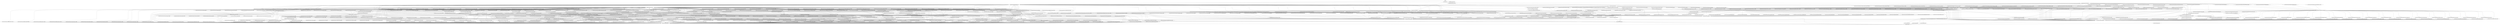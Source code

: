 digraph {
        compound = "true"
        newrank = "true"
        subgraph "root" {
                "[root] module.dev.data.aws_ami.app_ami (expand)" [label = "module.dev.data.aws_ami.app_ami", shape = "box"]
                "[root] module.dev.module.website_alb.aws_lb.this (expand)" [label = "module.dev.module.website_alb.aws_lb.this", shape = "box"]
                "[root] module.dev.module.website_alb.aws_lb_listener.frontend_http_tcp (expand)" [label = "module.dev.module.website_alb.aws_lb_listener.frontend_http_tcp", shape = "box"]
                "[root] module.dev.module.website_alb.aws_lb_listener.frontend_https (expand)" [label = "module.dev.module.website_alb.aws_lb_listener.frontend_https", shape = "box"]
                "[root] module.dev.module.website_alb.aws_lb_listener_certificate.https_listener (expand)" [label = "module.dev.module.website_alb.aws_lb_listener_certificate.https_listener", shape = "box"]
                "[root] module.dev.module.website_alb.aws_lb_listener_rule.http_tcp_listener_rule (expand)" [label = "module.dev.module.website_alb.aws_lb_listener_rule.http_tcp_listener_rule", shape = "box"]
                "[root] module.dev.module.website_alb.aws_lb_listener_rule.https_listener_rule (expand)" [label = "module.dev.module.website_alb.aws_lb_listener_rule.https_listener_rule", shape = "box"]
                "[root] module.dev.module.website_alb.aws_lb_target_group.main (expand)" [label = "module.dev.module.website_alb.aws_lb_target_group.main", shape = "box"]
                "[root] module.dev.module.website_alb.aws_lb_target_group_attachment.this (expand)" [label = "module.dev.module.website_alb.aws_lb_target_group_attachment.this", shape = "box"]
                "[root] module.dev.module.website_autoscaling.aws_autoscaling_group.idc (expand)" [label = "module.dev.module.website_autoscaling.aws_autoscaling_group.idc", shape = "box"]
                "[root] module.dev.module.website_autoscaling.aws_autoscaling_group.this (expand)" [label = "module.dev.module.website_autoscaling.aws_autoscaling_group.this", shape = "box"]
                "[root] module.dev.module.website_autoscaling.aws_autoscaling_policy.this (expand)" [label = "module.dev.module.website_autoscaling.aws_autoscaling_policy.this", shape = "box"]
                "[root] module.dev.module.website_autoscaling.aws_autoscaling_schedule.this (expand)" [label = "module.dev.module.website_autoscaling.aws_autoscaling_schedule.this", shape = "box"]
                "[root] module.dev.module.website_autoscaling.aws_iam_instance_profile.this (expand)" [label = "module.dev.module.website_autoscaling.aws_iam_instance_profile.this", shape = "box"]
                "[root] module.dev.module.website_autoscaling.aws_iam_role.this (expand)" [label = "module.dev.module.website_autoscaling.aws_iam_role.this", shape = "box"]
                "[root] module.dev.module.website_autoscaling.aws_iam_role_policy_attachment.this (expand)" [label = "module.dev.module.website_autoscaling.aws_iam_role_policy_attachment.this", shape = "box"]
                "[root] module.dev.module.website_autoscaling.aws_launch_template.this (expand)" [label = "module.dev.module.website_autoscaling.aws_launch_template.this", shape = "box"]
                "[root] module.dev.module.website_autoscaling.data.aws_default_tags.current (expand)" [label = "module.dev.module.website_autoscaling.data.aws_default_tags.current", shape = "box"]
                "[root] module.dev.module.website_autoscaling.data.aws_iam_policy_document.assume_role_policy (expand)" [label = "module.dev.module.website_autoscaling.data.aws_iam_policy_document.assume_role_policy", shape = "box"]
                "[root] module.dev.module.website_autoscaling.data.aws_partition.current (expand)" [label = "module.dev.module.website_autoscaling.data.aws_partition.current", shape = "box"]
                "[root] module.dev.module.website_sg.aws_security_group.this (expand)" [label = "module.dev.module.website_sg.aws_security_group.this", shape = "box"]
                "[root] module.dev.module.website_sg.aws_security_group.this_name_prefix (expand)" [label = "module.dev.module.website_sg.aws_security_group.this_name_prefix", shape = "box"]
                "[root] module.dev.module.website_sg.aws_security_group_rule.computed_egress_rules (expand)" [label = "module.dev.module.website_sg.aws_security_group_rule.computed_egress_rules", shape = "box"]
                "[root] module.dev.module.website_sg.aws_security_group_rule.computed_egress_with_cidr_blocks (expand)" [label = "module.dev.module.website_sg.aws_security_group_rule.computed_egress_with_cidr_blocks", shape = "box"]
                "[root] module.dev.module.website_sg.aws_security_group_rule.computed_egress_with_ipv6_cidr_blocks (expand)" [label = "module.dev.module.website_sg.aws_security_group_rule.computed_egress_with_ipv6_cidr_blocks", shape = "box"]
                "[root] module.dev.module.website_sg.aws_security_group_rule.computed_egress_with_self (expand)" [label = "module.dev.module.website_sg.aws_security_group_rule.computed_egress_with_self", shape = "box"]
                "[root] module.dev.module.website_sg.aws_security_group_rule.computed_egress_with_source_security_group_id (expand)" [label = "module.dev.module.website_sg.aws_security_group_rule.computed_egress_with_source_security_group_id", shape = "box"]
                "[root] module.dev.module.website_sg.aws_security_group_rule.computed_ingress_rules (expand)" [label = "module.dev.module.website_sg.aws_security_group_rule.computed_ingress_rules", shape = "box"]
                "[root] module.dev.module.website_sg.aws_security_group_rule.computed_ingress_with_cidr_blocks (expand)" [label = "module.dev.module.website_sg.aws_security_group_rule.computed_ingress_with_cidr_blocks", shape = "box"]
                "[root] module.dev.module.website_sg.aws_security_group_rule.computed_ingress_with_ipv6_cidr_blocks (expand)" [label = "module.dev.module.website_sg.aws_security_group_rule.computed_ingress_with_ipv6_cidr_blocks", shape = "box"]
                "[root] module.dev.module.website_sg.aws_security_group_rule.computed_ingress_with_self (expand)" [label = "module.dev.module.website_sg.aws_security_group_rule.computed_ingress_with_self", shape = "box"]
                "[root] module.dev.module.website_sg.aws_security_group_rule.computed_ingress_with_source_security_group_id (expand)" [label = "module.dev.module.website_sg.aws_security_group_rule.computed_ingress_with_source_security_group_id", shape = "box"]
                "[root] module.dev.module.website_sg.aws_security_group_rule.egress_rules (expand)" [label = "module.dev.module.website_sg.aws_security_group_rule.egress_rules", shape = "box"]
                "[root] module.dev.module.website_sg.aws_security_group_rule.egress_with_cidr_blocks (expand)" [label = "module.dev.module.website_sg.aws_security_group_rule.egress_with_cidr_blocks", shape = "box"]
                "[root] module.dev.module.website_sg.aws_security_group_rule.egress_with_ipv6_cidr_blocks (expand)" [label = "module.dev.module.website_sg.aws_security_group_rule.egress_with_ipv6_cidr_blocks", shape = "box"]
                "[root] module.dev.module.website_sg.aws_security_group_rule.egress_with_self (expand)" [label = "module.dev.module.website_sg.aws_security_group_rule.egress_with_self", shape = "box"]
                "[root] module.dev.module.website_sg.aws_security_group_rule.egress_with_source_security_group_id (expand)" [label = "module.dev.module.website_sg.aws_security_group_rule.egress_with_source_security_group_id", shape = "box"]
                "[root] module.dev.module.website_sg.aws_security_group_rule.ingress_rules (expand)" [label = "module.dev.module.website_sg.aws_security_group_rule.ingress_rules", shape = "box"]
                "[root] module.dev.module.website_sg.aws_security_group_rule.ingress_with_cidr_blocks (expand)" [label = "module.dev.module.website_sg.aws_security_group_rule.ingress_with_cidr_blocks", shape = "box"]
                "[root] module.dev.module.website_sg.aws_security_group_rule.ingress_with_ipv6_cidr_blocks (expand)" [label = "module.dev.module.website_sg.aws_security_group_rule.ingress_with_ipv6_cidr_blocks", shape = "box"]
                "[root] module.dev.module.website_sg.aws_security_group_rule.ingress_with_self (expand)" [label = "module.dev.module.website_sg.aws_security_group_rule.ingress_with_self", shape = "box"]
                "[root] module.dev.module.website_sg.aws_security_group_rule.ingress_with_source_security_group_id (expand)" [label = "module.dev.module.website_sg.aws_security_group_rule.ingress_with_source_security_group_id", shape = "box"]
                "[root] module.dev.module.website_vpc.aws_cloudwatch_log_group.flow_log (expand)" [label = "module.dev.module.website_vpc.aws_cloudwatch_log_group.flow_log", shape = "box"]
                "[root] module.dev.module.website_vpc.aws_customer_gateway.this (expand)" [label = "module.dev.module.website_vpc.aws_customer_gateway.this", shape = "box"]
                "[root] module.dev.module.website_vpc.aws_db_subnet_group.database (expand)" [label = "module.dev.module.website_vpc.aws_db_subnet_group.database", shape = "box"]
                "[root] module.dev.module.website_vpc.aws_default_network_acl.this (expand)" [label = "module.dev.module.website_vpc.aws_default_network_acl.this", shape = "box"]
                "[root] module.dev.module.website_vpc.aws_default_route_table.default (expand)" [label = "module.dev.module.website_vpc.aws_default_route_table.default", shape = "box"]
                "[root] module.dev.module.website_vpc.aws_default_security_group.this (expand)" [label = "module.dev.module.website_vpc.aws_default_security_group.this", shape = "box"]
                "[root] module.dev.module.website_vpc.aws_default_vpc.this (expand)" [label = "module.dev.module.website_vpc.aws_default_vpc.this", shape = "box"]
                "[root] module.dev.module.website_vpc.aws_egress_only_internet_gateway.this (expand)" [label = "module.dev.module.website_vpc.aws_egress_only_internet_gateway.this", shape = "box"]
                "[root] module.dev.module.website_vpc.aws_eip.nat (expand)" [label = "module.dev.module.website_vpc.aws_eip.nat", shape = "box"]
                "[root] module.dev.module.website_vpc.aws_elasticache_subnet_group.elasticache (expand)" [label = "module.dev.module.website_vpc.aws_elasticache_subnet_group.elasticache", shape = "box"]
                "[root] module.dev.module.website_vpc.aws_flow_log.this (expand)" [label = "module.dev.module.website_vpc.aws_flow_log.this", shape = "box"]
                "[root] module.dev.module.website_vpc.aws_iam_policy.vpc_flow_log_cloudwatch (expand)" [label = "module.dev.module.website_vpc.aws_iam_policy.vpc_flow_log_cloudwatch", shape = "box"]
                "[root] module.dev.module.website_vpc.aws_iam_role.vpc_flow_log_cloudwatch (expand)" [label = "module.dev.module.website_vpc.aws_iam_role.vpc_flow_log_cloudwatch", shape = "box"]
                "[root] module.dev.module.website_vpc.aws_iam_role_policy_attachment.vpc_flow_log_cloudwatch (expand)" [label = "module.dev.module.website_vpc.aws_iam_role_policy_attachment.vpc_flow_log_cloudwatch", shape = "box"]
                "[root] module.dev.module.website_vpc.aws_internet_gateway.this (expand)" [label = "module.dev.module.website_vpc.aws_internet_gateway.this", shape = "box"]
                "[root] module.dev.module.website_vpc.aws_nat_gateway.this (expand)" [label = "module.dev.module.website_vpc.aws_nat_gateway.this", shape = "box"]
                "[root] module.dev.module.website_vpc.aws_network_acl.database (expand)" [label = "module.dev.module.website_vpc.aws_network_acl.database", shape = "box"]
                "[root] module.dev.module.website_vpc.aws_network_acl.elasticache (expand)" [label = "module.dev.module.website_vpc.aws_network_acl.elasticache", shape = "box"]
                "[root] module.dev.module.website_vpc.aws_network_acl.intra (expand)" [label = "module.dev.module.website_vpc.aws_network_acl.intra", shape = "box"]
                "[root] module.dev.module.website_vpc.aws_network_acl.outpost (expand)" [label = "module.dev.module.website_vpc.aws_network_acl.outpost", shape = "box"]
                "[root] module.dev.module.website_vpc.aws_network_acl.private (expand)" [label = "module.dev.module.website_vpc.aws_network_acl.private", shape = "box"]
                "[root] module.dev.module.website_vpc.aws_network_acl.public (expand)" [label = "module.dev.module.website_vpc.aws_network_acl.public", shape = "box"]
                "[root] module.dev.module.website_vpc.aws_network_acl.redshift (expand)" [label = "module.dev.module.website_vpc.aws_network_acl.redshift", shape = "box"]
                "[root] module.dev.module.website_vpc.aws_network_acl_rule.database_inbound (expand)" [label = "module.dev.module.website_vpc.aws_network_acl_rule.database_inbound", shape = "box"]
                "[root] module.dev.module.website_vpc.aws_network_acl_rule.database_outbound (expand)" [label = "module.dev.module.website_vpc.aws_network_acl_rule.database_outbound", shape = "box"]
                "[root] module.dev.module.website_vpc.aws_network_acl_rule.elasticache_inbound (expand)" [label = "module.dev.module.website_vpc.aws_network_acl_rule.elasticache_inbound", shape = "box"]
                "[root] module.dev.module.website_vpc.aws_network_acl_rule.elasticache_outbound (expand)" [label = "module.dev.module.website_vpc.aws_network_acl_rule.elasticache_outbound", shape = "box"]
                "[root] module.dev.module.website_vpc.aws_network_acl_rule.intra_inbound (expand)" [label = "module.dev.module.website_vpc.aws_network_acl_rule.intra_inbound", shape = "box"]
                "[root] module.dev.module.website_vpc.aws_network_acl_rule.intra_outbound (expand)" [label = "module.dev.module.website_vpc.aws_network_acl_rule.intra_outbound", shape = "box"]
                "[root] module.dev.module.website_vpc.aws_network_acl_rule.outpost_inbound (expand)" [label = "module.dev.module.website_vpc.aws_network_acl_rule.outpost_inbound", shape = "box"]
                "[root] module.dev.module.website_vpc.aws_network_acl_rule.outpost_outbound (expand)" [label = "module.dev.module.website_vpc.aws_network_acl_rule.outpost_outbound", shape = "box"]
                "[root] module.dev.module.website_vpc.aws_network_acl_rule.private_inbound (expand)" [label = "module.dev.module.website_vpc.aws_network_acl_rule.private_inbound", shape = "box"]
                "[root] module.dev.module.website_vpc.aws_network_acl_rule.private_outbound (expand)" [label = "module.dev.module.website_vpc.aws_network_acl_rule.private_outbound", shape = "box"]
                "[root] module.dev.module.website_vpc.aws_network_acl_rule.public_inbound (expand)" [label = "module.dev.module.website_vpc.aws_network_acl_rule.public_inbound", shape = "box"]
                "[root] module.dev.module.website_vpc.aws_network_acl_rule.public_outbound (expand)" [label = "module.dev.module.website_vpc.aws_network_acl_rule.public_outbound", shape = "box"]
                "[root] module.dev.module.website_vpc.aws_network_acl_rule.redshift_inbound (expand)" [label = "module.dev.module.website_vpc.aws_network_acl_rule.redshift_inbound", shape = "box"]
                "[root] module.dev.module.website_vpc.aws_network_acl_rule.redshift_outbound (expand)" [label = "module.dev.module.website_vpc.aws_network_acl_rule.redshift_outbound", shape = "box"]
                "[root] module.dev.module.website_vpc.aws_redshift_subnet_group.redshift (expand)" [label = "module.dev.module.website_vpc.aws_redshift_subnet_group.redshift", shape = "box"]
                "[root] module.dev.module.website_vpc.aws_route.database_internet_gateway (expand)" [label = "module.dev.module.website_vpc.aws_route.database_internet_gateway", shape = "box"]
                "[root] module.dev.module.website_vpc.aws_route.database_ipv6_egress (expand)" [label = "module.dev.module.website_vpc.aws_route.database_ipv6_egress", shape = "box"]
                "[root] module.dev.module.website_vpc.aws_route.database_nat_gateway (expand)" [label = "module.dev.module.website_vpc.aws_route.database_nat_gateway", shape = "box"]
                "[root] module.dev.module.website_vpc.aws_route.private_ipv6_egress (expand)" [label = "module.dev.module.website_vpc.aws_route.private_ipv6_egress", shape = "box"]
                "[root] module.dev.module.website_vpc.aws_route.private_nat_gateway (expand)" [label = "module.dev.module.website_vpc.aws_route.private_nat_gateway", shape = "box"]
                "[root] module.dev.module.website_vpc.aws_route.public_internet_gateway (expand)" [label = "module.dev.module.website_vpc.aws_route.public_internet_gateway", shape = "box"]
                "[root] module.dev.module.website_vpc.aws_route.public_internet_gateway_ipv6 (expand)" [label = "module.dev.module.website_vpc.aws_route.public_internet_gateway_ipv6", shape = "box"]
                "[root] module.dev.module.website_vpc.aws_route_table.database (expand)" [label = "module.dev.module.website_vpc.aws_route_table.database", shape = "box"]
                "[root] module.dev.module.website_vpc.aws_route_table.elasticache (expand)" [label = "module.dev.module.website_vpc.aws_route_table.elasticache", shape = "box"]
                "[root] module.dev.module.website_vpc.aws_route_table.intra (expand)" [label = "module.dev.module.website_vpc.aws_route_table.intra", shape = "box"]
                "[root] module.dev.module.website_vpc.aws_route_table.private (expand)" [label = "module.dev.module.website_vpc.aws_route_table.private", shape = "box"]
                "[root] module.dev.module.website_vpc.aws_route_table.public (expand)" [label = "module.dev.module.website_vpc.aws_route_table.public", shape = "box"]
                "[root] module.dev.module.website_vpc.aws_route_table.redshift (expand)" [label = "module.dev.module.website_vpc.aws_route_table.redshift", shape = "box"]
                "[root] module.dev.module.website_vpc.aws_route_table_association.database (expand)" [label = "module.dev.module.website_vpc.aws_route_table_association.database", shape = "box"]
                "[root] module.dev.module.website_vpc.aws_route_table_association.elasticache (expand)" [label = "module.dev.module.website_vpc.aws_route_table_association.elasticache", shape = "box"]
                "[root] module.dev.module.website_vpc.aws_route_table_association.intra (expand)" [label = "module.dev.module.website_vpc.aws_route_table_association.intra", shape = "box"]
                "[root] module.dev.module.website_vpc.aws_route_table_association.outpost (expand)" [label = "module.dev.module.website_vpc.aws_route_table_association.outpost", shape = "box"]
                "[root] module.dev.module.website_vpc.aws_route_table_association.private (expand)" [label = "module.dev.module.website_vpc.aws_route_table_association.private", shape = "box"]
                "[root] module.dev.module.website_vpc.aws_route_table_association.public (expand)" [label = "module.dev.module.website_vpc.aws_route_table_association.public", shape = "box"]
                "[root] module.dev.module.website_vpc.aws_route_table_association.redshift (expand)" [label = "module.dev.module.website_vpc.aws_route_table_association.redshift", shape = "box"]
                "[root] module.dev.module.website_vpc.aws_route_table_association.redshift_public (expand)" [label = "module.dev.module.website_vpc.aws_route_table_association.redshift_public", shape = "box"]
                "[root] module.dev.module.website_vpc.aws_subnet.database (expand)" [label = "module.dev.module.website_vpc.aws_subnet.database", shape = "box"]
                "[root] module.dev.module.website_vpc.aws_subnet.elasticache (expand)" [label = "module.dev.module.website_vpc.aws_subnet.elasticache", shape = "box"]
                "[root] module.dev.module.website_vpc.aws_subnet.intra (expand)" [label = "module.dev.module.website_vpc.aws_subnet.intra", shape = "box"]
                "[root] module.dev.module.website_vpc.aws_subnet.outpost (expand)" [label = "module.dev.module.website_vpc.aws_subnet.outpost", shape = "box"]
                "[root] module.dev.module.website_vpc.aws_subnet.private (expand)" [label = "module.dev.module.website_vpc.aws_subnet.private", shape = "box"]
                "[root] module.dev.module.website_vpc.aws_subnet.public (expand)" [label = "module.dev.module.website_vpc.aws_subnet.public", shape = "box"]
                "[root] module.dev.module.website_vpc.aws_subnet.redshift (expand)" [label = "module.dev.module.website_vpc.aws_subnet.redshift", shape = "box"]
                "[root] module.dev.module.website_vpc.aws_vpc.this (expand)" [label = "module.dev.module.website_vpc.aws_vpc.this", shape = "box"]
                "[root] module.dev.module.website_vpc.aws_vpc_dhcp_options.this (expand)" [label = "module.dev.module.website_vpc.aws_vpc_dhcp_options.this", shape = "box"]
                "[root] module.dev.module.website_vpc.aws_vpc_dhcp_options_association.this (expand)" [label = "module.dev.module.website_vpc.aws_vpc_dhcp_options_association.this", shape = "box"]
                "[root] module.dev.module.website_vpc.aws_vpc_ipv4_cidr_block_association.this (expand)" [label = "module.dev.module.website_vpc.aws_vpc_ipv4_cidr_block_association.this", shape = "box"]
                "[root] module.dev.module.website_vpc.aws_vpn_gateway.this (expand)" [label = "module.dev.module.website_vpc.aws_vpn_gateway.this", shape = "box"]
                "[root] module.dev.module.website_vpc.aws_vpn_gateway_attachment.this (expand)" [label = "module.dev.module.website_vpc.aws_vpn_gateway_attachment.this", shape = "box"]
                "[root] module.dev.module.website_vpc.aws_vpn_gateway_route_propagation.intra (expand)" [label = "module.dev.module.website_vpc.aws_vpn_gateway_route_propagation.intra", shape = "box"]
                "[root] module.dev.module.website_vpc.aws_vpn_gateway_route_propagation.private (expand)" [label = "module.dev.module.website_vpc.aws_vpn_gateway_route_propagation.private", shape = "box"]
                "[root] module.dev.module.website_vpc.aws_vpn_gateway_route_propagation.public (expand)" [label = "module.dev.module.website_vpc.aws_vpn_gateway_route_propagation.public", shape = "box"]
                "[root] module.dev.module.website_vpc.data.aws_iam_policy_document.flow_log_cloudwatch_assume_role (expand)" [label = "module.dev.module.website_vpc.data.aws_iam_policy_document.flow_log_cloudwatch_assume_role", shape = "box"]
                "[root] module.dev.module.website_vpc.data.aws_iam_policy_document.vpc_flow_log_cloudwatch (expand)" [label = "module.dev.module.website_vpc.data.aws_iam_policy_document.vpc_flow_log_cloudwatch", shape = "box"]
                "[root] provider[\"registry.terraform.io/hashicorp/aws\"]" [label = "provider[\"registry.terraform.io/hashicorp/aws\"]", shape = "diamond"]
                "[root] module.dev (close)" -> "[root] module.dev.module.website_alb (close)"
                "[root] module.dev (close)" -> "[root] module.dev.module.website_autoscaling (close)"
                "[root] module.dev (close)" -> "[root] module.dev.module.website_sg (close)"
                "[root] module.dev (close)" -> "[root] module.dev.module.website_vpc (close)"
                "[root] module.dev (close)" -> "[root] module.dev.output.enviroment_url (expand)"
                "[root] module.dev.data.aws_ami.app_ami (expand)" -> "[root] module.dev.var.ami_filter (expand)"
                "[root] module.dev.data.aws_ami.app_ami (expand)" -> "[root] provider[\"registry.terraform.io/hashicorp/aws\"]"
                "[root] module.dev.module.website_alb (close)" -> "[root] module.dev.module.website_alb.aws_lb_listener_certificate.https_listener (expand)"
                "[root] module.dev.module.website_alb (close)" -> "[root] module.dev.module.website_alb.aws_lb_listener_rule.http_tcp_listener_rule (expand)"
                "[root] module.dev.module.website_alb (close)" -> "[root] module.dev.module.website_alb.aws_lb_listener_rule.https_listener_rule (expand)"
                "[root] module.dev.module.website_alb (close)" -> "[root] module.dev.module.website_alb.output.http_tcp_listener_arns (expand)"
                "[root] module.dev.module.website_alb (close)" -> "[root] module.dev.module.website_alb.output.http_tcp_listener_ids (expand)"
                "[root] module.dev.module.website_alb (close)" -> "[root] module.dev.module.website_alb.output.https_listener_arns (expand)"
                "[root] module.dev.module.website_alb (close)" -> "[root] module.dev.module.website_alb.output.https_listener_ids (expand)"
                "[root] module.dev.module.website_alb (close)" -> "[root] module.dev.module.website_alb.output.lb_arn (expand)"
                "[root] module.dev.module.website_alb (close)" -> "[root] module.dev.module.website_alb.output.lb_arn_suffix (expand)"
                "[root] module.dev.module.website_alb (close)" -> "[root] module.dev.module.website_alb.output.lb_dns_name (expand)"
                "[root] module.dev.module.website_alb (close)" -> "[root] module.dev.module.website_alb.output.lb_id (expand)"
                "[root] module.dev.module.website_alb (close)" -> "[root] module.dev.module.website_alb.output.lb_zone_id (expand)"
                "[root] module.dev.module.website_alb (close)" -> "[root] module.dev.module.website_alb.output.target_group_arn_suffixes (expand)"
                "[root] module.dev.module.website_alb (close)" -> "[root] module.dev.module.website_alb.output.target_group_arns (expand)"
                "[root] module.dev.module.website_alb (close)" -> "[root] module.dev.module.website_alb.output.target_group_attachments (expand)"
                "[root] module.dev.module.website_alb (close)" -> "[root] module.dev.module.website_alb.output.target_group_names (expand)"
                "[root] module.dev.module.website_alb (expand)" -> "[root] module.dev (expand)"
                "[root] module.dev.module.website_alb.aws_lb.this (expand)" -> "[root] module.dev.module.website_alb.local.create_lb (expand)"
                "[root] module.dev.module.website_alb.aws_lb.this (expand)" -> "[root] module.dev.module.website_alb.var.access_logs (expand)"
                "[root] module.dev.module.website_alb.aws_lb.this (expand)" -> "[root] module.dev.module.website_alb.var.desync_mitigation_mode (expand)"
                "[root] module.dev.module.website_alb.aws_lb.this (expand)" -> "[root] module.dev.module.website_alb.var.drop_invalid_header_fields (expand)"
                "[root] module.dev.module.website_alb.aws_lb.this (expand)" -> "[root] module.dev.module.website_alb.var.enable_cross_zone_load_balancing (expand)"
                "[root] module.dev.module.website_alb.aws_lb.this (expand)" -> "[root] module.dev.module.website_alb.var.enable_deletion_protection (expand)"
                "[root] module.dev.module.website_alb.aws_lb.this (expand)" -> "[root] module.dev.module.website_alb.var.enable_http2 (expand)"
                "[root] module.dev.module.website_alb.aws_lb.this (expand)" -> "[root] module.dev.module.website_alb.var.enable_waf_fail_open (expand)"
                "[root] module.dev.module.website_alb.aws_lb.this (expand)" -> "[root] module.dev.module.website_alb.var.idle_timeout (expand)"
                "[root] module.dev.module.website_alb.aws_lb.this (expand)" -> "[root] module.dev.module.website_alb.var.internal (expand)"
                "[root] module.dev.module.website_alb.aws_lb.this (expand)" -> "[root] module.dev.module.website_alb.var.ip_address_type (expand)"
                "[root] module.dev.module.website_alb.aws_lb.this (expand)" -> "[root] module.dev.module.website_alb.var.lb_tags (expand)"
                "[root] module.dev.module.website_alb.aws_lb.this (expand)" -> "[root] module.dev.module.website_alb.var.load_balancer_create_timeout (expand)"
                "[root] module.dev.module.website_alb.aws_lb.this (expand)" -> "[root] module.dev.module.website_alb.var.load_balancer_delete_timeout (expand)"
                "[root] module.dev.module.website_alb.aws_lb.this (expand)" -> "[root] module.dev.module.website_alb.var.load_balancer_type (expand)"
                "[root] module.dev.module.website_alb.aws_lb.this (expand)" -> "[root] module.dev.module.website_alb.var.load_balancer_update_timeout (expand)"
                "[root] module.dev.module.website_alb.aws_lb.this (expand)" -> "[root] module.dev.module.website_alb.var.name (expand)"
                "[root] module.dev.module.website_alb.aws_lb.this (expand)" -> "[root] module.dev.module.website_alb.var.name_prefix (expand)"
                "[root] module.dev.module.website_alb.aws_lb.this (expand)" -> "[root] module.dev.module.website_alb.var.security_groups (expand)"
                "[root] module.dev.module.website_alb.aws_lb.this (expand)" -> "[root] module.dev.module.website_alb.var.subnet_mapping (expand)"
                "[root] module.dev.module.website_alb.aws_lb.this (expand)" -> "[root] module.dev.module.website_alb.var.subnets (expand)"
                "[root] module.dev.module.website_alb.aws_lb.this (expand)" -> "[root] module.dev.module.website_alb.var.tags (expand)"
                "[root] module.dev.module.website_alb.aws_lb_listener.frontend_http_tcp (expand)" -> "[root] module.dev.module.website_alb.aws_lb.this (expand)"
                "[root] module.dev.module.website_alb.aws_lb_listener.frontend_http_tcp (expand)" -> "[root] module.dev.module.website_alb.aws_lb_target_group.main (expand)"
                "[root] module.dev.module.website_alb.aws_lb_listener.frontend_http_tcp (expand)" -> "[root] module.dev.module.website_alb.var.http_tcp_listeners (expand)"
                "[root] module.dev.module.website_alb.aws_lb_listener.frontend_http_tcp (expand)" -> "[root] module.dev.module.website_alb.var.http_tcp_listeners_tags (expand)"
                "[root] module.dev.module.website_alb.aws_lb_listener.frontend_https (expand)" -> "[root] module.dev.module.website_alb.aws_lb.this (expand)"
                "[root] module.dev.module.website_alb.aws_lb_listener.frontend_https (expand)" -> "[root] module.dev.module.website_alb.aws_lb_target_group.main (expand)"
                "[root] module.dev.module.website_alb.aws_lb_listener.frontend_https (expand)" -> "[root] module.dev.module.website_alb.var.https_listeners (expand)"
                "[root] module.dev.module.website_alb.aws_lb_listener.frontend_https (expand)" -> "[root] module.dev.module.website_alb.var.https_listeners_tags (expand)"
                "[root] module.dev.module.website_alb.aws_lb_listener.frontend_https (expand)" -> "[root] module.dev.module.website_alb.var.listener_ssl_policy_default (expand)"
                "[root] module.dev.module.website_alb.aws_lb_listener_certificate.https_listener (expand)" -> "[root] module.dev.module.website_alb.aws_lb_listener.frontend_https (expand)"
                "[root] module.dev.module.website_alb.aws_lb_listener_certificate.https_listener (expand)" -> "[root] module.dev.module.website_alb.var.extra_ssl_certs (expand)"
                "[root] module.dev.module.website_alb.aws_lb_listener_rule.http_tcp_listener_rule (expand)" -> "[root] module.dev.module.website_alb.aws_lb_listener.frontend_http_tcp (expand)"
                "[root] module.dev.module.website_alb.aws_lb_listener_rule.http_tcp_listener_rule (expand)" -> "[root] module.dev.module.website_alb.var.http_tcp_listener_rules (expand)"
                "[root] module.dev.module.website_alb.aws_lb_listener_rule.http_tcp_listener_rule (expand)" -> "[root] module.dev.module.website_alb.var.http_tcp_listener_rules_tags (expand)"
                "[root] module.dev.module.website_alb.aws_lb_listener_rule.https_listener_rule (expand)" -> "[root] module.dev.module.website_alb.aws_lb_listener.frontend_https (expand)"
                "[root] module.dev.module.website_alb.aws_lb_listener_rule.https_listener_rule (expand)" -> "[root] module.dev.module.website_alb.var.https_listener_rules (expand)"
                "[root] module.dev.module.website_alb.aws_lb_listener_rule.https_listener_rule (expand)" -> "[root] module.dev.module.website_alb.var.https_listener_rules_tags (expand)"
                "[root] module.dev.module.website_alb.aws_lb_target_group.main (expand)" -> "[root] module.dev.module.website_alb.local.create_lb (expand)"
                "[root] module.dev.module.website_alb.aws_lb_target_group.main (expand)" -> "[root] module.dev.module.website_alb.var.tags (expand)"
                "[root] module.dev.module.website_alb.aws_lb_target_group.main (expand)" -> "[root] module.dev.module.website_alb.var.target_group_tags (expand)"
                "[root] module.dev.module.website_alb.aws_lb_target_group.main (expand)" -> "[root] module.dev.module.website_alb.var.target_groups (expand)"
                "[root] module.dev.module.website_alb.aws_lb_target_group.main (expand)" -> "[root] module.dev.module.website_alb.var.vpc_id (expand)"
                "[root] module.dev.module.website_alb.aws_lb_target_group_attachment.this (expand)" -> "[root] module.dev.module.website_alb.aws_lb_target_group.main (expand)"
                "[root] module.dev.module.website_alb.aws_lb_target_group_attachment.this (expand)" -> "[root] module.dev.module.website_alb.local.target_group_attachments (expand)"
                "[root] module.dev.module.website_alb.local.create_lb (expand)" -> "[root] module.dev.module.website_alb.var.create_lb (expand)"
                "[root] module.dev.module.website_alb.local.create_lb (expand)" -> "[root] module.dev.module.website_alb.var.putin_khuylo (expand)"
                "[root] module.dev.module.website_alb.local.target_group_attachments (expand)" -> "[root] module.dev.module.website_alb.var.target_groups (expand)"
                "[root] module.dev.module.website_alb.output.http_tcp_listener_arns (expand)" -> "[root] module.dev.module.website_alb.aws_lb_listener.frontend_http_tcp (expand)"
                "[root] module.dev.module.website_alb.output.http_tcp_listener_ids (expand)" -> "[root] module.dev.module.website_alb.aws_lb_listener.frontend_http_tcp (expand)"
                "[root] module.dev.module.website_alb.output.https_listener_arns (expand)" -> "[root] module.dev.module.website_alb.aws_lb_listener.frontend_https (expand)"
                "[root] module.dev.module.website_alb.output.https_listener_ids (expand)" -> "[root] module.dev.module.website_alb.aws_lb_listener.frontend_https (expand)"
                "[root] module.dev.module.website_alb.output.lb_arn (expand)" -> "[root] module.dev.module.website_alb.aws_lb.this (expand)"
                "[root] module.dev.module.website_alb.output.lb_arn_suffix (expand)" -> "[root] module.dev.module.website_alb.aws_lb.this (expand)"
                "[root] module.dev.module.website_alb.output.lb_dns_name (expand)" -> "[root] module.dev.module.website_alb.aws_lb.this (expand)"
                "[root] module.dev.module.website_alb.output.lb_id (expand)" -> "[root] module.dev.module.website_alb.aws_lb.this (expand)"
                "[root] module.dev.module.website_alb.output.lb_zone_id (expand)" -> "[root] module.dev.module.website_alb.aws_lb.this (expand)"
                "[root] module.dev.module.website_alb.output.target_group_arn_suffixes (expand)" -> "[root] module.dev.module.website_alb.aws_lb_target_group.main (expand)"
                "[root] module.dev.module.website_alb.output.target_group_arns (expand)" -> "[root] module.dev.module.website_alb.aws_lb_target_group.main (expand)"
                "[root] module.dev.module.website_alb.output.target_group_attachments (expand)" -> "[root] module.dev.module.website_alb.aws_lb_target_group_attachment.this (expand)"
                "[root] module.dev.module.website_alb.output.target_group_names (expand)" -> "[root] module.dev.module.website_alb.aws_lb_target_group.main (expand)"
                "[root] module.dev.module.website_alb.var.access_logs (expand)" -> "[root] module.dev.module.website_alb (expand)"
                "[root] module.dev.module.website_alb.var.create_lb (expand)" -> "[root] module.dev.module.website_alb (expand)"
                "[root] module.dev.module.website_alb.var.desync_mitigation_mode (expand)" -> "[root] module.dev.module.website_alb (expand)"
                "[root] module.dev.module.website_alb.var.drop_invalid_header_fields (expand)" -> "[root] module.dev.module.website_alb (expand)"
                "[root] module.dev.module.website_alb.var.enable_cross_zone_load_balancing (expand)" -> "[root] module.dev.module.website_alb (expand)"
                "[root] module.dev.module.website_alb.var.enable_deletion_protection (expand)" -> "[root] module.dev.module.website_alb (expand)"
                "[root] module.dev.module.website_alb.var.enable_http2 (expand)" -> "[root] module.dev.module.website_alb (expand)"
                "[root] module.dev.module.website_alb.var.enable_waf_fail_open (expand)" -> "[root] module.dev.module.website_alb (expand)"
                "[root] module.dev.module.website_alb.var.extra_ssl_certs (expand)" -> "[root] module.dev.module.website_alb (expand)"
                "[root] module.dev.module.website_alb.var.http_tcp_listener_rules (expand)" -> "[root] module.dev.module.website_alb (expand)"
                "[root] module.dev.module.website_alb.var.http_tcp_listener_rules_tags (expand)" -> "[root] module.dev.module.website_alb (expand)"
                "[root] module.dev.module.website_alb.var.http_tcp_listeners (expand)" -> "[root] module.dev.module.website_alb (expand)"
                "[root] module.dev.module.website_alb.var.http_tcp_listeners_tags (expand)" -> "[root] module.dev.module.website_alb (expand)"
                "[root] module.dev.module.website_alb.var.https_listener_rules (expand)" -> "[root] module.dev.module.website_alb (expand)"
                "[root] module.dev.module.website_alb.var.https_listener_rules_tags (expand)" -> "[root] module.dev.module.website_alb (expand)"
                "[root] module.dev.module.website_alb.var.https_listeners (expand)" -> "[root] module.dev.module.website_alb (expand)"
                "[root] module.dev.module.website_alb.var.https_listeners_tags (expand)" -> "[root] module.dev.module.website_alb (expand)"
                "[root] module.dev.module.website_alb.var.idle_timeout (expand)" -> "[root] module.dev.module.website_alb (expand)"
                "[root] module.dev.module.website_alb.var.internal (expand)" -> "[root] module.dev.module.website_alb (expand)"
                "[root] module.dev.module.website_alb.var.ip_address_type (expand)" -> "[root] module.dev.module.website_alb (expand)"
                "[root] module.dev.module.website_alb.var.lb_tags (expand)" -> "[root] module.dev.module.website_alb (expand)"
                "[root] module.dev.module.website_alb.var.listener_ssl_policy_default (expand)" -> "[root] module.dev.module.website_alb (expand)"
                "[root] module.dev.module.website_alb.var.load_balancer_create_timeout (expand)" -> "[root] module.dev.module.website_alb (expand)"
                "[root] module.dev.module.website_alb.var.load_balancer_delete_timeout (expand)" -> "[root] module.dev.module.website_alb (expand)"
                "[root] module.dev.module.website_alb.var.load_balancer_type (expand)" -> "[root] module.dev.module.website_alb (expand)"
                "[root] module.dev.module.website_alb.var.load_balancer_update_timeout (expand)" -> "[root] module.dev.module.website_alb (expand)"
                "[root] module.dev.module.website_alb.var.name (expand)" -> "[root] module.dev.module.website_alb (expand)"
                "[root] module.dev.module.website_alb.var.name (expand)" -> "[root] module.dev.var.environment (expand)"
                "[root] module.dev.module.website_alb.var.name_prefix (expand)" -> "[root] module.dev.module.website_alb (expand)"
                "[root] module.dev.module.website_alb.var.putin_khuylo (expand)" -> "[root] module.dev.module.website_alb (expand)"
                "[root] module.dev.module.website_alb.var.security_groups (expand)" -> "[root] module.dev.module.website_alb (expand)"
                "[root] module.dev.module.website_alb.var.security_groups (expand)" -> "[root] module.dev.module.website_sg.output.security_group_id (expand)"
                "[root] module.dev.module.website_alb.var.subnet_mapping (expand)" -> "[root] module.dev.module.website_alb (expand)"
                "[root] module.dev.module.website_alb.var.subnets (expand)" -> "[root] module.dev.module.website_alb (expand)"
                "[root] module.dev.module.website_alb.var.subnets (expand)" -> "[root] module.dev.module.website_vpc.output.public_subnets (expand)"
                "[root] module.dev.module.website_alb.var.tags (expand)" -> "[root] module.dev.module.website_alb (expand)"
                "[root] module.dev.module.website_alb.var.tags (expand)" -> "[root] module.dev.var.environment (expand)"
                "[root] module.dev.module.website_alb.var.target_group_tags (expand)" -> "[root] module.dev.module.website_alb (expand)"
                "[root] module.dev.module.website_alb.var.target_groups (expand)" -> "[root] module.dev.module.website_alb (expand)"
                "[root] module.dev.module.website_alb.var.target_groups (expand)" -> "[root] module.dev.var.environment (expand)"
                "[root] module.dev.module.website_alb.var.vpc_id (expand)" -> "[root] module.dev.module.website_alb (expand)"
                "[root] module.dev.module.website_alb.var.vpc_id (expand)" -> "[root] module.dev.module.website_vpc.output.vpc_id (expand)"
                "[root] module.dev.module.website_autoscaling (close)" -> "[root] module.dev.module.website_autoscaling.aws_iam_role_policy_attachment.this (expand)"
                "[root] module.dev.module.website_autoscaling (close)" -> "[root] module.dev.module.website_autoscaling.output.autoscaling_group_arn (expand)"
                "[root] module.dev.module.website_autoscaling (close)" -> "[root] module.dev.module.website_autoscaling.output.autoscaling_group_availability_zones (expand)"
                "[root] module.dev.module.website_autoscaling (close)" -> "[root] module.dev.module.website_autoscaling.output.autoscaling_group_default_cooldown (expand)"
                "[root] module.dev.module.website_autoscaling (close)" -> "[root] module.dev.module.website_autoscaling.output.autoscaling_group_desired_capacity (expand)"
                "[root] module.dev.module.website_autoscaling (close)" -> "[root] module.dev.module.website_autoscaling.output.autoscaling_group_enabled_metrics (expand)"
                "[root] module.dev.module.website_autoscaling (close)" -> "[root] module.dev.module.website_autoscaling.output.autoscaling_group_health_check_grace_period (expand)"
                "[root] module.dev.module.website_autoscaling (close)" -> "[root] module.dev.module.website_autoscaling.output.autoscaling_group_health_check_type (expand)"
                "[root] module.dev.module.website_autoscaling (close)" -> "[root] module.dev.module.website_autoscaling.output.autoscaling_group_id (expand)"
                "[root] module.dev.module.website_autoscaling (close)" -> "[root] module.dev.module.website_autoscaling.output.autoscaling_group_load_balancers (expand)"
                "[root] module.dev.module.website_autoscaling (close)" -> "[root] module.dev.module.website_autoscaling.output.autoscaling_group_max_size (expand)"
                "[root] module.dev.module.website_autoscaling (close)" -> "[root] module.dev.module.website_autoscaling.output.autoscaling_group_min_size (expand)"
                "[root] module.dev.module.website_autoscaling (close)" -> "[root] module.dev.module.website_autoscaling.output.autoscaling_group_name (expand)"
                "[root] module.dev.module.website_autoscaling (close)" -> "[root] module.dev.module.website_autoscaling.output.autoscaling_group_target_group_arns (expand)"
                "[root] module.dev.module.website_autoscaling (close)" -> "[root] module.dev.module.website_autoscaling.output.autoscaling_group_vpc_zone_identifier (expand)"
                "[root] module.dev.module.website_autoscaling (close)" -> "[root] module.dev.module.website_autoscaling.output.autoscaling_policy_arns (expand)"
                "[root] module.dev.module.website_autoscaling (close)" -> "[root] module.dev.module.website_autoscaling.output.autoscaling_schedule_arns (expand)"
                "[root] module.dev.module.website_autoscaling (close)" -> "[root] module.dev.module.website_autoscaling.output.iam_instance_profile_arn (expand)"
                "[root] module.dev.module.website_autoscaling (close)" -> "[root] module.dev.module.website_autoscaling.output.iam_instance_profile_id (expand)"
                "[root] module.dev.module.website_autoscaling (close)" -> "[root] module.dev.module.website_autoscaling.output.iam_instance_profile_unique (expand)"
                "[root] module.dev.module.website_autoscaling (close)" -> "[root] module.dev.module.website_autoscaling.output.iam_role_arn (expand)"
                "[root] module.dev.module.website_autoscaling (close)" -> "[root] module.dev.module.website_autoscaling.output.iam_role_name (expand)"
                "[root] module.dev.module.website_autoscaling (close)" -> "[root] module.dev.module.website_autoscaling.output.iam_role_unique_id (expand)"
                "[root] module.dev.module.website_autoscaling (close)" -> "[root] module.dev.module.website_autoscaling.output.launch_template_arn (expand)"
                "[root] module.dev.module.website_autoscaling (close)" -> "[root] module.dev.module.website_autoscaling.output.launch_template_default_version (expand)"
                "[root] module.dev.module.website_autoscaling (close)" -> "[root] module.dev.module.website_autoscaling.output.launch_template_id (expand)"
                "[root] module.dev.module.website_autoscaling (close)" -> "[root] module.dev.module.website_autoscaling.output.launch_template_latest_version (expand)"
                "[root] module.dev.module.website_autoscaling (close)" -> "[root] module.dev.module.website_autoscaling.output.launch_template_name (expand)"
                "[root] module.dev.module.website_autoscaling (expand)" -> "[root] module.dev (expand)"
                "[root] module.dev.module.website_autoscaling.aws_autoscaling_group.idc (expand)" -> "[root] module.dev.module.website_autoscaling.local.asg_tags (expand)"
                "[root] module.dev.module.website_autoscaling.aws_autoscaling_group.idc (expand)" -> "[root] module.dev.module.website_autoscaling.local.launch_template (expand)"
                "[root] module.dev.module.website_autoscaling.aws_autoscaling_group.idc (expand)" -> "[root] module.dev.module.website_autoscaling.local.launch_template_version (expand)"
                "[root] module.dev.module.website_autoscaling.aws_autoscaling_group.idc (expand)" -> "[root] module.dev.module.website_autoscaling.var.availability_zones (expand)"
                "[root] module.dev.module.website_autoscaling.aws_autoscaling_group.idc (expand)" -> "[root] module.dev.module.website_autoscaling.var.capacity_rebalance (expand)"
                "[root] module.dev.module.website_autoscaling.aws_autoscaling_group.idc (expand)" -> "[root] module.dev.module.website_autoscaling.var.default_cooldown (expand)"
                "[root] module.dev.module.website_autoscaling.aws_autoscaling_group.idc (expand)" -> "[root] module.dev.module.website_autoscaling.var.delete_timeout (expand)"
                "[root] module.dev.module.website_autoscaling.aws_autoscaling_group.idc (expand)" -> "[root] module.dev.module.website_autoscaling.var.desired_capacity (expand)"
                "[root] module.dev.module.website_autoscaling.aws_autoscaling_group.idc (expand)" -> "[root] module.dev.module.website_autoscaling.var.enabled_metrics (expand)"
                "[root] module.dev.module.website_autoscaling.aws_autoscaling_group.idc (expand)" -> "[root] module.dev.module.website_autoscaling.var.force_delete (expand)"
                "[root] module.dev.module.website_autoscaling.aws_autoscaling_group.idc (expand)" -> "[root] module.dev.module.website_autoscaling.var.health_check_grace_period (expand)"
                "[root] module.dev.module.website_autoscaling.aws_autoscaling_group.idc (expand)" -> "[root] module.dev.module.website_autoscaling.var.health_check_type (expand)"
                "[root] module.dev.module.website_autoscaling.aws_autoscaling_group.idc (expand)" -> "[root] module.dev.module.website_autoscaling.var.ignore_desired_capacity_changes (expand)"
                "[root] module.dev.module.website_autoscaling.aws_autoscaling_group.idc (expand)" -> "[root] module.dev.module.website_autoscaling.var.initial_lifecycle_hooks (expand)"
                "[root] module.dev.module.website_autoscaling.aws_autoscaling_group.idc (expand)" -> "[root] module.dev.module.website_autoscaling.var.instance_refresh (expand)"
                "[root] module.dev.module.website_autoscaling.aws_autoscaling_group.idc (expand)" -> "[root] module.dev.module.website_autoscaling.var.load_balancers (expand)"
                "[root] module.dev.module.website_autoscaling.aws_autoscaling_group.idc (expand)" -> "[root] module.dev.module.website_autoscaling.var.max_instance_lifetime (expand)"
                "[root] module.dev.module.website_autoscaling.aws_autoscaling_group.idc (expand)" -> "[root] module.dev.module.website_autoscaling.var.max_size (expand)"
                "[root] module.dev.module.website_autoscaling.aws_autoscaling_group.idc (expand)" -> "[root] module.dev.module.website_autoscaling.var.metrics_granularity (expand)"
                "[root] module.dev.module.website_autoscaling.aws_autoscaling_group.idc (expand)" -> "[root] module.dev.module.website_autoscaling.var.min_elb_capacity (expand)"
                "[root] module.dev.module.website_autoscaling.aws_autoscaling_group.idc (expand)" -> "[root] module.dev.module.website_autoscaling.var.min_size (expand)"
                "[root] module.dev.module.website_autoscaling.aws_autoscaling_group.idc (expand)" -> "[root] module.dev.module.website_autoscaling.var.mixed_instances_policy (expand)"
                "[root] module.dev.module.website_autoscaling.aws_autoscaling_group.idc (expand)" -> "[root] module.dev.module.website_autoscaling.var.placement_group (expand)"
                "[root] module.dev.module.website_autoscaling.aws_autoscaling_group.idc (expand)" -> "[root] module.dev.module.website_autoscaling.var.protect_from_scale_in (expand)"
                "[root] module.dev.module.website_autoscaling.aws_autoscaling_group.idc (expand)" -> "[root] module.dev.module.website_autoscaling.var.service_linked_role_arn (expand)"
                "[root] module.dev.module.website_autoscaling.aws_autoscaling_group.idc (expand)" -> "[root] module.dev.module.website_autoscaling.var.suspended_processes (expand)"
                "[root] module.dev.module.website_autoscaling.aws_autoscaling_group.idc (expand)" -> "[root] module.dev.module.website_autoscaling.var.target_group_arns (expand)"
                "[root] module.dev.module.website_autoscaling.aws_autoscaling_group.idc (expand)" -> "[root] module.dev.module.website_autoscaling.var.termination_policies (expand)"
                "[root] module.dev.module.website_autoscaling.aws_autoscaling_group.idc (expand)" -> "[root] module.dev.module.website_autoscaling.var.use_mixed_instances_policy (expand)"
                "[root] module.dev.module.website_autoscaling.aws_autoscaling_group.idc (expand)" -> "[root] module.dev.module.website_autoscaling.var.use_name_prefix (expand)"
                "[root] module.dev.module.website_autoscaling.aws_autoscaling_group.idc (expand)" -> "[root] module.dev.module.website_autoscaling.var.vpc_zone_identifier (expand)"
                "[root] module.dev.module.website_autoscaling.aws_autoscaling_group.idc (expand)" -> "[root] module.dev.module.website_autoscaling.var.wait_for_capacity_timeout (expand)"
                "[root] module.dev.module.website_autoscaling.aws_autoscaling_group.idc (expand)" -> "[root] module.dev.module.website_autoscaling.var.wait_for_elb_capacity (expand)"
                "[root] module.dev.module.website_autoscaling.aws_autoscaling_group.idc (expand)" -> "[root] module.dev.module.website_autoscaling.var.warm_pool (expand)"
                "[root] module.dev.module.website_autoscaling.aws_autoscaling_group.this (expand)" -> "[root] module.dev.module.website_autoscaling.local.asg_tags (expand)"
                "[root] module.dev.module.website_autoscaling.aws_autoscaling_group.this (expand)" -> "[root] module.dev.module.website_autoscaling.local.launch_template (expand)"
                "[root] module.dev.module.website_autoscaling.aws_autoscaling_group.this (expand)" -> "[root] module.dev.module.website_autoscaling.local.launch_template_version (expand)"
                "[root] module.dev.module.website_autoscaling.aws_autoscaling_group.this (expand)" -> "[root] module.dev.module.website_autoscaling.var.availability_zones (expand)"
                "[root] module.dev.module.website_autoscaling.aws_autoscaling_group.this (expand)" -> "[root] module.dev.module.website_autoscaling.var.capacity_rebalance (expand)"
                "[root] module.dev.module.website_autoscaling.aws_autoscaling_group.this (expand)" -> "[root] module.dev.module.website_autoscaling.var.default_cooldown (expand)"
                "[root] module.dev.module.website_autoscaling.aws_autoscaling_group.this (expand)" -> "[root] module.dev.module.website_autoscaling.var.delete_timeout (expand)"
                "[root] module.dev.module.website_autoscaling.aws_autoscaling_group.this (expand)" -> "[root] module.dev.module.website_autoscaling.var.desired_capacity (expand)"
                "[root] module.dev.module.website_autoscaling.aws_autoscaling_group.this (expand)" -> "[root] module.dev.module.website_autoscaling.var.enabled_metrics (expand)"
                "[root] module.dev.module.website_autoscaling.aws_autoscaling_group.this (expand)" -> "[root] module.dev.module.website_autoscaling.var.force_delete (expand)"
                "[root] module.dev.module.website_autoscaling.aws_autoscaling_group.this (expand)" -> "[root] module.dev.module.website_autoscaling.var.health_check_grace_period (expand)"
                "[root] module.dev.module.website_autoscaling.aws_autoscaling_group.this (expand)" -> "[root] module.dev.module.website_autoscaling.var.health_check_type (expand)"
                "[root] module.dev.module.website_autoscaling.aws_autoscaling_group.this (expand)" -> "[root] module.dev.module.website_autoscaling.var.ignore_desired_capacity_changes (expand)"
                "[root] module.dev.module.website_autoscaling.aws_autoscaling_group.this (expand)" -> "[root] module.dev.module.website_autoscaling.var.initial_lifecycle_hooks (expand)"
                "[root] module.dev.module.website_autoscaling.aws_autoscaling_group.this (expand)" -> "[root] module.dev.module.website_autoscaling.var.instance_refresh (expand)"
                "[root] module.dev.module.website_autoscaling.aws_autoscaling_group.this (expand)" -> "[root] module.dev.module.website_autoscaling.var.load_balancers (expand)"
                "[root] module.dev.module.website_autoscaling.aws_autoscaling_group.this (expand)" -> "[root] module.dev.module.website_autoscaling.var.max_instance_lifetime (expand)"
                "[root] module.dev.module.website_autoscaling.aws_autoscaling_group.this (expand)" -> "[root] module.dev.module.website_autoscaling.var.max_size (expand)"
                "[root] module.dev.module.website_autoscaling.aws_autoscaling_group.this (expand)" -> "[root] module.dev.module.website_autoscaling.var.metrics_granularity (expand)"
                "[root] module.dev.module.website_autoscaling.aws_autoscaling_group.this (expand)" -> "[root] module.dev.module.website_autoscaling.var.min_elb_capacity (expand)"
                "[root] module.dev.module.website_autoscaling.aws_autoscaling_group.this (expand)" -> "[root] module.dev.module.website_autoscaling.var.min_size (expand)"
                "[root] module.dev.module.website_autoscaling.aws_autoscaling_group.this (expand)" -> "[root] module.dev.module.website_autoscaling.var.mixed_instances_policy (expand)"
                "[root] module.dev.module.website_autoscaling.aws_autoscaling_group.this (expand)" -> "[root] module.dev.module.website_autoscaling.var.placement_group (expand)"
                "[root] module.dev.module.website_autoscaling.aws_autoscaling_group.this (expand)" -> "[root] module.dev.module.website_autoscaling.var.protect_from_scale_in (expand)"
                "[root] module.dev.module.website_autoscaling.aws_autoscaling_group.this (expand)" -> "[root] module.dev.module.website_autoscaling.var.service_linked_role_arn (expand)"
                "[root] module.dev.module.website_autoscaling.aws_autoscaling_group.this (expand)" -> "[root] module.dev.module.website_autoscaling.var.suspended_processes (expand)"
                "[root] module.dev.module.website_autoscaling.aws_autoscaling_group.this (expand)" -> "[root] module.dev.module.website_autoscaling.var.target_group_arns (expand)"
                "[root] module.dev.module.website_autoscaling.aws_autoscaling_group.this (expand)" -> "[root] module.dev.module.website_autoscaling.var.termination_policies (expand)"
                "[root] module.dev.module.website_autoscaling.aws_autoscaling_group.this (expand)" -> "[root] module.dev.module.website_autoscaling.var.use_mixed_instances_policy (expand)"
                "[root] module.dev.module.website_autoscaling.aws_autoscaling_group.this (expand)" -> "[root] module.dev.module.website_autoscaling.var.use_name_prefix (expand)"
                "[root] module.dev.module.website_autoscaling.aws_autoscaling_group.this (expand)" -> "[root] module.dev.module.website_autoscaling.var.vpc_zone_identifier (expand)"
                "[root] module.dev.module.website_autoscaling.aws_autoscaling_group.this (expand)" -> "[root] module.dev.module.website_autoscaling.var.wait_for_capacity_timeout (expand)"
                "[root] module.dev.module.website_autoscaling.aws_autoscaling_group.this (expand)" -> "[root] module.dev.module.website_autoscaling.var.wait_for_elb_capacity (expand)"
                "[root] module.dev.module.website_autoscaling.aws_autoscaling_group.this (expand)" -> "[root] module.dev.module.website_autoscaling.var.warm_pool (expand)"
                "[root] module.dev.module.website_autoscaling.aws_autoscaling_policy.this (expand)" -> "[root] module.dev.module.website_autoscaling.aws_autoscaling_group.idc (expand)"
                "[root] module.dev.module.website_autoscaling.aws_autoscaling_policy.this (expand)" -> "[root] module.dev.module.website_autoscaling.aws_autoscaling_group.this (expand)"
                "[root] module.dev.module.website_autoscaling.aws_autoscaling_policy.this (expand)" -> "[root] module.dev.module.website_autoscaling.var.create_scaling_policy (expand)"
                "[root] module.dev.module.website_autoscaling.aws_autoscaling_policy.this (expand)" -> "[root] module.dev.module.website_autoscaling.var.scaling_policies (expand)"
                "[root] module.dev.module.website_autoscaling.aws_autoscaling_schedule.this (expand)" -> "[root] module.dev.module.website_autoscaling.aws_autoscaling_group.idc (expand)"
                "[root] module.dev.module.website_autoscaling.aws_autoscaling_schedule.this (expand)" -> "[root] module.dev.module.website_autoscaling.aws_autoscaling_group.this (expand)"
                "[root] module.dev.module.website_autoscaling.aws_autoscaling_schedule.this (expand)" -> "[root] module.dev.module.website_autoscaling.var.create_schedule (expand)"
                "[root] module.dev.module.website_autoscaling.aws_autoscaling_schedule.this (expand)" -> "[root] module.dev.module.website_autoscaling.var.schedules (expand)"
                "[root] module.dev.module.website_autoscaling.aws_iam_instance_profile.this (expand)" -> "[root] module.dev.module.website_autoscaling.aws_iam_role.this (expand)"
                "[root] module.dev.module.website_autoscaling.aws_iam_role.this (expand)" -> "[root] module.dev.module.website_autoscaling.data.aws_iam_policy_document.assume_role_policy (expand)"
                "[root] module.dev.module.website_autoscaling.aws_iam_role.this (expand)" -> "[root] module.dev.module.website_autoscaling.local.internal_iam_instance_profile_name (expand)"
                "[root] module.dev.module.website_autoscaling.aws_iam_role.this (expand)" -> "[root] module.dev.module.website_autoscaling.var.iam_role_description (expand)"
                "[root] module.dev.module.website_autoscaling.aws_iam_role.this (expand)" -> "[root] module.dev.module.website_autoscaling.var.iam_role_path (expand)"
                "[root] module.dev.module.website_autoscaling.aws_iam_role.this (expand)" -> "[root] module.dev.module.website_autoscaling.var.iam_role_permissions_boundary (expand)"
                "[root] module.dev.module.website_autoscaling.aws_iam_role.this (expand)" -> "[root] module.dev.module.website_autoscaling.var.iam_role_tags (expand)"
                "[root] module.dev.module.website_autoscaling.aws_iam_role.this (expand)" -> "[root] module.dev.module.website_autoscaling.var.iam_role_use_name_prefix (expand)"
                "[root] module.dev.module.website_autoscaling.aws_iam_role.this (expand)" -> "[root] module.dev.module.website_autoscaling.var.tags (expand)"
                "[root] module.dev.module.website_autoscaling.aws_iam_role_policy_attachment.this (expand)" -> "[root] module.dev.module.website_autoscaling.aws_iam_role.this (expand)"
                "[root] module.dev.module.website_autoscaling.aws_iam_role_policy_attachment.this (expand)" -> "[root] module.dev.module.website_autoscaling.var.iam_role_policies (expand)"
                "[root] module.dev.module.website_autoscaling.aws_launch_template.this (expand)" -> "[root] module.dev.module.website_autoscaling.local.iam_instance_profile_arn (expand)"
                "[root] module.dev.module.website_autoscaling.aws_launch_template.this (expand)" -> "[root] module.dev.module.website_autoscaling.local.iam_instance_profile_name (expand)"
                "[root] module.dev.module.website_autoscaling.aws_launch_template.this (expand)" -> "[root] module.dev.module.website_autoscaling.local.launch_template_name (expand)"
                "[root] module.dev.module.website_autoscaling.aws_launch_template.this (expand)" -> "[root] module.dev.module.website_autoscaling.var.block_device_mappings (expand)"
                "[root] module.dev.module.website_autoscaling.aws_launch_template.this (expand)" -> "[root] module.dev.module.website_autoscaling.var.capacity_reservation_specification (expand)"
                "[root] module.dev.module.website_autoscaling.aws_launch_template.this (expand)" -> "[root] module.dev.module.website_autoscaling.var.cpu_options (expand)"
                "[root] module.dev.module.website_autoscaling.aws_launch_template.this (expand)" -> "[root] module.dev.module.website_autoscaling.var.create_launch_template (expand)"
                "[root] module.dev.module.website_autoscaling.aws_launch_template.this (expand)" -> "[root] module.dev.module.website_autoscaling.var.credit_specification (expand)"
                "[root] module.dev.module.website_autoscaling.aws_launch_template.this (expand)" -> "[root] module.dev.module.website_autoscaling.var.default_version (expand)"
                "[root] module.dev.module.website_autoscaling.aws_launch_template.this (expand)" -> "[root] module.dev.module.website_autoscaling.var.disable_api_termination (expand)"
                "[root] module.dev.module.website_autoscaling.aws_launch_template.this (expand)" -> "[root] module.dev.module.website_autoscaling.var.ebs_optimized (expand)"
                "[root] module.dev.module.website_autoscaling.aws_launch_template.this (expand)" -> "[root] module.dev.module.website_autoscaling.var.elastic_gpu_specifications (expand)"
                "[root] module.dev.module.website_autoscaling.aws_launch_template.this (expand)" -> "[root] module.dev.module.website_autoscaling.var.elastic_inference_accelerator (expand)"
                "[root] module.dev.module.website_autoscaling.aws_launch_template.this (expand)" -> "[root] module.dev.module.website_autoscaling.var.enable_monitoring (expand)"
                "[root] module.dev.module.website_autoscaling.aws_launch_template.this (expand)" -> "[root] module.dev.module.website_autoscaling.var.enclave_options (expand)"
                "[root] module.dev.module.website_autoscaling.aws_launch_template.this (expand)" -> "[root] module.dev.module.website_autoscaling.var.hibernation_options (expand)"
                "[root] module.dev.module.website_autoscaling.aws_launch_template.this (expand)" -> "[root] module.dev.module.website_autoscaling.var.image_id (expand)"
                "[root] module.dev.module.website_autoscaling.aws_launch_template.this (expand)" -> "[root] module.dev.module.website_autoscaling.var.instance_initiated_shutdown_behavior (expand)"
                "[root] module.dev.module.website_autoscaling.aws_launch_template.this (expand)" -> "[root] module.dev.module.website_autoscaling.var.instance_market_options (expand)"
                "[root] module.dev.module.website_autoscaling.aws_launch_template.this (expand)" -> "[root] module.dev.module.website_autoscaling.var.instance_requirements (expand)"
                "[root] module.dev.module.website_autoscaling.aws_launch_template.this (expand)" -> "[root] module.dev.module.website_autoscaling.var.instance_type (expand)"
                "[root] module.dev.module.website_autoscaling.aws_launch_template.this (expand)" -> "[root] module.dev.module.website_autoscaling.var.kernel_id (expand)"
                "[root] module.dev.module.website_autoscaling.aws_launch_template.this (expand)" -> "[root] module.dev.module.website_autoscaling.var.key_name (expand)"
                "[root] module.dev.module.website_autoscaling.aws_launch_template.this (expand)" -> "[root] module.dev.module.website_autoscaling.var.launch_template_description (expand)"
                "[root] module.dev.module.website_autoscaling.aws_launch_template.this (expand)" -> "[root] module.dev.module.website_autoscaling.var.launch_template_use_name_prefix (expand)"
                "[root] module.dev.module.website_autoscaling.aws_launch_template.this (expand)" -> "[root] module.dev.module.website_autoscaling.var.license_specifications (expand)"
                "[root] module.dev.module.website_autoscaling.aws_launch_template.this (expand)" -> "[root] module.dev.module.website_autoscaling.var.maintenance_options (expand)"
                "[root] module.dev.module.website_autoscaling.aws_launch_template.this (expand)" -> "[root] module.dev.module.website_autoscaling.var.metadata_options (expand)"
                "[root] module.dev.module.website_autoscaling.aws_launch_template.this (expand)" -> "[root] module.dev.module.website_autoscaling.var.network_interfaces (expand)"
                "[root] module.dev.module.website_autoscaling.aws_launch_template.this (expand)" -> "[root] module.dev.module.website_autoscaling.var.placement (expand)"
                "[root] module.dev.module.website_autoscaling.aws_launch_template.this (expand)" -> "[root] module.dev.module.website_autoscaling.var.private_dns_name_options (expand)"
                "[root] module.dev.module.website_autoscaling.aws_launch_template.this (expand)" -> "[root] module.dev.module.website_autoscaling.var.ram_disk_id (expand)"
                "[root] module.dev.module.website_autoscaling.aws_launch_template.this (expand)" -> "[root] module.dev.module.website_autoscaling.var.security_groups (expand)"
                "[root] module.dev.module.website_autoscaling.aws_launch_template.this (expand)" -> "[root] module.dev.module.website_autoscaling.var.tag_specifications (expand)"
                "[root] module.dev.module.website_autoscaling.aws_launch_template.this (expand)" -> "[root] module.dev.module.website_autoscaling.var.update_default_version (expand)"
                "[root] module.dev.module.website_autoscaling.aws_launch_template.this (expand)" -> "[root] module.dev.module.website_autoscaling.var.user_data (expand)"
                "[root] module.dev.module.website_autoscaling.data.aws_default_tags.current (expand)" -> "[root] module.dev.module.website_autoscaling (expand)"
                "[root] module.dev.module.website_autoscaling.data.aws_default_tags.current (expand)" -> "[root] provider[\"registry.terraform.io/hashicorp/aws\"]"
                "[root] module.dev.module.website_autoscaling.data.aws_iam_policy_document.assume_role_policy (expand)" -> "[root] module.dev.module.website_autoscaling.data.aws_partition.current (expand)"
                "[root] module.dev.module.website_autoscaling.data.aws_iam_policy_document.assume_role_policy (expand)" -> "[root] module.dev.module.website_autoscaling.local.create (expand)"
                "[root] module.dev.module.website_autoscaling.data.aws_iam_policy_document.assume_role_policy (expand)" -> "[root] module.dev.module.website_autoscaling.var.create_iam_instance_profile (expand)"
                "[root] module.dev.module.website_autoscaling.data.aws_partition.current (expand)" -> "[root] module.dev.module.website_autoscaling (expand)"
                "[root] module.dev.module.website_autoscaling.data.aws_partition.current (expand)" -> "[root] provider[\"registry.terraform.io/hashicorp/aws\"]"
                "[root] module.dev.module.website_autoscaling.local.asg_tags (expand)" -> "[root] module.dev.module.website_autoscaling.data.aws_default_tags.current (expand)"
                "[root] module.dev.module.website_autoscaling.local.asg_tags (expand)" -> "[root] module.dev.module.website_autoscaling.var.autoscaling_group_tags (expand)"
                "[root] module.dev.module.website_autoscaling.local.asg_tags (expand)" -> "[root] module.dev.module.website_autoscaling.var.instance_name (expand)"
                "[root] module.dev.module.website_autoscaling.local.asg_tags (expand)" -> "[root] module.dev.module.website_autoscaling.var.name (expand)"
                "[root] module.dev.module.website_autoscaling.local.asg_tags (expand)" -> "[root] module.dev.module.website_autoscaling.var.tags (expand)"
                "[root] module.dev.module.website_autoscaling.local.create (expand)" -> "[root] module.dev.module.website_autoscaling.var.create (expand)"
                "[root] module.dev.module.website_autoscaling.local.create (expand)" -> "[root] module.dev.module.website_autoscaling.var.putin_khuylo (expand)"
                "[root] module.dev.module.website_autoscaling.local.iam_instance_profile_arn (expand)" -> "[root] module.dev.module.website_autoscaling.aws_iam_instance_profile.this (expand)"
                "[root] module.dev.module.website_autoscaling.local.iam_instance_profile_arn (expand)" -> "[root] module.dev.module.website_autoscaling.var.iam_instance_profile_arn (expand)"
                "[root] module.dev.module.website_autoscaling.local.iam_instance_profile_name (expand)" -> "[root] module.dev.module.website_autoscaling.var.create_iam_instance_profile (expand)"
                "[root] module.dev.module.website_autoscaling.local.iam_instance_profile_name (expand)" -> "[root] module.dev.module.website_autoscaling.var.iam_instance_profile_arn (expand)"
                "[root] module.dev.module.website_autoscaling.local.iam_instance_profile_name (expand)" -> "[root] module.dev.module.website_autoscaling.var.iam_instance_profile_name (expand)"
                "[root] module.dev.module.website_autoscaling.local.internal_iam_instance_profile_name (expand)" -> "[root] module.dev.module.website_autoscaling.var.iam_instance_profile_name (expand)"
                "[root] module.dev.module.website_autoscaling.local.internal_iam_instance_profile_name (expand)" -> "[root] module.dev.module.website_autoscaling.var.iam_role_name (expand)"
                "[root] module.dev.module.website_autoscaling.local.launch_template (expand)" -> "[root] module.dev.module.website_autoscaling.aws_launch_template.this (expand)"
                "[root] module.dev.module.website_autoscaling.local.launch_template (expand)" -> "[root] module.dev.module.website_autoscaling.var.launch_template (expand)"
                "[root] module.dev.module.website_autoscaling.local.launch_template_name (expand)" -> "[root] module.dev.module.website_autoscaling.var.launch_template_name (expand)"
                "[root] module.dev.module.website_autoscaling.local.launch_template_name (expand)" -> "[root] module.dev.module.website_autoscaling.var.name (expand)"
                "[root] module.dev.module.website_autoscaling.local.launch_template_version (expand)" -> "[root] module.dev.module.website_autoscaling.aws_launch_template.this (expand)"
                "[root] module.dev.module.website_autoscaling.local.launch_template_version (expand)" -> "[root] module.dev.module.website_autoscaling.var.launch_template_version (expand)"
                "[root] module.dev.module.website_autoscaling.output.autoscaling_group_arn (expand)" -> "[root] module.dev.module.website_autoscaling.aws_autoscaling_group.idc (expand)"
                "[root] module.dev.module.website_autoscaling.output.autoscaling_group_arn (expand)" -> "[root] module.dev.module.website_autoscaling.aws_autoscaling_group.this (expand)"
                "[root] module.dev.module.website_autoscaling.output.autoscaling_group_availability_zones (expand)" -> "[root] module.dev.module.website_autoscaling.aws_autoscaling_group.idc (expand)"
                "[root] module.dev.module.website_autoscaling.output.autoscaling_group_availability_zones (expand)" -> "[root] module.dev.module.website_autoscaling.aws_autoscaling_group.this (expand)"
                "[root] module.dev.module.website_autoscaling.output.autoscaling_group_default_cooldown (expand)" -> "[root] module.dev.module.website_autoscaling.aws_autoscaling_group.idc (expand)"
                "[root] module.dev.module.website_autoscaling.output.autoscaling_group_default_cooldown (expand)" -> "[root] module.dev.module.website_autoscaling.aws_autoscaling_group.this (expand)"
                "[root] module.dev.module.website_autoscaling.output.autoscaling_group_desired_capacity (expand)" -> "[root] module.dev.module.website_autoscaling.aws_autoscaling_group.idc (expand)"
                "[root] module.dev.module.website_autoscaling.output.autoscaling_group_desired_capacity (expand)" -> "[root] module.dev.module.website_autoscaling.aws_autoscaling_group.this (expand)"
                "[root] module.dev.module.website_autoscaling.output.autoscaling_group_enabled_metrics (expand)" -> "[root] module.dev.module.website_autoscaling.aws_autoscaling_group.idc (expand)"
                "[root] module.dev.module.website_autoscaling.output.autoscaling_group_enabled_metrics (expand)" -> "[root] module.dev.module.website_autoscaling.aws_autoscaling_group.this (expand)"
                "[root] module.dev.module.website_autoscaling.output.autoscaling_group_health_check_grace_period (expand)" -> "[root] module.dev.module.website_autoscaling.aws_autoscaling_group.idc (expand)"
                "[root] module.dev.module.website_autoscaling.output.autoscaling_group_health_check_grace_period (expand)" -> "[root] module.dev.module.website_autoscaling.aws_autoscaling_group.this (expand)"
                "[root] module.dev.module.website_autoscaling.output.autoscaling_group_health_check_type (expand)" -> "[root] module.dev.module.website_autoscaling.aws_autoscaling_group.idc (expand)"
                "[root] module.dev.module.website_autoscaling.output.autoscaling_group_health_check_type (expand)" -> "[root] module.dev.module.website_autoscaling.aws_autoscaling_group.this (expand)"
                "[root] module.dev.module.website_autoscaling.output.autoscaling_group_id (expand)" -> "[root] module.dev.module.website_autoscaling.aws_autoscaling_group.idc (expand)"
                "[root] module.dev.module.website_autoscaling.output.autoscaling_group_id (expand)" -> "[root] module.dev.module.website_autoscaling.aws_autoscaling_group.this (expand)"
                "[root] module.dev.module.website_autoscaling.output.autoscaling_group_load_balancers (expand)" -> "[root] module.dev.module.website_autoscaling.aws_autoscaling_group.idc (expand)"
                "[root] module.dev.module.website_autoscaling.output.autoscaling_group_load_balancers (expand)" -> "[root] module.dev.module.website_autoscaling.aws_autoscaling_group.this (expand)"
                "[root] module.dev.module.website_autoscaling.output.autoscaling_group_max_size (expand)" -> "[root] module.dev.module.website_autoscaling.aws_autoscaling_group.idc (expand)"
                "[root] module.dev.module.website_autoscaling.output.autoscaling_group_max_size (expand)" -> "[root] module.dev.module.website_autoscaling.aws_autoscaling_group.this (expand)"
                "[root] module.dev.module.website_autoscaling.output.autoscaling_group_min_size (expand)" -> "[root] module.dev.module.website_autoscaling.aws_autoscaling_group.idc (expand)"
                "[root] module.dev.module.website_autoscaling.output.autoscaling_group_min_size (expand)" -> "[root] module.dev.module.website_autoscaling.aws_autoscaling_group.this (expand)"
                "[root] module.dev.module.website_autoscaling.output.autoscaling_group_name (expand)" -> "[root] module.dev.module.website_autoscaling.aws_autoscaling_group.idc (expand)"
                "[root] module.dev.module.website_autoscaling.output.autoscaling_group_name (expand)" -> "[root] module.dev.module.website_autoscaling.aws_autoscaling_group.this (expand)"
                "[root] module.dev.module.website_autoscaling.output.autoscaling_group_target_group_arns (expand)" -> "[root] module.dev.module.website_autoscaling.aws_autoscaling_group.idc (expand)"
                "[root] module.dev.module.website_autoscaling.output.autoscaling_group_target_group_arns (expand)" -> "[root] module.dev.module.website_autoscaling.aws_autoscaling_group.this (expand)"
                "[root] module.dev.module.website_autoscaling.output.autoscaling_group_vpc_zone_identifier (expand)" -> "[root] module.dev.module.website_autoscaling.aws_autoscaling_group.idc (expand)"
                "[root] module.dev.module.website_autoscaling.output.autoscaling_group_vpc_zone_identifier (expand)" -> "[root] module.dev.module.website_autoscaling.aws_autoscaling_group.this (expand)"
                "[root] module.dev.module.website_autoscaling.output.autoscaling_policy_arns (expand)" -> "[root] module.dev.module.website_autoscaling.aws_autoscaling_policy.this (expand)"
                "[root] module.dev.module.website_autoscaling.output.autoscaling_schedule_arns (expand)" -> "[root] module.dev.module.website_autoscaling.aws_autoscaling_schedule.this (expand)"
                "[root] module.dev.module.website_autoscaling.output.iam_instance_profile_arn (expand)" -> "[root] module.dev.module.website_autoscaling.aws_iam_instance_profile.this (expand)"
                "[root] module.dev.module.website_autoscaling.output.iam_instance_profile_arn (expand)" -> "[root] module.dev.module.website_autoscaling.var.iam_instance_profile_arn (expand)"
                "[root] module.dev.module.website_autoscaling.output.iam_instance_profile_id (expand)" -> "[root] module.dev.module.website_autoscaling.aws_iam_instance_profile.this (expand)"
                "[root] module.dev.module.website_autoscaling.output.iam_instance_profile_unique (expand)" -> "[root] module.dev.module.website_autoscaling.aws_iam_instance_profile.this (expand)"
                "[root] module.dev.module.website_autoscaling.output.iam_role_arn (expand)" -> "[root] module.dev.module.website_autoscaling.aws_iam_role.this (expand)"
                "[root] module.dev.module.website_autoscaling.output.iam_role_name (expand)" -> "[root] module.dev.module.website_autoscaling.aws_iam_role.this (expand)"
                "[root] module.dev.module.website_autoscaling.output.iam_role_unique_id (expand)" -> "[root] module.dev.module.website_autoscaling.aws_iam_role.this (expand)"
                "[root] module.dev.module.website_autoscaling.output.launch_template_arn (expand)" -> "[root] module.dev.module.website_autoscaling.aws_launch_template.this (expand)"
                "[root] module.dev.module.website_autoscaling.output.launch_template_default_version (expand)" -> "[root] module.dev.module.website_autoscaling.aws_launch_template.this (expand)"
                "[root] module.dev.module.website_autoscaling.output.launch_template_id (expand)" -> "[root] module.dev.module.website_autoscaling.aws_launch_template.this (expand)"
                "[root] module.dev.module.website_autoscaling.output.launch_template_latest_version (expand)" -> "[root] module.dev.module.website_autoscaling.aws_launch_template.this (expand)"
                "[root] module.dev.module.website_autoscaling.output.launch_template_name (expand)" -> "[root] module.dev.module.website_autoscaling.aws_launch_template.this (expand)"
                "[root] module.dev.module.website_autoscaling.var.autoscaling_group_tags (expand)" -> "[root] module.dev.module.website_autoscaling (expand)"
                "[root] module.dev.module.website_autoscaling.var.availability_zones (expand)" -> "[root] module.dev.module.website_autoscaling (expand)"
                "[root] module.dev.module.website_autoscaling.var.block_device_mappings (expand)" -> "[root] module.dev.module.website_autoscaling (expand)"
                "[root] module.dev.module.website_autoscaling.var.capacity_rebalance (expand)" -> "[root] module.dev.module.website_autoscaling (expand)"
                "[root] module.dev.module.website_autoscaling.var.capacity_reservation_specification (expand)" -> "[root] module.dev.module.website_autoscaling (expand)"
                "[root] module.dev.module.website_autoscaling.var.cpu_options (expand)" -> "[root] module.dev.module.website_autoscaling (expand)"
                "[root] module.dev.module.website_autoscaling.var.create (expand)" -> "[root] module.dev.module.website_autoscaling (expand)"
                "[root] module.dev.module.website_autoscaling.var.create_iam_instance_profile (expand)" -> "[root] module.dev.module.website_autoscaling (expand)"
                "[root] module.dev.module.website_autoscaling.var.create_launch_template (expand)" -> "[root] module.dev.module.website_autoscaling (expand)"
                "[root] module.dev.module.website_autoscaling.var.create_scaling_policy (expand)" -> "[root] module.dev.module.website_autoscaling (expand)"
                "[root] module.dev.module.website_autoscaling.var.create_schedule (expand)" -> "[root] module.dev.module.website_autoscaling (expand)"
                "[root] module.dev.module.website_autoscaling.var.credit_specification (expand)" -> "[root] module.dev.module.website_autoscaling (expand)"
                "[root] module.dev.module.website_autoscaling.var.default_cooldown (expand)" -> "[root] module.dev.module.website_autoscaling (expand)"
                "[root] module.dev.module.website_autoscaling.var.default_version (expand)" -> "[root] module.dev.module.website_autoscaling (expand)"
                "[root] module.dev.module.website_autoscaling.var.delete_timeout (expand)" -> "[root] module.dev.module.website_autoscaling (expand)"
                "[root] module.dev.module.website_autoscaling.var.desired_capacity (expand)" -> "[root] module.dev.module.website_autoscaling (expand)"
                "[root] module.dev.module.website_autoscaling.var.disable_api_termination (expand)" -> "[root] module.dev.module.website_autoscaling (expand)"
                "[root] module.dev.module.website_autoscaling.var.ebs_optimized (expand)" -> "[root] module.dev.module.website_autoscaling (expand)"
                "[root] module.dev.module.website_autoscaling.var.elastic_gpu_specifications (expand)" -> "[root] module.dev.module.website_autoscaling (expand)"
                "[root] module.dev.module.website_autoscaling.var.elastic_inference_accelerator (expand)" -> "[root] module.dev.module.website_autoscaling (expand)"
                "[root] module.dev.module.website_autoscaling.var.enable_monitoring (expand)" -> "[root] module.dev.module.website_autoscaling (expand)"
                "[root] module.dev.module.website_autoscaling.var.enabled_metrics (expand)" -> "[root] module.dev.module.website_autoscaling (expand)"
                "[root] module.dev.module.website_autoscaling.var.enclave_options (expand)" -> "[root] module.dev.module.website_autoscaling (expand)"
                "[root] module.dev.module.website_autoscaling.var.force_delete (expand)" -> "[root] module.dev.module.website_autoscaling (expand)"
                "[root] module.dev.module.website_autoscaling.var.health_check_grace_period (expand)" -> "[root] module.dev.module.website_autoscaling (expand)"
                "[root] module.dev.module.website_autoscaling.var.health_check_type (expand)" -> "[root] module.dev.module.website_autoscaling (expand)"
                "[root] module.dev.module.website_autoscaling.var.hibernation_options (expand)" -> "[root] module.dev.module.website_autoscaling (expand)"
                "[root] module.dev.module.website_autoscaling.var.iam_instance_profile_arn (expand)" -> "[root] module.dev.module.website_autoscaling (expand)"
                "[root] module.dev.module.website_autoscaling.var.iam_instance_profile_name (expand)" -> "[root] module.dev.module.website_autoscaling (expand)"
                "[root] module.dev.module.website_autoscaling.var.iam_role_description (expand)" -> "[root] module.dev.module.website_autoscaling (expand)"
                "[root] module.dev.module.website_autoscaling.var.iam_role_name (expand)" -> "[root] module.dev.module.website_autoscaling (expand)"
                "[root] module.dev.module.website_autoscaling.var.iam_role_path (expand)" -> "[root] module.dev.module.website_autoscaling (expand)"
                "[root] module.dev.module.website_autoscaling.var.iam_role_permissions_boundary (expand)" -> "[root] module.dev.module.website_autoscaling (expand)"
                "[root] module.dev.module.website_autoscaling.var.iam_role_policies (expand)" -> "[root] module.dev.module.website_autoscaling (expand)"
                "[root] module.dev.module.website_autoscaling.var.iam_role_tags (expand)" -> "[root] module.dev.module.website_autoscaling (expand)"
                "[root] module.dev.module.website_autoscaling.var.iam_role_use_name_prefix (expand)" -> "[root] module.dev.module.website_autoscaling (expand)"
                "[root] module.dev.module.website_autoscaling.var.ignore_desired_capacity_changes (expand)" -> "[root] module.dev.module.website_autoscaling (expand)"
                "[root] module.dev.module.website_autoscaling.var.image_id (expand)" -> "[root] module.dev.data.aws_ami.app_ami (expand)"
                "[root] module.dev.module.website_autoscaling.var.image_id (expand)" -> "[root] module.dev.module.website_autoscaling (expand)"
                "[root] module.dev.module.website_autoscaling.var.initial_lifecycle_hooks (expand)" -> "[root] module.dev.module.website_autoscaling (expand)"
                "[root] module.dev.module.website_autoscaling.var.instance_initiated_shutdown_behavior (expand)" -> "[root] module.dev.module.website_autoscaling (expand)"
                "[root] module.dev.module.website_autoscaling.var.instance_market_options (expand)" -> "[root] module.dev.module.website_autoscaling (expand)"
                "[root] module.dev.module.website_autoscaling.var.instance_name (expand)" -> "[root] module.dev.module.website_autoscaling (expand)"
                "[root] module.dev.module.website_autoscaling.var.instance_refresh (expand)" -> "[root] module.dev.module.website_autoscaling (expand)"
                "[root] module.dev.module.website_autoscaling.var.instance_requirements (expand)" -> "[root] module.dev.module.website_autoscaling (expand)"
                "[root] module.dev.module.website_autoscaling.var.instance_type (expand)" -> "[root] module.dev.module.website_autoscaling (expand)"
                "[root] module.dev.module.website_autoscaling.var.instance_type (expand)" -> "[root] module.dev.var.instance_type (expand)"
                "[root] module.dev.module.website_autoscaling.var.kernel_id (expand)" -> "[root] module.dev.module.website_autoscaling (expand)"
                "[root] module.dev.module.website_autoscaling.var.key_name (expand)" -> "[root] module.dev.module.website_autoscaling (expand)"
                "[root] module.dev.module.website_autoscaling.var.launch_template (expand)" -> "[root] module.dev.module.website_autoscaling (expand)"
                "[root] module.dev.module.website_autoscaling.var.launch_template_description (expand)" -> "[root] module.dev.module.website_autoscaling (expand)"
                "[root] module.dev.module.website_autoscaling.var.launch_template_name (expand)" -> "[root] module.dev.module.website_autoscaling (expand)"
                "[root] module.dev.module.website_autoscaling.var.launch_template_use_name_prefix (expand)" -> "[root] module.dev.module.website_autoscaling (expand)"
                "[root] module.dev.module.website_autoscaling.var.launch_template_version (expand)" -> "[root] module.dev.module.website_autoscaling (expand)"
                "[root] module.dev.module.website_autoscaling.var.license_specifications (expand)" -> "[root] module.dev.module.website_autoscaling (expand)"
                "[root] module.dev.module.website_autoscaling.var.load_balancers (expand)" -> "[root] module.dev.module.website_autoscaling (expand)"
                "[root] module.dev.module.website_autoscaling.var.maintenance_options (expand)" -> "[root] module.dev.module.website_autoscaling (expand)"
                "[root] module.dev.module.website_autoscaling.var.max_instance_lifetime (expand)" -> "[root] module.dev.module.website_autoscaling (expand)"
                "[root] module.dev.module.website_autoscaling.var.max_size (expand)" -> "[root] module.dev.module.website_autoscaling (expand)"
                "[root] module.dev.module.website_autoscaling.var.max_size (expand)" -> "[root] module.dev.var.asg_max (expand)"
                "[root] module.dev.module.website_autoscaling.var.metadata_options (expand)" -> "[root] module.dev.module.website_autoscaling (expand)"
                "[root] module.dev.module.website_autoscaling.var.metrics_granularity (expand)" -> "[root] module.dev.module.website_autoscaling (expand)"
                "[root] module.dev.module.website_autoscaling.var.min_elb_capacity (expand)" -> "[root] module.dev.module.website_autoscaling (expand)"
                "[root] module.dev.module.website_autoscaling.var.min_size (expand)" -> "[root] module.dev.module.website_autoscaling (expand)"
                "[root] module.dev.module.website_autoscaling.var.min_size (expand)" -> "[root] module.dev.var.asg_min (expand)"
                "[root] module.dev.module.website_autoscaling.var.mixed_instances_policy (expand)" -> "[root] module.dev.module.website_autoscaling (expand)"
                "[root] module.dev.module.website_autoscaling.var.name (expand)" -> "[root] module.dev.module.website_autoscaling (expand)"
                "[root] module.dev.module.website_autoscaling.var.name (expand)" -> "[root] module.dev.var.environment (expand)"
                "[root] module.dev.module.website_autoscaling.var.network_interfaces (expand)" -> "[root] module.dev.module.website_autoscaling (expand)"
                "[root] module.dev.module.website_autoscaling.var.placement (expand)" -> "[root] module.dev.module.website_autoscaling (expand)"
                "[root] module.dev.module.website_autoscaling.var.placement_group (expand)" -> "[root] module.dev.module.website_autoscaling (expand)"
                "[root] module.dev.module.website_autoscaling.var.private_dns_name_options (expand)" -> "[root] module.dev.module.website_autoscaling (expand)"
                "[root] module.dev.module.website_autoscaling.var.protect_from_scale_in (expand)" -> "[root] module.dev.module.website_autoscaling (expand)"
                "[root] module.dev.module.website_autoscaling.var.putin_khuylo (expand)" -> "[root] module.dev.module.website_autoscaling (expand)"
                "[root] module.dev.module.website_autoscaling.var.ram_disk_id (expand)" -> "[root] module.dev.module.website_autoscaling (expand)"
                "[root] module.dev.module.website_autoscaling.var.scaling_policies (expand)" -> "[root] module.dev.module.website_autoscaling (expand)"
                "[root] module.dev.module.website_autoscaling.var.schedules (expand)" -> "[root] module.dev.module.website_autoscaling (expand)"
                "[root] module.dev.module.website_autoscaling.var.security_groups (expand)" -> "[root] module.dev.module.website_autoscaling (expand)"
                "[root] module.dev.module.website_autoscaling.var.security_groups (expand)" -> "[root] module.dev.module.website_sg.output.security_group_id (expand)"
                "[root] module.dev.module.website_autoscaling.var.service_linked_role_arn (expand)" -> "[root] module.dev.module.website_autoscaling (expand)"
                "[root] module.dev.module.website_autoscaling.var.suspended_processes (expand)" -> "[root] module.dev.module.website_autoscaling (expand)"
                "[root] module.dev.module.website_autoscaling.var.tag_specifications (expand)" -> "[root] module.dev.module.website_autoscaling (expand)"
                "[root] module.dev.module.website_autoscaling.var.tags (expand)" -> "[root] module.dev.module.website_autoscaling (expand)"
                "[root] module.dev.module.website_autoscaling.var.target_group_arns (expand)" -> "[root] module.dev.module.website_alb.output.target_group_arns (expand)"
                "[root] module.dev.module.website_autoscaling.var.target_group_arns (expand)" -> "[root] module.dev.module.website_autoscaling (expand)"
                "[root] module.dev.module.website_autoscaling.var.termination_policies (expand)" -> "[root] module.dev.module.website_autoscaling (expand)"
                "[root] module.dev.module.website_autoscaling.var.update_default_version (expand)" -> "[root] module.dev.module.website_autoscaling (expand)"
                "[root] module.dev.module.website_autoscaling.var.use_mixed_instances_policy (expand)" -> "[root] module.dev.module.website_autoscaling (expand)"
                "[root] module.dev.module.website_autoscaling.var.use_name_prefix (expand)" -> "[root] module.dev.module.website_autoscaling (expand)"
                "[root] module.dev.module.website_autoscaling.var.user_data (expand)" -> "[root] module.dev.module.website_autoscaling (expand)"
                "[root] module.dev.module.website_autoscaling.var.vpc_zone_identifier (expand)" -> "[root] module.dev.module.website_autoscaling (expand)"
                "[root] module.dev.module.website_autoscaling.var.vpc_zone_identifier (expand)" -> "[root] module.dev.module.website_vpc.output.public_subnets (expand)"
                "[root] module.dev.module.website_autoscaling.var.wait_for_capacity_timeout (expand)" -> "[root] module.dev.module.website_autoscaling (expand)"
                "[root] module.dev.module.website_autoscaling.var.wait_for_elb_capacity (expand)" -> "[root] module.dev.module.website_autoscaling (expand)"
                "[root] module.dev.module.website_autoscaling.var.warm_pool (expand)" -> "[root] module.dev.module.website_autoscaling (expand)"
                "[root] module.dev.module.website_sg (close)" -> "[root] module.dev.module.website_sg.aws_security_group_rule.computed_egress_rules (expand)"
                "[root] module.dev.module.website_sg (close)" -> "[root] module.dev.module.website_sg.aws_security_group_rule.computed_egress_with_cidr_blocks (expand)"
                "[root] module.dev.module.website_sg (close)" -> "[root] module.dev.module.website_sg.aws_security_group_rule.computed_egress_with_ipv6_cidr_blocks (expand)"
                "[root] module.dev.module.website_sg (close)" -> "[root] module.dev.module.website_sg.aws_security_group_rule.computed_egress_with_self (expand)"
                "[root] module.dev.module.website_sg (close)" -> "[root] module.dev.module.website_sg.aws_security_group_rule.computed_egress_with_source_security_group_id (expand)"
                "[root] module.dev.module.website_sg (close)" -> "[root] module.dev.module.website_sg.aws_security_group_rule.computed_ingress_rules (expand)"
                "[root] module.dev.module.website_sg (close)" -> "[root] module.dev.module.website_sg.aws_security_group_rule.computed_ingress_with_cidr_blocks (expand)"
                "[root] module.dev.module.website_sg (close)" -> "[root] module.dev.module.website_sg.aws_security_group_rule.computed_ingress_with_ipv6_cidr_blocks (expand)"
                "[root] module.dev.module.website_sg (close)" -> "[root] module.dev.module.website_sg.aws_security_group_rule.computed_ingress_with_self (expand)"
                "[root] module.dev.module.website_sg (close)" -> "[root] module.dev.module.website_sg.aws_security_group_rule.computed_ingress_with_source_security_group_id (expand)"
                "[root] module.dev.module.website_sg (close)" -> "[root] module.dev.module.website_sg.aws_security_group_rule.egress_rules (expand)"
                "[root] module.dev.module.website_sg (close)" -> "[root] module.dev.module.website_sg.aws_security_group_rule.egress_with_cidr_blocks (expand)"
                "[root] module.dev.module.website_sg (close)" -> "[root] module.dev.module.website_sg.aws_security_group_rule.egress_with_ipv6_cidr_blocks (expand)"
                "[root] module.dev.module.website_sg (close)" -> "[root] module.dev.module.website_sg.aws_security_group_rule.egress_with_self (expand)"
                "[root] module.dev.module.website_sg (close)" -> "[root] module.dev.module.website_sg.aws_security_group_rule.egress_with_source_security_group_id (expand)"
                "[root] module.dev.module.website_sg (close)" -> "[root] module.dev.module.website_sg.aws_security_group_rule.ingress_rules (expand)"
                "[root] module.dev.module.website_sg (close)" -> "[root] module.dev.module.website_sg.aws_security_group_rule.ingress_with_cidr_blocks (expand)"
                "[root] module.dev.module.website_sg (close)" -> "[root] module.dev.module.website_sg.aws_security_group_rule.ingress_with_ipv6_cidr_blocks (expand)"
                "[root] module.dev.module.website_sg (close)" -> "[root] module.dev.module.website_sg.aws_security_group_rule.ingress_with_self (expand)"
                "[root] module.dev.module.website_sg (close)" -> "[root] module.dev.module.website_sg.aws_security_group_rule.ingress_with_source_security_group_id (expand)"
                "[root] module.dev.module.website_sg (close)" -> "[root] module.dev.module.website_sg.output.security_group_arn (expand)"
                "[root] module.dev.module.website_sg (close)" -> "[root] module.dev.module.website_sg.output.security_group_description (expand)"
                "[root] module.dev.module.website_sg (close)" -> "[root] module.dev.module.website_sg.output.security_group_id (expand)"
                "[root] module.dev.module.website_sg (close)" -> "[root] module.dev.module.website_sg.output.security_group_name (expand)"
                "[root] module.dev.module.website_sg (close)" -> "[root] module.dev.module.website_sg.output.security_group_owner_id (expand)"
                "[root] module.dev.module.website_sg (close)" -> "[root] module.dev.module.website_sg.output.security_group_vpc_id (expand)"
                "[root] module.dev.module.website_sg (close)" -> "[root] module.dev.module.website_sg.var.auto_groups (expand)"
                "[root] module.dev.module.website_sg (expand)" -> "[root] module.dev (expand)"
                "[root] module.dev.module.website_sg.aws_security_group.this (expand)" -> "[root] module.dev.module.website_sg.local.create (expand)"
                "[root] module.dev.module.website_sg.aws_security_group.this (expand)" -> "[root] module.dev.module.website_sg.var.create_sg (expand)"
                "[root] module.dev.module.website_sg.aws_security_group.this (expand)" -> "[root] module.dev.module.website_sg.var.create_timeout (expand)"
                "[root] module.dev.module.website_sg.aws_security_group.this (expand)" -> "[root] module.dev.module.website_sg.var.delete_timeout (expand)"
                "[root] module.dev.module.website_sg.aws_security_group.this (expand)" -> "[root] module.dev.module.website_sg.var.description (expand)"
                "[root] module.dev.module.website_sg.aws_security_group.this (expand)" -> "[root] module.dev.module.website_sg.var.name (expand)"
                "[root] module.dev.module.website_sg.aws_security_group.this (expand)" -> "[root] module.dev.module.website_sg.var.revoke_rules_on_delete (expand)"
                "[root] module.dev.module.website_sg.aws_security_group.this (expand)" -> "[root] module.dev.module.website_sg.var.tags (expand)"
                "[root] module.dev.module.website_sg.aws_security_group.this (expand)" -> "[root] module.dev.module.website_sg.var.use_name_prefix (expand)"
                "[root] module.dev.module.website_sg.aws_security_group.this (expand)" -> "[root] module.dev.module.website_sg.var.vpc_id (expand)"
                "[root] module.dev.module.website_sg.aws_security_group.this_name_prefix (expand)" -> "[root] module.dev.module.website_sg.local.create (expand)"
                "[root] module.dev.module.website_sg.aws_security_group.this_name_prefix (expand)" -> "[root] module.dev.module.website_sg.var.create_sg (expand)"
                "[root] module.dev.module.website_sg.aws_security_group.this_name_prefix (expand)" -> "[root] module.dev.module.website_sg.var.create_timeout (expand)"
                "[root] module.dev.module.website_sg.aws_security_group.this_name_prefix (expand)" -> "[root] module.dev.module.website_sg.var.delete_timeout (expand)"
                "[root] module.dev.module.website_sg.aws_security_group.this_name_prefix (expand)" -> "[root] module.dev.module.website_sg.var.description (expand)"
                "[root] module.dev.module.website_sg.aws_security_group.this_name_prefix (expand)" -> "[root] module.dev.module.website_sg.var.name (expand)"
                "[root] module.dev.module.website_sg.aws_security_group.this_name_prefix (expand)" -> "[root] module.dev.module.website_sg.var.revoke_rules_on_delete (expand)"
                "[root] module.dev.module.website_sg.aws_security_group.this_name_prefix (expand)" -> "[root] module.dev.module.website_sg.var.tags (expand)"
                "[root] module.dev.module.website_sg.aws_security_group.this_name_prefix (expand)" -> "[root] module.dev.module.website_sg.var.use_name_prefix (expand)"
                "[root] module.dev.module.website_sg.aws_security_group.this_name_prefix (expand)" -> "[root] module.dev.module.website_sg.var.vpc_id (expand)"
                "[root] module.dev.module.website_sg.aws_security_group_rule.computed_egress_rules (expand)" -> "[root] module.dev.module.website_sg.local.this_sg_id (expand)"
                "[root] module.dev.module.website_sg.aws_security_group_rule.computed_egress_rules (expand)" -> "[root] module.dev.module.website_sg.var.computed_egress_rules (expand)"
                "[root] module.dev.module.website_sg.aws_security_group_rule.computed_egress_rules (expand)" -> "[root] module.dev.module.website_sg.var.egress_cidr_blocks (expand)"
                "[root] module.dev.module.website_sg.aws_security_group_rule.computed_egress_rules (expand)" -> "[root] module.dev.module.website_sg.var.egress_ipv6_cidr_blocks (expand)"
                "[root] module.dev.module.website_sg.aws_security_group_rule.computed_egress_rules (expand)" -> "[root] module.dev.module.website_sg.var.egress_prefix_list_ids (expand)"
                "[root] module.dev.module.website_sg.aws_security_group_rule.computed_egress_rules (expand)" -> "[root] module.dev.module.website_sg.var.number_of_computed_egress_rules (expand)"
                "[root] module.dev.module.website_sg.aws_security_group_rule.computed_egress_rules (expand)" -> "[root] module.dev.module.website_sg.var.rules (expand)"
                "[root] module.dev.module.website_sg.aws_security_group_rule.computed_egress_with_cidr_blocks (expand)" -> "[root] module.dev.module.website_sg.local.this_sg_id (expand)"
                "[root] module.dev.module.website_sg.aws_security_group_rule.computed_egress_with_cidr_blocks (expand)" -> "[root] module.dev.module.website_sg.var.computed_egress_with_cidr_blocks (expand)"
                "[root] module.dev.module.website_sg.aws_security_group_rule.computed_egress_with_cidr_blocks (expand)" -> "[root] module.dev.module.website_sg.var.egress_cidr_blocks (expand)"
                "[root] module.dev.module.website_sg.aws_security_group_rule.computed_egress_with_cidr_blocks (expand)" -> "[root] module.dev.module.website_sg.var.egress_prefix_list_ids (expand)"
                "[root] module.dev.module.website_sg.aws_security_group_rule.computed_egress_with_cidr_blocks (expand)" -> "[root] module.dev.module.website_sg.var.number_of_computed_egress_with_cidr_blocks (expand)"
                "[root] module.dev.module.website_sg.aws_security_group_rule.computed_egress_with_cidr_blocks (expand)" -> "[root] module.dev.module.website_sg.var.rules (expand)"
                "[root] module.dev.module.website_sg.aws_security_group_rule.computed_egress_with_ipv6_cidr_blocks (expand)" -> "[root] module.dev.module.website_sg.local.this_sg_id (expand)"
                "[root] module.dev.module.website_sg.aws_security_group_rule.computed_egress_with_ipv6_cidr_blocks (expand)" -> "[root] module.dev.module.website_sg.var.computed_egress_with_ipv6_cidr_blocks (expand)"
                "[root] module.dev.module.website_sg.aws_security_group_rule.computed_egress_with_ipv6_cidr_blocks (expand)" -> "[root] module.dev.module.website_sg.var.egress_ipv6_cidr_blocks (expand)"
                "[root] module.dev.module.website_sg.aws_security_group_rule.computed_egress_with_ipv6_cidr_blocks (expand)" -> "[root] module.dev.module.website_sg.var.egress_prefix_list_ids (expand)"
                "[root] module.dev.module.website_sg.aws_security_group_rule.computed_egress_with_ipv6_cidr_blocks (expand)" -> "[root] module.dev.module.website_sg.var.number_of_computed_egress_with_ipv6_cidr_blocks (expand)"
                "[root] module.dev.module.website_sg.aws_security_group_rule.computed_egress_with_ipv6_cidr_blocks (expand)" -> "[root] module.dev.module.website_sg.var.rules (expand)"
                "[root] module.dev.module.website_sg.aws_security_group_rule.computed_egress_with_self (expand)" -> "[root] module.dev.module.website_sg.local.this_sg_id (expand)"
                "[root] module.dev.module.website_sg.aws_security_group_rule.computed_egress_with_self (expand)" -> "[root] module.dev.module.website_sg.var.computed_egress_with_self (expand)"
                "[root] module.dev.module.website_sg.aws_security_group_rule.computed_egress_with_self (expand)" -> "[root] module.dev.module.website_sg.var.egress_prefix_list_ids (expand)"
                "[root] module.dev.module.website_sg.aws_security_group_rule.computed_egress_with_self (expand)" -> "[root] module.dev.module.website_sg.var.number_of_computed_egress_with_self (expand)"
                "[root] module.dev.module.website_sg.aws_security_group_rule.computed_egress_with_self (expand)" -> "[root] module.dev.module.website_sg.var.rules (expand)"
                "[root] module.dev.module.website_sg.aws_security_group_rule.computed_egress_with_source_security_group_id (expand)" -> "[root] module.dev.module.website_sg.local.this_sg_id (expand)"
                "[root] module.dev.module.website_sg.aws_security_group_rule.computed_egress_with_source_security_group_id (expand)" -> "[root] module.dev.module.website_sg.var.computed_egress_with_source_security_group_id (expand)"
                "[root] module.dev.module.website_sg.aws_security_group_rule.computed_egress_with_source_security_group_id (expand)" -> "[root] module.dev.module.website_sg.var.egress_prefix_list_ids (expand)"
                "[root] module.dev.module.website_sg.aws_security_group_rule.computed_egress_with_source_security_group_id (expand)" -> "[root] module.dev.module.website_sg.var.number_of_computed_egress_with_source_security_group_id (expand)"
                "[root] module.dev.module.website_sg.aws_security_group_rule.computed_egress_with_source_security_group_id (expand)" -> "[root] module.dev.module.website_sg.var.rules (expand)"
                "[root] module.dev.module.website_sg.aws_security_group_rule.computed_ingress_rules (expand)" -> "[root] module.dev.module.website_sg.local.this_sg_id (expand)"
                "[root] module.dev.module.website_sg.aws_security_group_rule.computed_ingress_rules (expand)" -> "[root] module.dev.module.website_sg.var.computed_ingress_rules (expand)"
                "[root] module.dev.module.website_sg.aws_security_group_rule.computed_ingress_rules (expand)" -> "[root] module.dev.module.website_sg.var.ingress_cidr_blocks (expand)"
                "[root] module.dev.module.website_sg.aws_security_group_rule.computed_ingress_rules (expand)" -> "[root] module.dev.module.website_sg.var.ingress_ipv6_cidr_blocks (expand)"
                "[root] module.dev.module.website_sg.aws_security_group_rule.computed_ingress_rules (expand)" -> "[root] module.dev.module.website_sg.var.ingress_prefix_list_ids (expand)"
                "[root] module.dev.module.website_sg.aws_security_group_rule.computed_ingress_rules (expand)" -> "[root] module.dev.module.website_sg.var.number_of_computed_ingress_rules (expand)"
                "[root] module.dev.module.website_sg.aws_security_group_rule.computed_ingress_rules (expand)" -> "[root] module.dev.module.website_sg.var.rules (expand)"
                "[root] module.dev.module.website_sg.aws_security_group_rule.computed_ingress_with_cidr_blocks (expand)" -> "[root] module.dev.module.website_sg.local.this_sg_id (expand)"
                "[root] module.dev.module.website_sg.aws_security_group_rule.computed_ingress_with_cidr_blocks (expand)" -> "[root] module.dev.module.website_sg.var.computed_ingress_with_cidr_blocks (expand)"
                "[root] module.dev.module.website_sg.aws_security_group_rule.computed_ingress_with_cidr_blocks (expand)" -> "[root] module.dev.module.website_sg.var.ingress_cidr_blocks (expand)"
                "[root] module.dev.module.website_sg.aws_security_group_rule.computed_ingress_with_cidr_blocks (expand)" -> "[root] module.dev.module.website_sg.var.ingress_prefix_list_ids (expand)"
                "[root] module.dev.module.website_sg.aws_security_group_rule.computed_ingress_with_cidr_blocks (expand)" -> "[root] module.dev.module.website_sg.var.number_of_computed_ingress_with_cidr_blocks (expand)"
                "[root] module.dev.module.website_sg.aws_security_group_rule.computed_ingress_with_cidr_blocks (expand)" -> "[root] module.dev.module.website_sg.var.rules (expand)"
                "[root] module.dev.module.website_sg.aws_security_group_rule.computed_ingress_with_ipv6_cidr_blocks (expand)" -> "[root] module.dev.module.website_sg.local.this_sg_id (expand)"
                "[root] module.dev.module.website_sg.aws_security_group_rule.computed_ingress_with_ipv6_cidr_blocks (expand)" -> "[root] module.dev.module.website_sg.var.computed_ingress_with_ipv6_cidr_blocks (expand)"
                "[root] module.dev.module.website_sg.aws_security_group_rule.computed_ingress_with_ipv6_cidr_blocks (expand)" -> "[root] module.dev.module.website_sg.var.ingress_ipv6_cidr_blocks (expand)"
                "[root] module.dev.module.website_sg.aws_security_group_rule.computed_ingress_with_ipv6_cidr_blocks (expand)" -> "[root] module.dev.module.website_sg.var.ingress_prefix_list_ids (expand)"
                "[root] module.dev.module.website_sg.aws_security_group_rule.computed_ingress_with_ipv6_cidr_blocks (expand)" -> "[root] module.dev.module.website_sg.var.number_of_computed_ingress_with_ipv6_cidr_blocks (expand)"
                "[root] module.dev.module.website_sg.aws_security_group_rule.computed_ingress_with_ipv6_cidr_blocks (expand)" -> "[root] module.dev.module.website_sg.var.rules (expand)"
                "[root] module.dev.module.website_sg.aws_security_group_rule.computed_ingress_with_self (expand)" -> "[root] module.dev.module.website_sg.local.this_sg_id (expand)"
                "[root] module.dev.module.website_sg.aws_security_group_rule.computed_ingress_with_self (expand)" -> "[root] module.dev.module.website_sg.var.computed_ingress_with_self (expand)"
                "[root] module.dev.module.website_sg.aws_security_group_rule.computed_ingress_with_self (expand)" -> "[root] module.dev.module.website_sg.var.ingress_prefix_list_ids (expand)"
                "[root] module.dev.module.website_sg.aws_security_group_rule.computed_ingress_with_self (expand)" -> "[root] module.dev.module.website_sg.var.number_of_computed_ingress_with_self (expand)"
                "[root] module.dev.module.website_sg.aws_security_group_rule.computed_ingress_with_self (expand)" -> "[root] module.dev.module.website_sg.var.rules (expand)"
                "[root] module.dev.module.website_sg.aws_security_group_rule.computed_ingress_with_source_security_group_id (expand)" -> "[root] module.dev.module.website_sg.local.this_sg_id (expand)"
                "[root] module.dev.module.website_sg.aws_security_group_rule.computed_ingress_with_source_security_group_id (expand)" -> "[root] module.dev.module.website_sg.var.computed_ingress_with_source_security_group_id (expand)"
                "[root] module.dev.module.website_sg.aws_security_group_rule.computed_ingress_with_source_security_group_id (expand)" -> "[root] module.dev.module.website_sg.var.ingress_prefix_list_ids (expand)"
                "[root] module.dev.module.website_sg.aws_security_group_rule.computed_ingress_with_source_security_group_id (expand)" -> "[root] module.dev.module.website_sg.var.number_of_computed_ingress_with_source_security_group_id (expand)"
                "[root] module.dev.module.website_sg.aws_security_group_rule.computed_ingress_with_source_security_group_id (expand)" -> "[root] module.dev.module.website_sg.var.rules (expand)"
                "[root] module.dev.module.website_sg.aws_security_group_rule.egress_rules (expand)" -> "[root] module.dev.module.website_sg.local.this_sg_id (expand)"
                "[root] module.dev.module.website_sg.aws_security_group_rule.egress_rules (expand)" -> "[root] module.dev.module.website_sg.var.egress_cidr_blocks (expand)"
                "[root] module.dev.module.website_sg.aws_security_group_rule.egress_rules (expand)" -> "[root] module.dev.module.website_sg.var.egress_ipv6_cidr_blocks (expand)"
                "[root] module.dev.module.website_sg.aws_security_group_rule.egress_rules (expand)" -> "[root] module.dev.module.website_sg.var.egress_prefix_list_ids (expand)"
                "[root] module.dev.module.website_sg.aws_security_group_rule.egress_rules (expand)" -> "[root] module.dev.module.website_sg.var.egress_rules (expand)"
                "[root] module.dev.module.website_sg.aws_security_group_rule.egress_rules (expand)" -> "[root] module.dev.module.website_sg.var.rules (expand)"
                "[root] module.dev.module.website_sg.aws_security_group_rule.egress_with_cidr_blocks (expand)" -> "[root] module.dev.module.website_sg.local.this_sg_id (expand)"
                "[root] module.dev.module.website_sg.aws_security_group_rule.egress_with_cidr_blocks (expand)" -> "[root] module.dev.module.website_sg.var.egress_cidr_blocks (expand)"
                "[root] module.dev.module.website_sg.aws_security_group_rule.egress_with_cidr_blocks (expand)" -> "[root] module.dev.module.website_sg.var.egress_prefix_list_ids (expand)"
                "[root] module.dev.module.website_sg.aws_security_group_rule.egress_with_cidr_blocks (expand)" -> "[root] module.dev.module.website_sg.var.egress_with_cidr_blocks (expand)"
                "[root] module.dev.module.website_sg.aws_security_group_rule.egress_with_cidr_blocks (expand)" -> "[root] module.dev.module.website_sg.var.rules (expand)"
                "[root] module.dev.module.website_sg.aws_security_group_rule.egress_with_ipv6_cidr_blocks (expand)" -> "[root] module.dev.module.website_sg.local.this_sg_id (expand)"
                "[root] module.dev.module.website_sg.aws_security_group_rule.egress_with_ipv6_cidr_blocks (expand)" -> "[root] module.dev.module.website_sg.var.egress_ipv6_cidr_blocks (expand)"
                "[root] module.dev.module.website_sg.aws_security_group_rule.egress_with_ipv6_cidr_blocks (expand)" -> "[root] module.dev.module.website_sg.var.egress_prefix_list_ids (expand)"
                "[root] module.dev.module.website_sg.aws_security_group_rule.egress_with_ipv6_cidr_blocks (expand)" -> "[root] module.dev.module.website_sg.var.egress_with_ipv6_cidr_blocks (expand)"
                "[root] module.dev.module.website_sg.aws_security_group_rule.egress_with_ipv6_cidr_blocks (expand)" -> "[root] module.dev.module.website_sg.var.rules (expand)"
                "[root] module.dev.module.website_sg.aws_security_group_rule.egress_with_self (expand)" -> "[root] module.dev.module.website_sg.local.this_sg_id (expand)"
                "[root] module.dev.module.website_sg.aws_security_group_rule.egress_with_self (expand)" -> "[root] module.dev.module.website_sg.var.egress_prefix_list_ids (expand)"
                "[root] module.dev.module.website_sg.aws_security_group_rule.egress_with_self (expand)" -> "[root] module.dev.module.website_sg.var.egress_with_self (expand)"
                "[root] module.dev.module.website_sg.aws_security_group_rule.egress_with_self (expand)" -> "[root] module.dev.module.website_sg.var.rules (expand)"
                "[root] module.dev.module.website_sg.aws_security_group_rule.egress_with_source_security_group_id (expand)" -> "[root] module.dev.module.website_sg.local.this_sg_id (expand)"
                "[root] module.dev.module.website_sg.aws_security_group_rule.egress_with_source_security_group_id (expand)" -> "[root] module.dev.module.website_sg.var.egress_prefix_list_ids (expand)"
                "[root] module.dev.module.website_sg.aws_security_group_rule.egress_with_source_security_group_id (expand)" -> "[root] module.dev.module.website_sg.var.egress_with_source_security_group_id (expand)"
                "[root] module.dev.module.website_sg.aws_security_group_rule.egress_with_source_security_group_id (expand)" -> "[root] module.dev.module.website_sg.var.rules (expand)"
                "[root] module.dev.module.website_sg.aws_security_group_rule.ingress_rules (expand)" -> "[root] module.dev.module.website_sg.local.this_sg_id (expand)"
                "[root] module.dev.module.website_sg.aws_security_group_rule.ingress_rules (expand)" -> "[root] module.dev.module.website_sg.var.ingress_cidr_blocks (expand)"
                "[root] module.dev.module.website_sg.aws_security_group_rule.ingress_rules (expand)" -> "[root] module.dev.module.website_sg.var.ingress_ipv6_cidr_blocks (expand)"
                "[root] module.dev.module.website_sg.aws_security_group_rule.ingress_rules (expand)" -> "[root] module.dev.module.website_sg.var.ingress_prefix_list_ids (expand)"
                "[root] module.dev.module.website_sg.aws_security_group_rule.ingress_rules (expand)" -> "[root] module.dev.module.website_sg.var.ingress_rules (expand)"
                "[root] module.dev.module.website_sg.aws_security_group_rule.ingress_rules (expand)" -> "[root] module.dev.module.website_sg.var.rules (expand)"
                "[root] module.dev.module.website_sg.aws_security_group_rule.ingress_with_cidr_blocks (expand)" -> "[root] module.dev.module.website_sg.local.this_sg_id (expand)"
                "[root] module.dev.module.website_sg.aws_security_group_rule.ingress_with_cidr_blocks (expand)" -> "[root] module.dev.module.website_sg.var.ingress_cidr_blocks (expand)"
                "[root] module.dev.module.website_sg.aws_security_group_rule.ingress_with_cidr_blocks (expand)" -> "[root] module.dev.module.website_sg.var.ingress_prefix_list_ids (expand)"
                "[root] module.dev.module.website_sg.aws_security_group_rule.ingress_with_cidr_blocks (expand)" -> "[root] module.dev.module.website_sg.var.ingress_with_cidr_blocks (expand)"
                "[root] module.dev.module.website_sg.aws_security_group_rule.ingress_with_cidr_blocks (expand)" -> "[root] module.dev.module.website_sg.var.rules (expand)"
                "[root] module.dev.module.website_sg.aws_security_group_rule.ingress_with_ipv6_cidr_blocks (expand)" -> "[root] module.dev.module.website_sg.local.this_sg_id (expand)"
                "[root] module.dev.module.website_sg.aws_security_group_rule.ingress_with_ipv6_cidr_blocks (expand)" -> "[root] module.dev.module.website_sg.var.ingress_ipv6_cidr_blocks (expand)"
                "[root] module.dev.module.website_sg.aws_security_group_rule.ingress_with_ipv6_cidr_blocks (expand)" -> "[root] module.dev.module.website_sg.var.ingress_prefix_list_ids (expand)"
                "[root] module.dev.module.website_sg.aws_security_group_rule.ingress_with_ipv6_cidr_blocks (expand)" -> "[root] module.dev.module.website_sg.var.ingress_with_ipv6_cidr_blocks (expand)"
                "[root] module.dev.module.website_sg.aws_security_group_rule.ingress_with_ipv6_cidr_blocks (expand)" -> "[root] module.dev.module.website_sg.var.rules (expand)"
                "[root] module.dev.module.website_sg.aws_security_group_rule.ingress_with_self (expand)" -> "[root] module.dev.module.website_sg.local.this_sg_id (expand)"
                "[root] module.dev.module.website_sg.aws_security_group_rule.ingress_with_self (expand)" -> "[root] module.dev.module.website_sg.var.ingress_prefix_list_ids (expand)"
                "[root] module.dev.module.website_sg.aws_security_group_rule.ingress_with_self (expand)" -> "[root] module.dev.module.website_sg.var.ingress_with_self (expand)"
                "[root] module.dev.module.website_sg.aws_security_group_rule.ingress_with_self (expand)" -> "[root] module.dev.module.website_sg.var.rules (expand)"
                "[root] module.dev.module.website_sg.aws_security_group_rule.ingress_with_source_security_group_id (expand)" -> "[root] module.dev.module.website_sg.local.this_sg_id (expand)"
                "[root] module.dev.module.website_sg.aws_security_group_rule.ingress_with_source_security_group_id (expand)" -> "[root] module.dev.module.website_sg.var.ingress_prefix_list_ids (expand)"
                "[root] module.dev.module.website_sg.aws_security_group_rule.ingress_with_source_security_group_id (expand)" -> "[root] module.dev.module.website_sg.var.ingress_with_source_security_group_id (expand)"
                "[root] module.dev.module.website_sg.aws_security_group_rule.ingress_with_source_security_group_id (expand)" -> "[root] module.dev.module.website_sg.var.rules (expand)"
                "[root] module.dev.module.website_sg.local.create (expand)" -> "[root] module.dev.module.website_sg.var.create (expand)"
                "[root] module.dev.module.website_sg.local.create (expand)" -> "[root] module.dev.module.website_sg.var.putin_khuylo (expand)"
                "[root] module.dev.module.website_sg.local.this_sg_id (expand)" -> "[root] module.dev.module.website_sg.aws_security_group.this (expand)"
                "[root] module.dev.module.website_sg.local.this_sg_id (expand)" -> "[root] module.dev.module.website_sg.aws_security_group.this_name_prefix (expand)"
                "[root] module.dev.module.website_sg.local.this_sg_id (expand)" -> "[root] module.dev.module.website_sg.var.security_group_id (expand)"
                "[root] module.dev.module.website_sg.output.security_group_arn (expand)" -> "[root] module.dev.module.website_sg.aws_security_group.this (expand)"
                "[root] module.dev.module.website_sg.output.security_group_arn (expand)" -> "[root] module.dev.module.website_sg.aws_security_group.this_name_prefix (expand)"
                "[root] module.dev.module.website_sg.output.security_group_description (expand)" -> "[root] module.dev.module.website_sg.aws_security_group.this (expand)"
                "[root] module.dev.module.website_sg.output.security_group_description (expand)" -> "[root] module.dev.module.website_sg.aws_security_group.this_name_prefix (expand)"
                "[root] module.dev.module.website_sg.output.security_group_id (expand)" -> "[root] module.dev.module.website_sg.aws_security_group.this (expand)"
                "[root] module.dev.module.website_sg.output.security_group_id (expand)" -> "[root] module.dev.module.website_sg.aws_security_group.this_name_prefix (expand)"
                "[root] module.dev.module.website_sg.output.security_group_name (expand)" -> "[root] module.dev.module.website_sg.aws_security_group.this (expand)"
                "[root] module.dev.module.website_sg.output.security_group_name (expand)" -> "[root] module.dev.module.website_sg.aws_security_group.this_name_prefix (expand)"
                "[root] module.dev.module.website_sg.output.security_group_owner_id (expand)" -> "[root] module.dev.module.website_sg.aws_security_group.this (expand)"
                "[root] module.dev.module.website_sg.output.security_group_owner_id (expand)" -> "[root] module.dev.module.website_sg.aws_security_group.this_name_prefix (expand)"
                "[root] module.dev.module.website_sg.output.security_group_vpc_id (expand)" -> "[root] module.dev.module.website_sg.aws_security_group.this (expand)"
                "[root] module.dev.module.website_sg.output.security_group_vpc_id (expand)" -> "[root] module.dev.module.website_sg.aws_security_group.this_name_prefix (expand)"
                "[root] module.dev.module.website_sg.var.auto_groups (expand)" -> "[root] module.dev.module.website_sg (expand)"
                "[root] module.dev.module.website_sg.var.computed_egress_rules (expand)" -> "[root] module.dev.module.website_sg (expand)"
                "[root] module.dev.module.website_sg.var.computed_egress_with_cidr_blocks (expand)" -> "[root] module.dev.module.website_sg (expand)"
                "[root] module.dev.module.website_sg.var.computed_egress_with_ipv6_cidr_blocks (expand)" -> "[root] module.dev.module.website_sg (expand)"
                "[root] module.dev.module.website_sg.var.computed_egress_with_self (expand)" -> "[root] module.dev.module.website_sg (expand)"
                "[root] module.dev.module.website_sg.var.computed_egress_with_source_security_group_id (expand)" -> "[root] module.dev.module.website_sg (expand)"
                "[root] module.dev.module.website_sg.var.computed_ingress_rules (expand)" -> "[root] module.dev.module.website_sg (expand)"
                "[root] module.dev.module.website_sg.var.computed_ingress_with_cidr_blocks (expand)" -> "[root] module.dev.module.website_sg (expand)"
                "[root] module.dev.module.website_sg.var.computed_ingress_with_ipv6_cidr_blocks (expand)" -> "[root] module.dev.module.website_sg (expand)"
                "[root] module.dev.module.website_sg.var.computed_ingress_with_self (expand)" -> "[root] module.dev.module.website_sg (expand)"
                "[root] module.dev.module.website_sg.var.computed_ingress_with_source_security_group_id (expand)" -> "[root] module.dev.module.website_sg (expand)"
                "[root] module.dev.module.website_sg.var.create (expand)" -> "[root] module.dev.module.website_sg (expand)"
                "[root] module.dev.module.website_sg.var.create_sg (expand)" -> "[root] module.dev.module.website_sg (expand)"
                "[root] module.dev.module.website_sg.var.create_timeout (expand)" -> "[root] module.dev.module.website_sg (expand)"
                "[root] module.dev.module.website_sg.var.delete_timeout (expand)" -> "[root] module.dev.module.website_sg (expand)"
                "[root] module.dev.module.website_sg.var.description (expand)" -> "[root] module.dev.module.website_sg (expand)"
                "[root] module.dev.module.website_sg.var.egress_cidr_blocks (expand)" -> "[root] module.dev.module.website_sg (expand)"
                "[root] module.dev.module.website_sg.var.egress_ipv6_cidr_blocks (expand)" -> "[root] module.dev.module.website_sg (expand)"
                "[root] module.dev.module.website_sg.var.egress_prefix_list_ids (expand)" -> "[root] module.dev.module.website_sg (expand)"
                "[root] module.dev.module.website_sg.var.egress_rules (expand)" -> "[root] module.dev.module.website_sg (expand)"
                "[root] module.dev.module.website_sg.var.egress_with_cidr_blocks (expand)" -> "[root] module.dev.module.website_sg (expand)"
                "[root] module.dev.module.website_sg.var.egress_with_ipv6_cidr_blocks (expand)" -> "[root] module.dev.module.website_sg (expand)"
                "[root] module.dev.module.website_sg.var.egress_with_self (expand)" -> "[root] module.dev.module.website_sg (expand)"
                "[root] module.dev.module.website_sg.var.egress_with_source_security_group_id (expand)" -> "[root] module.dev.module.website_sg (expand)"
                "[root] module.dev.module.website_sg.var.ingress_cidr_blocks (expand)" -> "[root] module.dev.module.website_sg (expand)"
                "[root] module.dev.module.website_sg.var.ingress_ipv6_cidr_blocks (expand)" -> "[root] module.dev.module.website_sg (expand)"
                "[root] module.dev.module.website_sg.var.ingress_prefix_list_ids (expand)" -> "[root] module.dev.module.website_sg (expand)"
                "[root] module.dev.module.website_sg.var.ingress_rules (expand)" -> "[root] module.dev.module.website_sg (expand)"
                "[root] module.dev.module.website_sg.var.ingress_with_cidr_blocks (expand)" -> "[root] module.dev.module.website_sg (expand)"
                "[root] module.dev.module.website_sg.var.ingress_with_ipv6_cidr_blocks (expand)" -> "[root] module.dev.module.website_sg (expand)"
                "[root] module.dev.module.website_sg.var.ingress_with_self (expand)" -> "[root] module.dev.module.website_sg (expand)"
                "[root] module.dev.module.website_sg.var.ingress_with_source_security_group_id (expand)" -> "[root] module.dev.module.website_sg (expand)"
                "[root] module.dev.module.website_sg.var.name (expand)" -> "[root] module.dev.module.website_sg (expand)"
                "[root] module.dev.module.website_sg.var.name (expand)" -> "[root] module.dev.var.environment (expand)"
                "[root] module.dev.module.website_sg.var.number_of_computed_egress_rules (expand)" -> "[root] module.dev.module.website_sg (expand)"
                "[root] module.dev.module.website_sg.var.number_of_computed_egress_with_cidr_blocks (expand)" -> "[root] module.dev.module.website_sg (expand)"
                "[root] module.dev.module.website_sg.var.number_of_computed_egress_with_ipv6_cidr_blocks (expand)" -> "[root] module.dev.module.website_sg (expand)"
                "[root] module.dev.module.website_sg.var.number_of_computed_egress_with_self (expand)" -> "[root] module.dev.module.website_sg (expand)"
                "[root] module.dev.module.website_sg.var.number_of_computed_egress_with_source_security_group_id (expand)" -> "[root] module.dev.module.website_sg (expand)"
                "[root] module.dev.module.website_sg.var.number_of_computed_ingress_rules (expand)" -> "[root] module.dev.module.website_sg (expand)"
                "[root] module.dev.module.website_sg.var.number_of_computed_ingress_with_cidr_blocks (expand)" -> "[root] module.dev.module.website_sg (expand)"
                "[root] module.dev.module.website_sg.var.number_of_computed_ingress_with_ipv6_cidr_blocks (expand)" -> "[root] module.dev.module.website_sg (expand)"
                "[root] module.dev.module.website_sg.var.number_of_computed_ingress_with_self (expand)" -> "[root] module.dev.module.website_sg (expand)"
                "[root] module.dev.module.website_sg.var.number_of_computed_ingress_with_source_security_group_id (expand)" -> "[root] module.dev.module.website_sg (expand)"
                "[root] module.dev.module.website_sg.var.putin_khuylo (expand)" -> "[root] module.dev.module.website_sg (expand)"
                "[root] module.dev.module.website_sg.var.revoke_rules_on_delete (expand)" -> "[root] module.dev.module.website_sg (expand)"
                "[root] module.dev.module.website_sg.var.rules (expand)" -> "[root] module.dev.module.website_sg (expand)"
                "[root] module.dev.module.website_sg.var.security_group_id (expand)" -> "[root] module.dev.module.website_sg (expand)"
                "[root] module.dev.module.website_sg.var.tags (expand)" -> "[root] module.dev.module.website_sg (expand)"
                "[root] module.dev.module.website_sg.var.use_name_prefix (expand)" -> "[root] module.dev.module.website_sg (expand)"
                "[root] module.dev.module.website_sg.var.vpc_id (expand)" -> "[root] module.dev.module.website_sg (expand)"
                "[root] module.dev.module.website_sg.var.vpc_id (expand)" -> "[root] module.dev.module.website_vpc.output.vpc_id (expand)"
                "[root] module.dev.module.website_vpc (close)" -> "[root] module.dev.module.website_vpc.aws_default_network_acl.this (expand)"
                "[root] module.dev.module.website_vpc (close)" -> "[root] module.dev.module.website_vpc.aws_default_route_table.default (expand)"
                "[root] module.dev.module.website_vpc (close)" -> "[root] module.dev.module.website_vpc.aws_default_security_group.this (expand)"
                "[root] module.dev.module.website_vpc (close)" -> "[root] module.dev.module.website_vpc.aws_iam_role_policy_attachment.vpc_flow_log_cloudwatch (expand)"
                "[root] module.dev.module.website_vpc (close)" -> "[root] module.dev.module.website_vpc.aws_network_acl_rule.database_inbound (expand)"
                "[root] module.dev.module.website_vpc (close)" -> "[root] module.dev.module.website_vpc.aws_network_acl_rule.database_outbound (expand)"
                "[root] module.dev.module.website_vpc (close)" -> "[root] module.dev.module.website_vpc.aws_network_acl_rule.elasticache_inbound (expand)"
                "[root] module.dev.module.website_vpc (close)" -> "[root] module.dev.module.website_vpc.aws_network_acl_rule.elasticache_outbound (expand)"
                "[root] module.dev.module.website_vpc (close)" -> "[root] module.dev.module.website_vpc.aws_network_acl_rule.intra_inbound (expand)"
                "[root] module.dev.module.website_vpc (close)" -> "[root] module.dev.module.website_vpc.aws_network_acl_rule.intra_outbound (expand)"
                "[root] module.dev.module.website_vpc (close)" -> "[root] module.dev.module.website_vpc.aws_network_acl_rule.outpost_inbound (expand)"
                "[root] module.dev.module.website_vpc (close)" -> "[root] module.dev.module.website_vpc.aws_network_acl_rule.outpost_outbound (expand)"
                "[root] module.dev.module.website_vpc (close)" -> "[root] module.dev.module.website_vpc.aws_network_acl_rule.private_inbound (expand)"
                "[root] module.dev.module.website_vpc (close)" -> "[root] module.dev.module.website_vpc.aws_network_acl_rule.private_outbound (expand)"
                "[root] module.dev.module.website_vpc (close)" -> "[root] module.dev.module.website_vpc.aws_network_acl_rule.public_inbound (expand)"
                "[root] module.dev.module.website_vpc (close)" -> "[root] module.dev.module.website_vpc.aws_network_acl_rule.public_outbound (expand)"
                "[root] module.dev.module.website_vpc (close)" -> "[root] module.dev.module.website_vpc.aws_network_acl_rule.redshift_inbound (expand)"
                "[root] module.dev.module.website_vpc (close)" -> "[root] module.dev.module.website_vpc.aws_network_acl_rule.redshift_outbound (expand)"
                "[root] module.dev.module.website_vpc (close)" -> "[root] module.dev.module.website_vpc.aws_route_table_association.outpost (expand)"
                "[root] module.dev.module.website_vpc (close)" -> "[root] module.dev.module.website_vpc.aws_vpc_dhcp_options_association.this (expand)"
                "[root] module.dev.module.website_vpc (close)" -> "[root] module.dev.module.website_vpc.aws_vpn_gateway_route_propagation.intra (expand)"
                "[root] module.dev.module.website_vpc (close)" -> "[root] module.dev.module.website_vpc.aws_vpn_gateway_route_propagation.private (expand)"
                "[root] module.dev.module.website_vpc (close)" -> "[root] module.dev.module.website_vpc.aws_vpn_gateway_route_propagation.public (expand)"
                "[root] module.dev.module.website_vpc (close)" -> "[root] module.dev.module.website_vpc.output.azs (expand)"
                "[root] module.dev.module.website_vpc (close)" -> "[root] module.dev.module.website_vpc.output.cgw_arns (expand)"
                "[root] module.dev.module.website_vpc (close)" -> "[root] module.dev.module.website_vpc.output.cgw_ids (expand)"
                "[root] module.dev.module.website_vpc (close)" -> "[root] module.dev.module.website_vpc.output.database_internet_gateway_route_id (expand)"
                "[root] module.dev.module.website_vpc (close)" -> "[root] module.dev.module.website_vpc.output.database_ipv6_egress_route_id (expand)"
                "[root] module.dev.module.website_vpc (close)" -> "[root] module.dev.module.website_vpc.output.database_nat_gateway_route_ids (expand)"
                "[root] module.dev.module.website_vpc (close)" -> "[root] module.dev.module.website_vpc.output.database_network_acl_arn (expand)"
                "[root] module.dev.module.website_vpc (close)" -> "[root] module.dev.module.website_vpc.output.database_network_acl_id (expand)"
                "[root] module.dev.module.website_vpc (close)" -> "[root] module.dev.module.website_vpc.output.database_route_table_association_ids (expand)"
                "[root] module.dev.module.website_vpc (close)" -> "[root] module.dev.module.website_vpc.output.database_route_table_ids (expand)"
                "[root] module.dev.module.website_vpc (close)" -> "[root] module.dev.module.website_vpc.output.database_subnet_arns (expand)"
                "[root] module.dev.module.website_vpc (close)" -> "[root] module.dev.module.website_vpc.output.database_subnet_group (expand)"
                "[root] module.dev.module.website_vpc (close)" -> "[root] module.dev.module.website_vpc.output.database_subnet_group_name (expand)"
                "[root] module.dev.module.website_vpc (close)" -> "[root] module.dev.module.website_vpc.output.database_subnets (expand)"
                "[root] module.dev.module.website_vpc (close)" -> "[root] module.dev.module.website_vpc.output.database_subnets_cidr_blocks (expand)"
                "[root] module.dev.module.website_vpc (close)" -> "[root] module.dev.module.website_vpc.output.database_subnets_ipv6_cidr_blocks (expand)"
                "[root] module.dev.module.website_vpc (close)" -> "[root] module.dev.module.website_vpc.output.default_network_acl_id (expand)"
                "[root] module.dev.module.website_vpc (close)" -> "[root] module.dev.module.website_vpc.output.default_route_table_id (expand)"
                "[root] module.dev.module.website_vpc (close)" -> "[root] module.dev.module.website_vpc.output.default_security_group_id (expand)"
                "[root] module.dev.module.website_vpc (close)" -> "[root] module.dev.module.website_vpc.output.default_vpc_arn (expand)"
                "[root] module.dev.module.website_vpc (close)" -> "[root] module.dev.module.website_vpc.output.default_vpc_cidr_block (expand)"
                "[root] module.dev.module.website_vpc (close)" -> "[root] module.dev.module.website_vpc.output.default_vpc_default_network_acl_id (expand)"
                "[root] module.dev.module.website_vpc (close)" -> "[root] module.dev.module.website_vpc.output.default_vpc_default_route_table_id (expand)"
                "[root] module.dev.module.website_vpc (close)" -> "[root] module.dev.module.website_vpc.output.default_vpc_default_security_group_id (expand)"
                "[root] module.dev.module.website_vpc (close)" -> "[root] module.dev.module.website_vpc.output.default_vpc_enable_dns_hostnames (expand)"
                "[root] module.dev.module.website_vpc (close)" -> "[root] module.dev.module.website_vpc.output.default_vpc_enable_dns_support (expand)"
                "[root] module.dev.module.website_vpc (close)" -> "[root] module.dev.module.website_vpc.output.default_vpc_id (expand)"
                "[root] module.dev.module.website_vpc (close)" -> "[root] module.dev.module.website_vpc.output.default_vpc_instance_tenancy (expand)"
                "[root] module.dev.module.website_vpc (close)" -> "[root] module.dev.module.website_vpc.output.default_vpc_main_route_table_id (expand)"
                "[root] module.dev.module.website_vpc (close)" -> "[root] module.dev.module.website_vpc.output.dhcp_options_id (expand)"
                "[root] module.dev.module.website_vpc (close)" -> "[root] module.dev.module.website_vpc.output.egress_only_internet_gateway_id (expand)"
                "[root] module.dev.module.website_vpc (close)" -> "[root] module.dev.module.website_vpc.output.elasticache_network_acl_arn (expand)"
                "[root] module.dev.module.website_vpc (close)" -> "[root] module.dev.module.website_vpc.output.elasticache_network_acl_id (expand)"
                "[root] module.dev.module.website_vpc (close)" -> "[root] module.dev.module.website_vpc.output.elasticache_route_table_association_ids (expand)"
                "[root] module.dev.module.website_vpc (close)" -> "[root] module.dev.module.website_vpc.output.elasticache_route_table_ids (expand)"
                "[root] module.dev.module.website_vpc (close)" -> "[root] module.dev.module.website_vpc.output.elasticache_subnet_arns (expand)"
                "[root] module.dev.module.website_vpc (close)" -> "[root] module.dev.module.website_vpc.output.elasticache_subnet_group (expand)"
                "[root] module.dev.module.website_vpc (close)" -> "[root] module.dev.module.website_vpc.output.elasticache_subnet_group_name (expand)"
                "[root] module.dev.module.website_vpc (close)" -> "[root] module.dev.module.website_vpc.output.elasticache_subnets (expand)"
                "[root] module.dev.module.website_vpc (close)" -> "[root] module.dev.module.website_vpc.output.elasticache_subnets_cidr_blocks (expand)"
                "[root] module.dev.module.website_vpc (close)" -> "[root] module.dev.module.website_vpc.output.elasticache_subnets_ipv6_cidr_blocks (expand)"
                "[root] module.dev.module.website_vpc (close)" -> "[root] module.dev.module.website_vpc.output.igw_arn (expand)"
                "[root] module.dev.module.website_vpc (close)" -> "[root] module.dev.module.website_vpc.output.igw_id (expand)"
                "[root] module.dev.module.website_vpc (close)" -> "[root] module.dev.module.website_vpc.output.intra_network_acl_arn (expand)"
                "[root] module.dev.module.website_vpc (close)" -> "[root] module.dev.module.website_vpc.output.intra_network_acl_id (expand)"
                "[root] module.dev.module.website_vpc (close)" -> "[root] module.dev.module.website_vpc.output.intra_route_table_association_ids (expand)"
                "[root] module.dev.module.website_vpc (close)" -> "[root] module.dev.module.website_vpc.output.intra_route_table_ids (expand)"
                "[root] module.dev.module.website_vpc (close)" -> "[root] module.dev.module.website_vpc.output.intra_subnet_arns (expand)"
                "[root] module.dev.module.website_vpc (close)" -> "[root] module.dev.module.website_vpc.output.intra_subnets (expand)"
                "[root] module.dev.module.website_vpc (close)" -> "[root] module.dev.module.website_vpc.output.intra_subnets_cidr_blocks (expand)"
                "[root] module.dev.module.website_vpc (close)" -> "[root] module.dev.module.website_vpc.output.intra_subnets_ipv6_cidr_blocks (expand)"
                "[root] module.dev.module.website_vpc (close)" -> "[root] module.dev.module.website_vpc.output.name (expand)"
                "[root] module.dev.module.website_vpc (close)" -> "[root] module.dev.module.website_vpc.output.nat_ids (expand)"
                "[root] module.dev.module.website_vpc (close)" -> "[root] module.dev.module.website_vpc.output.nat_public_ips (expand)"
                "[root] module.dev.module.website_vpc (close)" -> "[root] module.dev.module.website_vpc.output.natgw_ids (expand)"
                "[root] module.dev.module.website_vpc (close)" -> "[root] module.dev.module.website_vpc.output.outpost_network_acl_arn (expand)"
                "[root] module.dev.module.website_vpc (close)" -> "[root] module.dev.module.website_vpc.output.outpost_network_acl_id (expand)"
                "[root] module.dev.module.website_vpc (close)" -> "[root] module.dev.module.website_vpc.output.outpost_subnet_arns (expand)"
                "[root] module.dev.module.website_vpc (close)" -> "[root] module.dev.module.website_vpc.output.outpost_subnets (expand)"
                "[root] module.dev.module.website_vpc (close)" -> "[root] module.dev.module.website_vpc.output.outpost_subnets_cidr_blocks (expand)"
                "[root] module.dev.module.website_vpc (close)" -> "[root] module.dev.module.website_vpc.output.outpost_subnets_ipv6_cidr_blocks (expand)"
                "[root] module.dev.module.website_vpc (close)" -> "[root] module.dev.module.website_vpc.output.private_ipv6_egress_route_ids (expand)"
                "[root] module.dev.module.website_vpc (close)" -> "[root] module.dev.module.website_vpc.output.private_nat_gateway_route_ids (expand)"
                "[root] module.dev.module.website_vpc (close)" -> "[root] module.dev.module.website_vpc.output.private_network_acl_arn (expand)"
                "[root] module.dev.module.website_vpc (close)" -> "[root] module.dev.module.website_vpc.output.private_network_acl_id (expand)"
                "[root] module.dev.module.website_vpc (close)" -> "[root] module.dev.module.website_vpc.output.private_route_table_association_ids (expand)"
                "[root] module.dev.module.website_vpc (close)" -> "[root] module.dev.module.website_vpc.output.private_route_table_ids (expand)"
                "[root] module.dev.module.website_vpc (close)" -> "[root] module.dev.module.website_vpc.output.private_subnet_arns (expand)"
                "[root] module.dev.module.website_vpc (close)" -> "[root] module.dev.module.website_vpc.output.private_subnets (expand)"
                "[root] module.dev.module.website_vpc (close)" -> "[root] module.dev.module.website_vpc.output.private_subnets_cidr_blocks (expand)"
                "[root] module.dev.module.website_vpc (close)" -> "[root] module.dev.module.website_vpc.output.private_subnets_ipv6_cidr_blocks (expand)"
                "[root] module.dev.module.website_vpc (close)" -> "[root] module.dev.module.website_vpc.output.public_internet_gateway_ipv6_route_id (expand)"
                "[root] module.dev.module.website_vpc (close)" -> "[root] module.dev.module.website_vpc.output.public_internet_gateway_route_id (expand)"
                "[root] module.dev.module.website_vpc (close)" -> "[root] module.dev.module.website_vpc.output.public_network_acl_arn (expand)"
                "[root] module.dev.module.website_vpc (close)" -> "[root] module.dev.module.website_vpc.output.public_network_acl_id (expand)"
                "[root] module.dev.module.website_vpc (close)" -> "[root] module.dev.module.website_vpc.output.public_route_table_association_ids (expand)"
                "[root] module.dev.module.website_vpc (close)" -> "[root] module.dev.module.website_vpc.output.public_route_table_ids (expand)"
                "[root] module.dev.module.website_vpc (close)" -> "[root] module.dev.module.website_vpc.output.public_subnet_arns (expand)"
                "[root] module.dev.module.website_vpc (close)" -> "[root] module.dev.module.website_vpc.output.public_subnets (expand)"
                "[root] module.dev.module.website_vpc (close)" -> "[root] module.dev.module.website_vpc.output.public_subnets_cidr_blocks (expand)"
                "[root] module.dev.module.website_vpc (close)" -> "[root] module.dev.module.website_vpc.output.public_subnets_ipv6_cidr_blocks (expand)"
                "[root] module.dev.module.website_vpc (close)" -> "[root] module.dev.module.website_vpc.output.redshift_network_acl_arn (expand)"
                "[root] module.dev.module.website_vpc (close)" -> "[root] module.dev.module.website_vpc.output.redshift_network_acl_id (expand)"
                "[root] module.dev.module.website_vpc (close)" -> "[root] module.dev.module.website_vpc.output.redshift_public_route_table_association_ids (expand)"
                "[root] module.dev.module.website_vpc (close)" -> "[root] module.dev.module.website_vpc.output.redshift_route_table_association_ids (expand)"
                "[root] module.dev.module.website_vpc (close)" -> "[root] module.dev.module.website_vpc.output.redshift_route_table_ids (expand)"
                "[root] module.dev.module.website_vpc (close)" -> "[root] module.dev.module.website_vpc.output.redshift_subnet_arns (expand)"
                "[root] module.dev.module.website_vpc (close)" -> "[root] module.dev.module.website_vpc.output.redshift_subnet_group (expand)"
                "[root] module.dev.module.website_vpc (close)" -> "[root] module.dev.module.website_vpc.output.redshift_subnets (expand)"
                "[root] module.dev.module.website_vpc (close)" -> "[root] module.dev.module.website_vpc.output.redshift_subnets_cidr_blocks (expand)"
                "[root] module.dev.module.website_vpc (close)" -> "[root] module.dev.module.website_vpc.output.redshift_subnets_ipv6_cidr_blocks (expand)"
                "[root] module.dev.module.website_vpc (close)" -> "[root] module.dev.module.website_vpc.output.this_customer_gateway (expand)"
                "[root] module.dev.module.website_vpc (close)" -> "[root] module.dev.module.website_vpc.output.vgw_arn (expand)"
                "[root] module.dev.module.website_vpc (close)" -> "[root] module.dev.module.website_vpc.output.vgw_id (expand)"
                "[root] module.dev.module.website_vpc (close)" -> "[root] module.dev.module.website_vpc.output.vpc_arn (expand)"
                "[root] module.dev.module.website_vpc (close)" -> "[root] module.dev.module.website_vpc.output.vpc_cidr_block (expand)"
                "[root] module.dev.module.website_vpc (close)" -> "[root] module.dev.module.website_vpc.output.vpc_enable_dns_hostnames (expand)"
                "[root] module.dev.module.website_vpc (close)" -> "[root] module.dev.module.website_vpc.output.vpc_enable_dns_support (expand)"
                "[root] module.dev.module.website_vpc (close)" -> "[root] module.dev.module.website_vpc.output.vpc_flow_log_cloudwatch_iam_role_arn (expand)"
                "[root] module.dev.module.website_vpc (close)" -> "[root] module.dev.module.website_vpc.output.vpc_flow_log_destination_arn (expand)"
                "[root] module.dev.module.website_vpc (close)" -> "[root] module.dev.module.website_vpc.output.vpc_flow_log_destination_type (expand)"
                "[root] module.dev.module.website_vpc (close)" -> "[root] module.dev.module.website_vpc.output.vpc_flow_log_id (expand)"
                "[root] module.dev.module.website_vpc (close)" -> "[root] module.dev.module.website_vpc.output.vpc_id (expand)"
                "[root] module.dev.module.website_vpc (close)" -> "[root] module.dev.module.website_vpc.output.vpc_instance_tenancy (expand)"
                "[root] module.dev.module.website_vpc (close)" -> "[root] module.dev.module.website_vpc.output.vpc_ipv6_association_id (expand)"
                "[root] module.dev.module.website_vpc (close)" -> "[root] module.dev.module.website_vpc.output.vpc_ipv6_cidr_block (expand)"
                "[root] module.dev.module.website_vpc (close)" -> "[root] module.dev.module.website_vpc.output.vpc_main_route_table_id (expand)"
                "[root] module.dev.module.website_vpc (close)" -> "[root] module.dev.module.website_vpc.output.vpc_owner_id (expand)"
                "[root] module.dev.module.website_vpc (close)" -> "[root] module.dev.module.website_vpc.output.vpc_secondary_cidr_blocks (expand)"
                "[root] module.dev.module.website_vpc (close)" -> "[root] module.dev.module.website_vpc.var.default_vpc_enable_classiclink (expand)"
                "[root] module.dev.module.website_vpc (close)" -> "[root] module.dev.module.website_vpc.var.enable_classiclink (expand)"
                "[root] module.dev.module.website_vpc (close)" -> "[root] module.dev.module.website_vpc.var.enable_classiclink_dns_support (expand)"
                "[root] module.dev.module.website_vpc (expand)" -> "[root] module.dev (expand)"
                "[root] module.dev.module.website_vpc.aws_cloudwatch_log_group.flow_log (expand)" -> "[root] module.dev.module.website_vpc.local.create_flow_log_cloudwatch_log_group (expand)"
                "[root] module.dev.module.website_vpc.aws_cloudwatch_log_group.flow_log (expand)" -> "[root] module.dev.module.website_vpc.local.flow_log_cloudwatch_log_group_name_suffix (expand)"
                "[root] module.dev.module.website_vpc.aws_cloudwatch_log_group.flow_log (expand)" -> "[root] module.dev.module.website_vpc.var.flow_log_cloudwatch_log_group_kms_key_id (expand)"
                "[root] module.dev.module.website_vpc.aws_cloudwatch_log_group.flow_log (expand)" -> "[root] module.dev.module.website_vpc.var.flow_log_cloudwatch_log_group_name_prefix (expand)"
                "[root] module.dev.module.website_vpc.aws_cloudwatch_log_group.flow_log (expand)" -> "[root] module.dev.module.website_vpc.var.flow_log_cloudwatch_log_group_retention_in_days (expand)"
                "[root] module.dev.module.website_vpc.aws_cloudwatch_log_group.flow_log (expand)" -> "[root] module.dev.module.website_vpc.var.vpc_flow_log_tags (expand)"
                "[root] module.dev.module.website_vpc.aws_customer_gateway.this (expand)" -> "[root] module.dev.module.website_vpc.var.customer_gateway_tags (expand)"
                "[root] module.dev.module.website_vpc.aws_customer_gateway.this (expand)" -> "[root] module.dev.module.website_vpc.var.customer_gateways (expand)"
                "[root] module.dev.module.website_vpc.aws_customer_gateway.this (expand)" -> "[root] module.dev.module.website_vpc.var.name (expand)"
                "[root] module.dev.module.website_vpc.aws_customer_gateway.this (expand)" -> "[root] module.dev.module.website_vpc.var.tags (expand)"
                "[root] module.dev.module.website_vpc.aws_customer_gateway.this (expand)" -> "[root] provider[\"registry.terraform.io/hashicorp/aws\"]"
                "[root] module.dev.module.website_vpc.aws_db_subnet_group.database (expand)" -> "[root] module.dev.module.website_vpc.aws_subnet.database (expand)"
                "[root] module.dev.module.website_vpc.aws_db_subnet_group.database (expand)" -> "[root] module.dev.module.website_vpc.var.create_database_subnet_group (expand)"
                "[root] module.dev.module.website_vpc.aws_db_subnet_group.database (expand)" -> "[root] module.dev.module.website_vpc.var.database_subnet_group_name (expand)"
                "[root] module.dev.module.website_vpc.aws_db_subnet_group.database (expand)" -> "[root] module.dev.module.website_vpc.var.database_subnet_group_tags (expand)"
                "[root] module.dev.module.website_vpc.aws_default_network_acl.this (expand)" -> "[root] module.dev.module.website_vpc.aws_vpc.this (expand)"
                "[root] module.dev.module.website_vpc.aws_default_network_acl.this (expand)" -> "[root] module.dev.module.website_vpc.var.default_network_acl_egress (expand)"
                "[root] module.dev.module.website_vpc.aws_default_network_acl.this (expand)" -> "[root] module.dev.module.website_vpc.var.default_network_acl_ingress (expand)"
                "[root] module.dev.module.website_vpc.aws_default_network_acl.this (expand)" -> "[root] module.dev.module.website_vpc.var.default_network_acl_name (expand)"
                "[root] module.dev.module.website_vpc.aws_default_network_acl.this (expand)" -> "[root] module.dev.module.website_vpc.var.default_network_acl_tags (expand)"
                "[root] module.dev.module.website_vpc.aws_default_network_acl.this (expand)" -> "[root] module.dev.module.website_vpc.var.manage_default_network_acl (expand)"
                "[root] module.dev.module.website_vpc.aws_default_route_table.default (expand)" -> "[root] module.dev.module.website_vpc.aws_vpc.this (expand)"
                "[root] module.dev.module.website_vpc.aws_default_route_table.default (expand)" -> "[root] module.dev.module.website_vpc.var.default_route_table_name (expand)"
                "[root] module.dev.module.website_vpc.aws_default_route_table.default (expand)" -> "[root] module.dev.module.website_vpc.var.default_route_table_propagating_vgws (expand)"
                "[root] module.dev.module.website_vpc.aws_default_route_table.default (expand)" -> "[root] module.dev.module.website_vpc.var.default_route_table_routes (expand)"
                "[root] module.dev.module.website_vpc.aws_default_route_table.default (expand)" -> "[root] module.dev.module.website_vpc.var.default_route_table_tags (expand)"
                "[root] module.dev.module.website_vpc.aws_default_route_table.default (expand)" -> "[root] module.dev.module.website_vpc.var.manage_default_route_table (expand)"
                "[root] module.dev.module.website_vpc.aws_default_security_group.this (expand)" -> "[root] module.dev.module.website_vpc.aws_vpc.this (expand)"
                "[root] module.dev.module.website_vpc.aws_default_security_group.this (expand)" -> "[root] module.dev.module.website_vpc.var.default_security_group_egress (expand)"
                "[root] module.dev.module.website_vpc.aws_default_security_group.this (expand)" -> "[root] module.dev.module.website_vpc.var.default_security_group_ingress (expand)"
                "[root] module.dev.module.website_vpc.aws_default_security_group.this (expand)" -> "[root] module.dev.module.website_vpc.var.default_security_group_name (expand)"
                "[root] module.dev.module.website_vpc.aws_default_security_group.this (expand)" -> "[root] module.dev.module.website_vpc.var.default_security_group_tags (expand)"
                "[root] module.dev.module.website_vpc.aws_default_security_group.this (expand)" -> "[root] module.dev.module.website_vpc.var.manage_default_security_group (expand)"
                "[root] module.dev.module.website_vpc.aws_default_vpc.this (expand)" -> "[root] module.dev.module.website_vpc.var.default_vpc_enable_dns_hostnames (expand)"
                "[root] module.dev.module.website_vpc.aws_default_vpc.this (expand)" -> "[root] module.dev.module.website_vpc.var.default_vpc_enable_dns_support (expand)"
                "[root] module.dev.module.website_vpc.aws_default_vpc.this (expand)" -> "[root] module.dev.module.website_vpc.var.default_vpc_name (expand)"
                "[root] module.dev.module.website_vpc.aws_default_vpc.this (expand)" -> "[root] module.dev.module.website_vpc.var.default_vpc_tags (expand)"
                "[root] module.dev.module.website_vpc.aws_default_vpc.this (expand)" -> "[root] module.dev.module.website_vpc.var.manage_default_vpc (expand)"
                "[root] module.dev.module.website_vpc.aws_default_vpc.this (expand)" -> "[root] module.dev.module.website_vpc.var.tags (expand)"
                "[root] module.dev.module.website_vpc.aws_default_vpc.this (expand)" -> "[root] provider[\"registry.terraform.io/hashicorp/aws\"]"
                "[root] module.dev.module.website_vpc.aws_egress_only_internet_gateway.this (expand)" -> "[root] module.dev.module.website_vpc.local.max_subnet_length (expand)"
                "[root] module.dev.module.website_vpc.aws_egress_only_internet_gateway.this (expand)" -> "[root] module.dev.module.website_vpc.local.vpc_id (expand)"
                "[root] module.dev.module.website_vpc.aws_egress_only_internet_gateway.this (expand)" -> "[root] module.dev.module.website_vpc.var.create_egress_only_igw (expand)"
                "[root] module.dev.module.website_vpc.aws_egress_only_internet_gateway.this (expand)" -> "[root] module.dev.module.website_vpc.var.igw_tags (expand)"
                "[root] module.dev.module.website_vpc.aws_eip.nat (expand)" -> "[root] module.dev.module.website_vpc.local.create_vpc (expand)"
                "[root] module.dev.module.website_vpc.aws_eip.nat (expand)" -> "[root] module.dev.module.website_vpc.local.nat_gateway_count (expand)"
                "[root] module.dev.module.website_vpc.aws_eip.nat (expand)" -> "[root] module.dev.module.website_vpc.var.enable_nat_gateway (expand)"
                "[root] module.dev.module.website_vpc.aws_eip.nat (expand)" -> "[root] module.dev.module.website_vpc.var.name (expand)"
                "[root] module.dev.module.website_vpc.aws_eip.nat (expand)" -> "[root] module.dev.module.website_vpc.var.nat_eip_tags (expand)"
                "[root] module.dev.module.website_vpc.aws_eip.nat (expand)" -> "[root] module.dev.module.website_vpc.var.reuse_nat_ips (expand)"
                "[root] module.dev.module.website_vpc.aws_eip.nat (expand)" -> "[root] module.dev.module.website_vpc.var.tags (expand)"
                "[root] module.dev.module.website_vpc.aws_eip.nat (expand)" -> "[root] provider[\"registry.terraform.io/hashicorp/aws\"]"
                "[root] module.dev.module.website_vpc.aws_elasticache_subnet_group.elasticache (expand)" -> "[root] module.dev.module.website_vpc.aws_subnet.elasticache (expand)"
                "[root] module.dev.module.website_vpc.aws_elasticache_subnet_group.elasticache (expand)" -> "[root] module.dev.module.website_vpc.var.create_elasticache_subnet_group (expand)"
                "[root] module.dev.module.website_vpc.aws_elasticache_subnet_group.elasticache (expand)" -> "[root] module.dev.module.website_vpc.var.elasticache_subnet_group_name (expand)"
                "[root] module.dev.module.website_vpc.aws_elasticache_subnet_group.elasticache (expand)" -> "[root] module.dev.module.website_vpc.var.elasticache_subnet_group_tags (expand)"
                "[root] module.dev.module.website_vpc.aws_flow_log.this (expand)" -> "[root] module.dev.module.website_vpc.local.flow_log_destination_arn (expand)"
                "[root] module.dev.module.website_vpc.aws_flow_log.this (expand)" -> "[root] module.dev.module.website_vpc.local.flow_log_iam_role_arn (expand)"
                "[root] module.dev.module.website_vpc.aws_flow_log.this (expand)" -> "[root] module.dev.module.website_vpc.var.flow_log_file_format (expand)"
                "[root] module.dev.module.website_vpc.aws_flow_log.this (expand)" -> "[root] module.dev.module.website_vpc.var.flow_log_hive_compatible_partitions (expand)"
                "[root] module.dev.module.website_vpc.aws_flow_log.this (expand)" -> "[root] module.dev.module.website_vpc.var.flow_log_log_format (expand)"
                "[root] module.dev.module.website_vpc.aws_flow_log.this (expand)" -> "[root] module.dev.module.website_vpc.var.flow_log_max_aggregation_interval (expand)"
                "[root] module.dev.module.website_vpc.aws_flow_log.this (expand)" -> "[root] module.dev.module.website_vpc.var.flow_log_per_hour_partition (expand)"
                "[root] module.dev.module.website_vpc.aws_flow_log.this (expand)" -> "[root] module.dev.module.website_vpc.var.flow_log_traffic_type (expand)"
                "[root] module.dev.module.website_vpc.aws_iam_policy.vpc_flow_log_cloudwatch (expand)" -> "[root] module.dev.module.website_vpc.data.aws_iam_policy_document.vpc_flow_log_cloudwatch (expand)"
                "[root] module.dev.module.website_vpc.aws_iam_policy.vpc_flow_log_cloudwatch (expand)" -> "[root] module.dev.module.website_vpc.var.tags (expand)"
                "[root] module.dev.module.website_vpc.aws_iam_policy.vpc_flow_log_cloudwatch (expand)" -> "[root] module.dev.module.website_vpc.var.vpc_flow_log_tags (expand)"
                "[root] module.dev.module.website_vpc.aws_iam_role.vpc_flow_log_cloudwatch (expand)" -> "[root] module.dev.module.website_vpc.data.aws_iam_policy_document.flow_log_cloudwatch_assume_role (expand)"
                "[root] module.dev.module.website_vpc.aws_iam_role.vpc_flow_log_cloudwatch (expand)" -> "[root] module.dev.module.website_vpc.var.tags (expand)"
                "[root] module.dev.module.website_vpc.aws_iam_role.vpc_flow_log_cloudwatch (expand)" -> "[root] module.dev.module.website_vpc.var.vpc_flow_log_permissions_boundary (expand)"
                "[root] module.dev.module.website_vpc.aws_iam_role.vpc_flow_log_cloudwatch (expand)" -> "[root] module.dev.module.website_vpc.var.vpc_flow_log_tags (expand)"
                "[root] module.dev.module.website_vpc.aws_iam_role_policy_attachment.vpc_flow_log_cloudwatch (expand)" -> "[root] module.dev.module.website_vpc.aws_iam_policy.vpc_flow_log_cloudwatch (expand)"
                "[root] module.dev.module.website_vpc.aws_iam_role_policy_attachment.vpc_flow_log_cloudwatch (expand)" -> "[root] module.dev.module.website_vpc.aws_iam_role.vpc_flow_log_cloudwatch (expand)"
                "[root] module.dev.module.website_vpc.aws_internet_gateway.this (expand)" -> "[root] module.dev.module.website_vpc.local.vpc_id (expand)"
                "[root] module.dev.module.website_vpc.aws_internet_gateway.this (expand)" -> "[root] module.dev.module.website_vpc.var.create_igw (expand)"
                "[root] module.dev.module.website_vpc.aws_internet_gateway.this (expand)" -> "[root] module.dev.module.website_vpc.var.igw_tags (expand)"
                "[root] module.dev.module.website_vpc.aws_internet_gateway.this (expand)" -> "[root] module.dev.module.website_vpc.var.public_subnets (expand)"
                "[root] module.dev.module.website_vpc.aws_nat_gateway.this (expand)" -> "[root] module.dev.module.website_vpc.aws_internet_gateway.this (expand)"
                "[root] module.dev.module.website_vpc.aws_nat_gateway.this (expand)" -> "[root] module.dev.module.website_vpc.aws_subnet.public (expand)"
                "[root] module.dev.module.website_vpc.aws_nat_gateway.this (expand)" -> "[root] module.dev.module.website_vpc.local.nat_gateway_ips (expand)"
                "[root] module.dev.module.website_vpc.aws_nat_gateway.this (expand)" -> "[root] module.dev.module.website_vpc.var.nat_gateway_tags (expand)"
                "[root] module.dev.module.website_vpc.aws_network_acl.database (expand)" -> "[root] module.dev.module.website_vpc.aws_subnet.database (expand)"
                "[root] module.dev.module.website_vpc.aws_network_acl.database (expand)" -> "[root] module.dev.module.website_vpc.var.database_acl_tags (expand)"
                "[root] module.dev.module.website_vpc.aws_network_acl.database (expand)" -> "[root] module.dev.module.website_vpc.var.database_dedicated_network_acl (expand)"
                "[root] module.dev.module.website_vpc.aws_network_acl.elasticache (expand)" -> "[root] module.dev.module.website_vpc.aws_subnet.elasticache (expand)"
                "[root] module.dev.module.website_vpc.aws_network_acl.elasticache (expand)" -> "[root] module.dev.module.website_vpc.var.elasticache_acl_tags (expand)"
                "[root] module.dev.module.website_vpc.aws_network_acl.elasticache (expand)" -> "[root] module.dev.module.website_vpc.var.elasticache_dedicated_network_acl (expand)"
                "[root] module.dev.module.website_vpc.aws_network_acl.intra (expand)" -> "[root] module.dev.module.website_vpc.aws_subnet.intra (expand)"
                "[root] module.dev.module.website_vpc.aws_network_acl.intra (expand)" -> "[root] module.dev.module.website_vpc.var.intra_acl_tags (expand)"
                "[root] module.dev.module.website_vpc.aws_network_acl.intra (expand)" -> "[root] module.dev.module.website_vpc.var.intra_dedicated_network_acl (expand)"
                "[root] module.dev.module.website_vpc.aws_network_acl.outpost (expand)" -> "[root] module.dev.module.website_vpc.aws_subnet.outpost (expand)"
                "[root] module.dev.module.website_vpc.aws_network_acl.outpost (expand)" -> "[root] module.dev.module.website_vpc.var.outpost_acl_tags (expand)"
                "[root] module.dev.module.website_vpc.aws_network_acl.outpost (expand)" -> "[root] module.dev.module.website_vpc.var.outpost_dedicated_network_acl (expand)"
                "[root] module.dev.module.website_vpc.aws_network_acl.private (expand)" -> "[root] module.dev.module.website_vpc.aws_subnet.private (expand)"
                "[root] module.dev.module.website_vpc.aws_network_acl.private (expand)" -> "[root] module.dev.module.website_vpc.var.private_acl_tags (expand)"
                "[root] module.dev.module.website_vpc.aws_network_acl.private (expand)" -> "[root] module.dev.module.website_vpc.var.private_dedicated_network_acl (expand)"
                "[root] module.dev.module.website_vpc.aws_network_acl.public (expand)" -> "[root] module.dev.module.website_vpc.aws_subnet.public (expand)"
                "[root] module.dev.module.website_vpc.aws_network_acl.public (expand)" -> "[root] module.dev.module.website_vpc.var.public_acl_tags (expand)"
                "[root] module.dev.module.website_vpc.aws_network_acl.public (expand)" -> "[root] module.dev.module.website_vpc.var.public_dedicated_network_acl (expand)"
                "[root] module.dev.module.website_vpc.aws_network_acl.redshift (expand)" -> "[root] module.dev.module.website_vpc.aws_subnet.redshift (expand)"
                "[root] module.dev.module.website_vpc.aws_network_acl.redshift (expand)" -> "[root] module.dev.module.website_vpc.var.redshift_acl_tags (expand)"
                "[root] module.dev.module.website_vpc.aws_network_acl.redshift (expand)" -> "[root] module.dev.module.website_vpc.var.redshift_dedicated_network_acl (expand)"
                "[root] module.dev.module.website_vpc.aws_network_acl_rule.database_inbound (expand)" -> "[root] module.dev.module.website_vpc.aws_network_acl.database (expand)"
                "[root] module.dev.module.website_vpc.aws_network_acl_rule.database_inbound (expand)" -> "[root] module.dev.module.website_vpc.var.database_inbound_acl_rules (expand)"
                "[root] module.dev.module.website_vpc.aws_network_acl_rule.database_outbound (expand)" -> "[root] module.dev.module.website_vpc.aws_network_acl.database (expand)"
                "[root] module.dev.module.website_vpc.aws_network_acl_rule.database_outbound (expand)" -> "[root] module.dev.module.website_vpc.var.database_outbound_acl_rules (expand)"
                "[root] module.dev.module.website_vpc.aws_network_acl_rule.elasticache_inbound (expand)" -> "[root] module.dev.module.website_vpc.aws_network_acl.elasticache (expand)"
                "[root] module.dev.module.website_vpc.aws_network_acl_rule.elasticache_inbound (expand)" -> "[root] module.dev.module.website_vpc.var.elasticache_inbound_acl_rules (expand)"
                "[root] module.dev.module.website_vpc.aws_network_acl_rule.elasticache_outbound (expand)" -> "[root] module.dev.module.website_vpc.aws_network_acl.elasticache (expand)"
                "[root] module.dev.module.website_vpc.aws_network_acl_rule.elasticache_outbound (expand)" -> "[root] module.dev.module.website_vpc.var.elasticache_outbound_acl_rules (expand)"
                "[root] module.dev.module.website_vpc.aws_network_acl_rule.intra_inbound (expand)" -> "[root] module.dev.module.website_vpc.aws_network_acl.intra (expand)"
                "[root] module.dev.module.website_vpc.aws_network_acl_rule.intra_inbound (expand)" -> "[root] module.dev.module.website_vpc.var.intra_inbound_acl_rules (expand)"
                "[root] module.dev.module.website_vpc.aws_network_acl_rule.intra_outbound (expand)" -> "[root] module.dev.module.website_vpc.aws_network_acl.intra (expand)"
                "[root] module.dev.module.website_vpc.aws_network_acl_rule.intra_outbound (expand)" -> "[root] module.dev.module.website_vpc.var.intra_outbound_acl_rules (expand)"
                "[root] module.dev.module.website_vpc.aws_network_acl_rule.outpost_inbound (expand)" -> "[root] module.dev.module.website_vpc.aws_network_acl.outpost (expand)"
                "[root] module.dev.module.website_vpc.aws_network_acl_rule.outpost_inbound (expand)" -> "[root] module.dev.module.website_vpc.var.outpost_inbound_acl_rules (expand)"
                "[root] module.dev.module.website_vpc.aws_network_acl_rule.outpost_outbound (expand)" -> "[root] module.dev.module.website_vpc.aws_network_acl.outpost (expand)"
                "[root] module.dev.module.website_vpc.aws_network_acl_rule.outpost_outbound (expand)" -> "[root] module.dev.module.website_vpc.var.outpost_outbound_acl_rules (expand)"
                "[root] module.dev.module.website_vpc.aws_network_acl_rule.private_inbound (expand)" -> "[root] module.dev.module.website_vpc.aws_network_acl.private (expand)"
                "[root] module.dev.module.website_vpc.aws_network_acl_rule.private_inbound (expand)" -> "[root] module.dev.module.website_vpc.var.private_inbound_acl_rules (expand)"
                "[root] module.dev.module.website_vpc.aws_network_acl_rule.private_outbound (expand)" -> "[root] module.dev.module.website_vpc.aws_network_acl.private (expand)"
                "[root] module.dev.module.website_vpc.aws_network_acl_rule.private_outbound (expand)" -> "[root] module.dev.module.website_vpc.var.private_outbound_acl_rules (expand)"
                "[root] module.dev.module.website_vpc.aws_network_acl_rule.public_inbound (expand)" -> "[root] module.dev.module.website_vpc.aws_network_acl.public (expand)"
                "[root] module.dev.module.website_vpc.aws_network_acl_rule.public_inbound (expand)" -> "[root] module.dev.module.website_vpc.var.public_inbound_acl_rules (expand)"
                "[root] module.dev.module.website_vpc.aws_network_acl_rule.public_outbound (expand)" -> "[root] module.dev.module.website_vpc.aws_network_acl.public (expand)"
                "[root] module.dev.module.website_vpc.aws_network_acl_rule.public_outbound (expand)" -> "[root] module.dev.module.website_vpc.var.public_outbound_acl_rules (expand)"
                "[root] module.dev.module.website_vpc.aws_network_acl_rule.redshift_inbound (expand)" -> "[root] module.dev.module.website_vpc.aws_network_acl.redshift (expand)"
                "[root] module.dev.module.website_vpc.aws_network_acl_rule.redshift_inbound (expand)" -> "[root] module.dev.module.website_vpc.var.redshift_inbound_acl_rules (expand)"
                "[root] module.dev.module.website_vpc.aws_network_acl_rule.redshift_outbound (expand)" -> "[root] module.dev.module.website_vpc.aws_network_acl.redshift (expand)"
                "[root] module.dev.module.website_vpc.aws_network_acl_rule.redshift_outbound (expand)" -> "[root] module.dev.module.website_vpc.var.redshift_outbound_acl_rules (expand)"
                "[root] module.dev.module.website_vpc.aws_redshift_subnet_group.redshift (expand)" -> "[root] module.dev.module.website_vpc.aws_subnet.redshift (expand)"
                "[root] module.dev.module.website_vpc.aws_redshift_subnet_group.redshift (expand)" -> "[root] module.dev.module.website_vpc.var.create_redshift_subnet_group (expand)"
                "[root] module.dev.module.website_vpc.aws_redshift_subnet_group.redshift (expand)" -> "[root] module.dev.module.website_vpc.var.redshift_subnet_group_name (expand)"
                "[root] module.dev.module.website_vpc.aws_redshift_subnet_group.redshift (expand)" -> "[root] module.dev.module.website_vpc.var.redshift_subnet_group_tags (expand)"
                "[root] module.dev.module.website_vpc.aws_route.database_internet_gateway (expand)" -> "[root] module.dev.module.website_vpc.aws_internet_gateway.this (expand)"
                "[root] module.dev.module.website_vpc.aws_route.database_internet_gateway (expand)" -> "[root] module.dev.module.website_vpc.aws_route_table.database (expand)"
                "[root] module.dev.module.website_vpc.aws_route.database_internet_gateway (expand)" -> "[root] module.dev.module.website_vpc.var.create_database_nat_gateway_route (expand)"
                "[root] module.dev.module.website_vpc.aws_route.database_ipv6_egress (expand)" -> "[root] module.dev.module.website_vpc.aws_egress_only_internet_gateway.this (expand)"
                "[root] module.dev.module.website_vpc.aws_route.database_ipv6_egress (expand)" -> "[root] module.dev.module.website_vpc.aws_route_table.database (expand)"
                "[root] module.dev.module.website_vpc.aws_route.database_nat_gateway (expand)" -> "[root] module.dev.module.website_vpc.aws_nat_gateway.this (expand)"
                "[root] module.dev.module.website_vpc.aws_route.database_nat_gateway (expand)" -> "[root] module.dev.module.website_vpc.aws_route_table.database (expand)"
                "[root] module.dev.module.website_vpc.aws_route.database_nat_gateway (expand)" -> "[root] module.dev.module.website_vpc.var.create_database_nat_gateway_route (expand)"
                "[root] module.dev.module.website_vpc.aws_route.private_ipv6_egress (expand)" -> "[root] module.dev.module.website_vpc.aws_egress_only_internet_gateway.this (expand)"
                "[root] module.dev.module.website_vpc.aws_route.private_ipv6_egress (expand)" -> "[root] module.dev.module.website_vpc.aws_route_table.private (expand)"
                "[root] module.dev.module.website_vpc.aws_route.private_nat_gateway (expand)" -> "[root] module.dev.module.website_vpc.aws_nat_gateway.this (expand)"
                "[root] module.dev.module.website_vpc.aws_route.private_nat_gateway (expand)" -> "[root] module.dev.module.website_vpc.aws_route_table.private (expand)"
                "[root] module.dev.module.website_vpc.aws_route.private_nat_gateway (expand)" -> "[root] module.dev.module.website_vpc.var.nat_gateway_destination_cidr_block (expand)"
                "[root] module.dev.module.website_vpc.aws_route.public_internet_gateway (expand)" -> "[root] module.dev.module.website_vpc.aws_internet_gateway.this (expand)"
                "[root] module.dev.module.website_vpc.aws_route.public_internet_gateway (expand)" -> "[root] module.dev.module.website_vpc.aws_route_table.public (expand)"
                "[root] module.dev.module.website_vpc.aws_route.public_internet_gateway_ipv6 (expand)" -> "[root] module.dev.module.website_vpc.aws_internet_gateway.this (expand)"
                "[root] module.dev.module.website_vpc.aws_route.public_internet_gateway_ipv6 (expand)" -> "[root] module.dev.module.website_vpc.aws_route_table.public (expand)"
                "[root] module.dev.module.website_vpc.aws_route_table.database (expand)" -> "[root] module.dev.module.website_vpc.local.vpc_id (expand)"
                "[root] module.dev.module.website_vpc.aws_route_table.database (expand)" -> "[root] module.dev.module.website_vpc.var.azs (expand)"
                "[root] module.dev.module.website_vpc.aws_route_table.database (expand)" -> "[root] module.dev.module.website_vpc.var.create_database_internet_gateway_route (expand)"
                "[root] module.dev.module.website_vpc.aws_route_table.database (expand)" -> "[root] module.dev.module.website_vpc.var.create_database_subnet_route_table (expand)"
                "[root] module.dev.module.website_vpc.aws_route_table.database (expand)" -> "[root] module.dev.module.website_vpc.var.database_route_table_tags (expand)"
                "[root] module.dev.module.website_vpc.aws_route_table.database (expand)" -> "[root] module.dev.module.website_vpc.var.database_subnet_suffix (expand)"
                "[root] module.dev.module.website_vpc.aws_route_table.database (expand)" -> "[root] module.dev.module.website_vpc.var.database_subnets (expand)"
                "[root] module.dev.module.website_vpc.aws_route_table.database (expand)" -> "[root] module.dev.module.website_vpc.var.single_nat_gateway (expand)"
                "[root] module.dev.module.website_vpc.aws_route_table.elasticache (expand)" -> "[root] module.dev.module.website_vpc.local.vpc_id (expand)"
                "[root] module.dev.module.website_vpc.aws_route_table.elasticache (expand)" -> "[root] module.dev.module.website_vpc.var.create_elasticache_subnet_route_table (expand)"
                "[root] module.dev.module.website_vpc.aws_route_table.elasticache (expand)" -> "[root] module.dev.module.website_vpc.var.elasticache_route_table_tags (expand)"
                "[root] module.dev.module.website_vpc.aws_route_table.elasticache (expand)" -> "[root] module.dev.module.website_vpc.var.elasticache_subnet_suffix (expand)"
                "[root] module.dev.module.website_vpc.aws_route_table.elasticache (expand)" -> "[root] module.dev.module.website_vpc.var.elasticache_subnets (expand)"
                "[root] module.dev.module.website_vpc.aws_route_table.intra (expand)" -> "[root] module.dev.module.website_vpc.local.vpc_id (expand)"
                "[root] module.dev.module.website_vpc.aws_route_table.intra (expand)" -> "[root] module.dev.module.website_vpc.var.intra_route_table_tags (expand)"
                "[root] module.dev.module.website_vpc.aws_route_table.intra (expand)" -> "[root] module.dev.module.website_vpc.var.intra_subnet_suffix (expand)"
                "[root] module.dev.module.website_vpc.aws_route_table.intra (expand)" -> "[root] module.dev.module.website_vpc.var.intra_subnets (expand)"
                "[root] module.dev.module.website_vpc.aws_route_table.private (expand)" -> "[root] module.dev.module.website_vpc.local.nat_gateway_count (expand)"
                "[root] module.dev.module.website_vpc.aws_route_table.private (expand)" -> "[root] module.dev.module.website_vpc.local.vpc_id (expand)"
                "[root] module.dev.module.website_vpc.aws_route_table.private (expand)" -> "[root] module.dev.module.website_vpc.var.private_route_table_tags (expand)"
                "[root] module.dev.module.website_vpc.aws_route_table.private (expand)" -> "[root] module.dev.module.website_vpc.var.private_subnet_suffix (expand)"
                "[root] module.dev.module.website_vpc.aws_route_table.public (expand)" -> "[root] module.dev.module.website_vpc.local.vpc_id (expand)"
                "[root] module.dev.module.website_vpc.aws_route_table.public (expand)" -> "[root] module.dev.module.website_vpc.var.public_route_table_tags (expand)"
                "[root] module.dev.module.website_vpc.aws_route_table.public (expand)" -> "[root] module.dev.module.website_vpc.var.public_subnet_suffix (expand)"
                "[root] module.dev.module.website_vpc.aws_route_table.public (expand)" -> "[root] module.dev.module.website_vpc.var.public_subnets (expand)"
                "[root] module.dev.module.website_vpc.aws_route_table.redshift (expand)" -> "[root] module.dev.module.website_vpc.local.vpc_id (expand)"
                "[root] module.dev.module.website_vpc.aws_route_table.redshift (expand)" -> "[root] module.dev.module.website_vpc.var.create_redshift_subnet_route_table (expand)"
                "[root] module.dev.module.website_vpc.aws_route_table.redshift (expand)" -> "[root] module.dev.module.website_vpc.var.redshift_route_table_tags (expand)"
                "[root] module.dev.module.website_vpc.aws_route_table.redshift (expand)" -> "[root] module.dev.module.website_vpc.var.redshift_subnet_suffix (expand)"
                "[root] module.dev.module.website_vpc.aws_route_table.redshift (expand)" -> "[root] module.dev.module.website_vpc.var.redshift_subnets (expand)"
                "[root] module.dev.module.website_vpc.aws_route_table_association.database (expand)" -> "[root] module.dev.module.website_vpc.aws_route_table.database (expand)"
                "[root] module.dev.module.website_vpc.aws_route_table_association.database (expand)" -> "[root] module.dev.module.website_vpc.aws_route_table.private (expand)"
                "[root] module.dev.module.website_vpc.aws_route_table_association.database (expand)" -> "[root] module.dev.module.website_vpc.aws_subnet.database (expand)"
                "[root] module.dev.module.website_vpc.aws_route_table_association.elasticache (expand)" -> "[root] module.dev.module.website_vpc.aws_route_table.elasticache (expand)"
                "[root] module.dev.module.website_vpc.aws_route_table_association.elasticache (expand)" -> "[root] module.dev.module.website_vpc.aws_route_table.private (expand)"
                "[root] module.dev.module.website_vpc.aws_route_table_association.elasticache (expand)" -> "[root] module.dev.module.website_vpc.aws_subnet.elasticache (expand)"
                "[root] module.dev.module.website_vpc.aws_route_table_association.intra (expand)" -> "[root] module.dev.module.website_vpc.aws_route_table.intra (expand)"
                "[root] module.dev.module.website_vpc.aws_route_table_association.intra (expand)" -> "[root] module.dev.module.website_vpc.aws_subnet.intra (expand)"
                "[root] module.dev.module.website_vpc.aws_route_table_association.outpost (expand)" -> "[root] module.dev.module.website_vpc.aws_route_table.private (expand)"
                "[root] module.dev.module.website_vpc.aws_route_table_association.outpost (expand)" -> "[root] module.dev.module.website_vpc.aws_subnet.outpost (expand)"
                "[root] module.dev.module.website_vpc.aws_route_table_association.private (expand)" -> "[root] module.dev.module.website_vpc.aws_route_table.private (expand)"
                "[root] module.dev.module.website_vpc.aws_route_table_association.private (expand)" -> "[root] module.dev.module.website_vpc.aws_subnet.private (expand)"
                "[root] module.dev.module.website_vpc.aws_route_table_association.public (expand)" -> "[root] module.dev.module.website_vpc.aws_route_table.public (expand)"
                "[root] module.dev.module.website_vpc.aws_route_table_association.public (expand)" -> "[root] module.dev.module.website_vpc.aws_subnet.public (expand)"
                "[root] module.dev.module.website_vpc.aws_route_table_association.redshift (expand)" -> "[root] module.dev.module.website_vpc.aws_route_table.private (expand)"
                "[root] module.dev.module.website_vpc.aws_route_table_association.redshift (expand)" -> "[root] module.dev.module.website_vpc.aws_route_table.redshift (expand)"
                "[root] module.dev.module.website_vpc.aws_route_table_association.redshift (expand)" -> "[root] module.dev.module.website_vpc.aws_subnet.redshift (expand)"
                "[root] module.dev.module.website_vpc.aws_route_table_association.redshift (expand)" -> "[root] module.dev.module.website_vpc.var.enable_public_redshift (expand)"
                "[root] module.dev.module.website_vpc.aws_route_table_association.redshift_public (expand)" -> "[root] module.dev.module.website_vpc.aws_route_table.public (expand)"
                "[root] module.dev.module.website_vpc.aws_route_table_association.redshift_public (expand)" -> "[root] module.dev.module.website_vpc.aws_route_table.redshift (expand)"
                "[root] module.dev.module.website_vpc.aws_route_table_association.redshift_public (expand)" -> "[root] module.dev.module.website_vpc.aws_subnet.redshift (expand)"
                "[root] module.dev.module.website_vpc.aws_route_table_association.redshift_public (expand)" -> "[root] module.dev.module.website_vpc.var.enable_public_redshift (expand)"
                "[root] module.dev.module.website_vpc.aws_route_table_association.redshift_public (expand)" -> "[root] module.dev.module.website_vpc.var.single_nat_gateway (expand)"
                "[root] module.dev.module.website_vpc.aws_subnet.database (expand)" -> "[root] module.dev.module.website_vpc.local.vpc_id (expand)"
                "[root] module.dev.module.website_vpc.aws_subnet.database (expand)" -> "[root] module.dev.module.website_vpc.var.assign_ipv6_address_on_creation (expand)"
                "[root] module.dev.module.website_vpc.aws_subnet.database (expand)" -> "[root] module.dev.module.website_vpc.var.azs (expand)"
                "[root] module.dev.module.website_vpc.aws_subnet.database (expand)" -> "[root] module.dev.module.website_vpc.var.database_subnet_assign_ipv6_address_on_creation (expand)"
                "[root] module.dev.module.website_vpc.aws_subnet.database (expand)" -> "[root] module.dev.module.website_vpc.var.database_subnet_ipv6_prefixes (expand)"
                "[root] module.dev.module.website_vpc.aws_subnet.database (expand)" -> "[root] module.dev.module.website_vpc.var.database_subnet_names (expand)"
                "[root] module.dev.module.website_vpc.aws_subnet.database (expand)" -> "[root] module.dev.module.website_vpc.var.database_subnet_suffix (expand)"
                "[root] module.dev.module.website_vpc.aws_subnet.database (expand)" -> "[root] module.dev.module.website_vpc.var.database_subnet_tags (expand)"
                "[root] module.dev.module.website_vpc.aws_subnet.database (expand)" -> "[root] module.dev.module.website_vpc.var.database_subnets (expand)"
                "[root] module.dev.module.website_vpc.aws_subnet.elasticache (expand)" -> "[root] module.dev.module.website_vpc.local.vpc_id (expand)"
                "[root] module.dev.module.website_vpc.aws_subnet.elasticache (expand)" -> "[root] module.dev.module.website_vpc.var.assign_ipv6_address_on_creation (expand)"
                "[root] module.dev.module.website_vpc.aws_subnet.elasticache (expand)" -> "[root] module.dev.module.website_vpc.var.azs (expand)"
                "[root] module.dev.module.website_vpc.aws_subnet.elasticache (expand)" -> "[root] module.dev.module.website_vpc.var.elasticache_subnet_assign_ipv6_address_on_creation (expand)"
                "[root] module.dev.module.website_vpc.aws_subnet.elasticache (expand)" -> "[root] module.dev.module.website_vpc.var.elasticache_subnet_ipv6_prefixes (expand)"
                "[root] module.dev.module.website_vpc.aws_subnet.elasticache (expand)" -> "[root] module.dev.module.website_vpc.var.elasticache_subnet_names (expand)"
                "[root] module.dev.module.website_vpc.aws_subnet.elasticache (expand)" -> "[root] module.dev.module.website_vpc.var.elasticache_subnet_suffix (expand)"
                "[root] module.dev.module.website_vpc.aws_subnet.elasticache (expand)" -> "[root] module.dev.module.website_vpc.var.elasticache_subnet_tags (expand)"
                "[root] module.dev.module.website_vpc.aws_subnet.elasticache (expand)" -> "[root] module.dev.module.website_vpc.var.elasticache_subnets (expand)"
                "[root] module.dev.module.website_vpc.aws_subnet.intra (expand)" -> "[root] module.dev.module.website_vpc.local.vpc_id (expand)"
                "[root] module.dev.module.website_vpc.aws_subnet.intra (expand)" -> "[root] module.dev.module.website_vpc.var.assign_ipv6_address_on_creation (expand)"
                "[root] module.dev.module.website_vpc.aws_subnet.intra (expand)" -> "[root] module.dev.module.website_vpc.var.azs (expand)"
                "[root] module.dev.module.website_vpc.aws_subnet.intra (expand)" -> "[root] module.dev.module.website_vpc.var.intra_subnet_assign_ipv6_address_on_creation (expand)"
                "[root] module.dev.module.website_vpc.aws_subnet.intra (expand)" -> "[root] module.dev.module.website_vpc.var.intra_subnet_ipv6_prefixes (expand)"
                "[root] module.dev.module.website_vpc.aws_subnet.intra (expand)" -> "[root] module.dev.module.website_vpc.var.intra_subnet_names (expand)"
                "[root] module.dev.module.website_vpc.aws_subnet.intra (expand)" -> "[root] module.dev.module.website_vpc.var.intra_subnet_suffix (expand)"
                "[root] module.dev.module.website_vpc.aws_subnet.intra (expand)" -> "[root] module.dev.module.website_vpc.var.intra_subnet_tags (expand)"
                "[root] module.dev.module.website_vpc.aws_subnet.intra (expand)" -> "[root] module.dev.module.website_vpc.var.intra_subnets (expand)"
                "[root] module.dev.module.website_vpc.aws_subnet.outpost (expand)" -> "[root] module.dev.module.website_vpc.local.vpc_id (expand)"
                "[root] module.dev.module.website_vpc.aws_subnet.outpost (expand)" -> "[root] module.dev.module.website_vpc.var.assign_ipv6_address_on_creation (expand)"
                "[root] module.dev.module.website_vpc.aws_subnet.outpost (expand)" -> "[root] module.dev.module.website_vpc.var.outpost_arn (expand)"
                "[root] module.dev.module.website_vpc.aws_subnet.outpost (expand)" -> "[root] module.dev.module.website_vpc.var.outpost_az (expand)"
                "[root] module.dev.module.website_vpc.aws_subnet.outpost (expand)" -> "[root] module.dev.module.website_vpc.var.outpost_subnet_assign_ipv6_address_on_creation (expand)"
                "[root] module.dev.module.website_vpc.aws_subnet.outpost (expand)" -> "[root] module.dev.module.website_vpc.var.outpost_subnet_ipv6_prefixes (expand)"
                "[root] module.dev.module.website_vpc.aws_subnet.outpost (expand)" -> "[root] module.dev.module.website_vpc.var.outpost_subnet_names (expand)"
                "[root] module.dev.module.website_vpc.aws_subnet.outpost (expand)" -> "[root] module.dev.module.website_vpc.var.outpost_subnet_suffix (expand)"
                "[root] module.dev.module.website_vpc.aws_subnet.outpost (expand)" -> "[root] module.dev.module.website_vpc.var.outpost_subnet_tags (expand)"
                "[root] module.dev.module.website_vpc.aws_subnet.outpost (expand)" -> "[root] module.dev.module.website_vpc.var.outpost_subnets (expand)"
                "[root] module.dev.module.website_vpc.aws_subnet.private (expand)" -> "[root] module.dev.module.website_vpc.local.vpc_id (expand)"
                "[root] module.dev.module.website_vpc.aws_subnet.private (expand)" -> "[root] module.dev.module.website_vpc.var.assign_ipv6_address_on_creation (expand)"
                "[root] module.dev.module.website_vpc.aws_subnet.private (expand)" -> "[root] module.dev.module.website_vpc.var.azs (expand)"
                "[root] module.dev.module.website_vpc.aws_subnet.private (expand)" -> "[root] module.dev.module.website_vpc.var.private_subnet_assign_ipv6_address_on_creation (expand)"
                "[root] module.dev.module.website_vpc.aws_subnet.private (expand)" -> "[root] module.dev.module.website_vpc.var.private_subnet_ipv6_prefixes (expand)"
                "[root] module.dev.module.website_vpc.aws_subnet.private (expand)" -> "[root] module.dev.module.website_vpc.var.private_subnet_names (expand)"
                "[root] module.dev.module.website_vpc.aws_subnet.private (expand)" -> "[root] module.dev.module.website_vpc.var.private_subnet_suffix (expand)"
                "[root] module.dev.module.website_vpc.aws_subnet.private (expand)" -> "[root] module.dev.module.website_vpc.var.private_subnet_tags (expand)"
                "[root] module.dev.module.website_vpc.aws_subnet.private (expand)" -> "[root] module.dev.module.website_vpc.var.private_subnet_tags_per_az (expand)"
                "[root] module.dev.module.website_vpc.aws_subnet.private (expand)" -> "[root] module.dev.module.website_vpc.var.private_subnets (expand)"
                "[root] module.dev.module.website_vpc.aws_subnet.public (expand)" -> "[root] module.dev.module.website_vpc.local.vpc_id (expand)"
                "[root] module.dev.module.website_vpc.aws_subnet.public (expand)" -> "[root] module.dev.module.website_vpc.var.assign_ipv6_address_on_creation (expand)"
                "[root] module.dev.module.website_vpc.aws_subnet.public (expand)" -> "[root] module.dev.module.website_vpc.var.azs (expand)"
                "[root] module.dev.module.website_vpc.aws_subnet.public (expand)" -> "[root] module.dev.module.website_vpc.var.map_public_ip_on_launch (expand)"
                "[root] module.dev.module.website_vpc.aws_subnet.public (expand)" -> "[root] module.dev.module.website_vpc.var.one_nat_gateway_per_az (expand)"
                "[root] module.dev.module.website_vpc.aws_subnet.public (expand)" -> "[root] module.dev.module.website_vpc.var.public_subnet_assign_ipv6_address_on_creation (expand)"
                "[root] module.dev.module.website_vpc.aws_subnet.public (expand)" -> "[root] module.dev.module.website_vpc.var.public_subnet_ipv6_prefixes (expand)"
                "[root] module.dev.module.website_vpc.aws_subnet.public (expand)" -> "[root] module.dev.module.website_vpc.var.public_subnet_names (expand)"
                "[root] module.dev.module.website_vpc.aws_subnet.public (expand)" -> "[root] module.dev.module.website_vpc.var.public_subnet_suffix (expand)"
                "[root] module.dev.module.website_vpc.aws_subnet.public (expand)" -> "[root] module.dev.module.website_vpc.var.public_subnet_tags (expand)"
                "[root] module.dev.module.website_vpc.aws_subnet.public (expand)" -> "[root] module.dev.module.website_vpc.var.public_subnet_tags_per_az (expand)"
                "[root] module.dev.module.website_vpc.aws_subnet.public (expand)" -> "[root] module.dev.module.website_vpc.var.public_subnets (expand)"
                "[root] module.dev.module.website_vpc.aws_subnet.redshift (expand)" -> "[root] module.dev.module.website_vpc.local.vpc_id (expand)"
                "[root] module.dev.module.website_vpc.aws_subnet.redshift (expand)" -> "[root] module.dev.module.website_vpc.var.assign_ipv6_address_on_creation (expand)"
                "[root] module.dev.module.website_vpc.aws_subnet.redshift (expand)" -> "[root] module.dev.module.website_vpc.var.azs (expand)"
                "[root] module.dev.module.website_vpc.aws_subnet.redshift (expand)" -> "[root] module.dev.module.website_vpc.var.redshift_subnet_assign_ipv6_address_on_creation (expand)"
                "[root] module.dev.module.website_vpc.aws_subnet.redshift (expand)" -> "[root] module.dev.module.website_vpc.var.redshift_subnet_ipv6_prefixes (expand)"
                "[root] module.dev.module.website_vpc.aws_subnet.redshift (expand)" -> "[root] module.dev.module.website_vpc.var.redshift_subnet_names (expand)"
                "[root] module.dev.module.website_vpc.aws_subnet.redshift (expand)" -> "[root] module.dev.module.website_vpc.var.redshift_subnet_suffix (expand)"
                "[root] module.dev.module.website_vpc.aws_subnet.redshift (expand)" -> "[root] module.dev.module.website_vpc.var.redshift_subnet_tags (expand)"
                "[root] module.dev.module.website_vpc.aws_subnet.redshift (expand)" -> "[root] module.dev.module.website_vpc.var.redshift_subnets (expand)"
                "[root] module.dev.module.website_vpc.aws_vpc.this (expand)" -> "[root] module.dev.module.website_vpc.local.create_vpc (expand)"
                "[root] module.dev.module.website_vpc.aws_vpc.this (expand)" -> "[root] module.dev.module.website_vpc.var.cidr (expand)"
                "[root] module.dev.module.website_vpc.aws_vpc.this (expand)" -> "[root] module.dev.module.website_vpc.var.enable_dns_hostnames (expand)"
                "[root] module.dev.module.website_vpc.aws_vpc.this (expand)" -> "[root] module.dev.module.website_vpc.var.enable_dns_support (expand)"
                "[root] module.dev.module.website_vpc.aws_vpc.this (expand)" -> "[root] module.dev.module.website_vpc.var.enable_ipv6 (expand)"
                "[root] module.dev.module.website_vpc.aws_vpc.this (expand)" -> "[root] module.dev.module.website_vpc.var.instance_tenancy (expand)"
                "[root] module.dev.module.website_vpc.aws_vpc.this (expand)" -> "[root] module.dev.module.website_vpc.var.ipv4_ipam_pool_id (expand)"
                "[root] module.dev.module.website_vpc.aws_vpc.this (expand)" -> "[root] module.dev.module.website_vpc.var.ipv4_netmask_length (expand)"
                "[root] module.dev.module.website_vpc.aws_vpc.this (expand)" -> "[root] module.dev.module.website_vpc.var.ipv6_cidr (expand)"
                "[root] module.dev.module.website_vpc.aws_vpc.this (expand)" -> "[root] module.dev.module.website_vpc.var.ipv6_ipam_pool_id (expand)"
                "[root] module.dev.module.website_vpc.aws_vpc.this (expand)" -> "[root] module.dev.module.website_vpc.var.ipv6_netmask_length (expand)"
                "[root] module.dev.module.website_vpc.aws_vpc.this (expand)" -> "[root] module.dev.module.website_vpc.var.name (expand)"
                "[root] module.dev.module.website_vpc.aws_vpc.this (expand)" -> "[root] module.dev.module.website_vpc.var.tags (expand)"
                "[root] module.dev.module.website_vpc.aws_vpc.this (expand)" -> "[root] module.dev.module.website_vpc.var.use_ipam_pool (expand)"
                "[root] module.dev.module.website_vpc.aws_vpc.this (expand)" -> "[root] module.dev.module.website_vpc.var.vpc_tags (expand)"
                "[root] module.dev.module.website_vpc.aws_vpc.this (expand)" -> "[root] provider[\"registry.terraform.io/hashicorp/aws\"]"
                "[root] module.dev.module.website_vpc.aws_vpc_dhcp_options.this (expand)" -> "[root] module.dev.module.website_vpc.local.create_vpc (expand)"
                "[root] module.dev.module.website_vpc.aws_vpc_dhcp_options.this (expand)" -> "[root] module.dev.module.website_vpc.var.dhcp_options_domain_name (expand)"
                "[root] module.dev.module.website_vpc.aws_vpc_dhcp_options.this (expand)" -> "[root] module.dev.module.website_vpc.var.dhcp_options_domain_name_servers (expand)"
                "[root] module.dev.module.website_vpc.aws_vpc_dhcp_options.this (expand)" -> "[root] module.dev.module.website_vpc.var.dhcp_options_netbios_name_servers (expand)"
                "[root] module.dev.module.website_vpc.aws_vpc_dhcp_options.this (expand)" -> "[root] module.dev.module.website_vpc.var.dhcp_options_netbios_node_type (expand)"
                "[root] module.dev.module.website_vpc.aws_vpc_dhcp_options.this (expand)" -> "[root] module.dev.module.website_vpc.var.dhcp_options_ntp_servers (expand)"
                "[root] module.dev.module.website_vpc.aws_vpc_dhcp_options.this (expand)" -> "[root] module.dev.module.website_vpc.var.dhcp_options_tags (expand)"
                "[root] module.dev.module.website_vpc.aws_vpc_dhcp_options.this (expand)" -> "[root] module.dev.module.website_vpc.var.enable_dhcp_options (expand)"
                "[root] module.dev.module.website_vpc.aws_vpc_dhcp_options.this (expand)" -> "[root] module.dev.module.website_vpc.var.name (expand)"
                "[root] module.dev.module.website_vpc.aws_vpc_dhcp_options.this (expand)" -> "[root] module.dev.module.website_vpc.var.tags (expand)"
                "[root] module.dev.module.website_vpc.aws_vpc_dhcp_options.this (expand)" -> "[root] provider[\"registry.terraform.io/hashicorp/aws\"]"
                "[root] module.dev.module.website_vpc.aws_vpc_dhcp_options_association.this (expand)" -> "[root] module.dev.module.website_vpc.aws_vpc_dhcp_options.this (expand)"
                "[root] module.dev.module.website_vpc.aws_vpc_dhcp_options_association.this (expand)" -> "[root] module.dev.module.website_vpc.local.vpc_id (expand)"
                "[root] module.dev.module.website_vpc.aws_vpc_ipv4_cidr_block_association.this (expand)" -> "[root] module.dev.module.website_vpc.aws_vpc.this (expand)"
                "[root] module.dev.module.website_vpc.aws_vpc_ipv4_cidr_block_association.this (expand)" -> "[root] module.dev.module.website_vpc.var.secondary_cidr_blocks (expand)"
                "[root] module.dev.module.website_vpc.aws_vpn_gateway.this (expand)" -> "[root] module.dev.module.website_vpc.local.vpc_id (expand)"
                "[root] module.dev.module.website_vpc.aws_vpn_gateway.this (expand)" -> "[root] module.dev.module.website_vpc.var.amazon_side_asn (expand)"
                "[root] module.dev.module.website_vpc.aws_vpn_gateway.this (expand)" -> "[root] module.dev.module.website_vpc.var.enable_vpn_gateway (expand)"
                "[root] module.dev.module.website_vpc.aws_vpn_gateway.this (expand)" -> "[root] module.dev.module.website_vpc.var.vpn_gateway_az (expand)"
                "[root] module.dev.module.website_vpc.aws_vpn_gateway.this (expand)" -> "[root] module.dev.module.website_vpc.var.vpn_gateway_tags (expand)"
                "[root] module.dev.module.website_vpc.aws_vpn_gateway_attachment.this (expand)" -> "[root] module.dev.module.website_vpc.local.vpc_id (expand)"
                "[root] module.dev.module.website_vpc.aws_vpn_gateway_attachment.this (expand)" -> "[root] module.dev.module.website_vpc.var.vpn_gateway_id (expand)"
                "[root] module.dev.module.website_vpc.aws_vpn_gateway_route_propagation.intra (expand)" -> "[root] module.dev.module.website_vpc.aws_route_table.intra (expand)"
                "[root] module.dev.module.website_vpc.aws_vpn_gateway_route_propagation.intra (expand)" -> "[root] module.dev.module.website_vpc.aws_vpn_gateway.this (expand)"
                "[root] module.dev.module.website_vpc.aws_vpn_gateway_route_propagation.intra (expand)" -> "[root] module.dev.module.website_vpc.aws_vpn_gateway_attachment.this (expand)"
                "[root] module.dev.module.website_vpc.aws_vpn_gateway_route_propagation.intra (expand)" -> "[root] module.dev.module.website_vpc.var.propagate_intra_route_tables_vgw (expand)"
                "[root] module.dev.module.website_vpc.aws_vpn_gateway_route_propagation.private (expand)" -> "[root] module.dev.module.website_vpc.aws_route_table.private (expand)"
                "[root] module.dev.module.website_vpc.aws_vpn_gateway_route_propagation.private (expand)" -> "[root] module.dev.module.website_vpc.aws_vpn_gateway.this (expand)"
                "[root] module.dev.module.website_vpc.aws_vpn_gateway_route_propagation.private (expand)" -> "[root] module.dev.module.website_vpc.aws_vpn_gateway_attachment.this (expand)"
                "[root] module.dev.module.website_vpc.aws_vpn_gateway_route_propagation.private (expand)" -> "[root] module.dev.module.website_vpc.var.propagate_private_route_tables_vgw (expand)"
                "[root] module.dev.module.website_vpc.aws_vpn_gateway_route_propagation.public (expand)" -> "[root] module.dev.module.website_vpc.aws_route_table.public (expand)"
                "[root] module.dev.module.website_vpc.aws_vpn_gateway_route_propagation.public (expand)" -> "[root] module.dev.module.website_vpc.aws_vpn_gateway.this (expand)"
                "[root] module.dev.module.website_vpc.aws_vpn_gateway_route_propagation.public (expand)" -> "[root] module.dev.module.website_vpc.aws_vpn_gateway_attachment.this (expand)"
                "[root] module.dev.module.website_vpc.aws_vpn_gateway_route_propagation.public (expand)" -> "[root] module.dev.module.website_vpc.var.propagate_public_route_tables_vgw (expand)"
                "[root] module.dev.module.website_vpc.data.aws_iam_policy_document.flow_log_cloudwatch_assume_role (expand)" -> "[root] module.dev.module.website_vpc.local.create_flow_log_cloudwatch_iam_role (expand)"
                "[root] module.dev.module.website_vpc.data.aws_iam_policy_document.flow_log_cloudwatch_assume_role (expand)" -> "[root] provider[\"registry.terraform.io/hashicorp/aws\"]"
                "[root] module.dev.module.website_vpc.data.aws_iam_policy_document.vpc_flow_log_cloudwatch (expand)" -> "[root] module.dev.module.website_vpc.local.create_flow_log_cloudwatch_iam_role (expand)"
                "[root] module.dev.module.website_vpc.data.aws_iam_policy_document.vpc_flow_log_cloudwatch (expand)" -> "[root] provider[\"registry.terraform.io/hashicorp/aws\"]"
                "[root] module.dev.module.website_vpc.local.create_flow_log_cloudwatch_iam_role (expand)" -> "[root] module.dev.module.website_vpc.local.enable_flow_log (expand)"
                "[root] module.dev.module.website_vpc.local.create_flow_log_cloudwatch_iam_role (expand)" -> "[root] module.dev.module.website_vpc.var.create_flow_log_cloudwatch_iam_role (expand)"
                "[root] module.dev.module.website_vpc.local.create_flow_log_cloudwatch_iam_role (expand)" -> "[root] module.dev.module.website_vpc.var.flow_log_destination_type (expand)"
                "[root] module.dev.module.website_vpc.local.create_flow_log_cloudwatch_log_group (expand)" -> "[root] module.dev.module.website_vpc.local.enable_flow_log (expand)"
                "[root] module.dev.module.website_vpc.local.create_flow_log_cloudwatch_log_group (expand)" -> "[root] module.dev.module.website_vpc.var.create_flow_log_cloudwatch_log_group (expand)"
                "[root] module.dev.module.website_vpc.local.create_flow_log_cloudwatch_log_group (expand)" -> "[root] module.dev.module.website_vpc.var.flow_log_destination_type (expand)"
                "[root] module.dev.module.website_vpc.local.create_vpc (expand)" -> "[root] module.dev.module.website_vpc.var.create_vpc (expand)"
                "[root] module.dev.module.website_vpc.local.create_vpc (expand)" -> "[root] module.dev.module.website_vpc.var.putin_khuylo (expand)"
                "[root] module.dev.module.website_vpc.local.enable_flow_log (expand)" -> "[root] module.dev.module.website_vpc.var.create_vpc (expand)"
                "[root] module.dev.module.website_vpc.local.enable_flow_log (expand)" -> "[root] module.dev.module.website_vpc.var.enable_flow_log (expand)"
                "[root] module.dev.module.website_vpc.local.flow_log_cloudwatch_log_group_name_suffix (expand)" -> "[root] module.dev.module.website_vpc.local.vpc_id (expand)"
                "[root] module.dev.module.website_vpc.local.flow_log_cloudwatch_log_group_name_suffix (expand)" -> "[root] module.dev.module.website_vpc.var.flow_log_cloudwatch_log_group_name_suffix (expand)"
                "[root] module.dev.module.website_vpc.local.flow_log_destination_arn (expand)" -> "[root] module.dev.module.website_vpc.aws_cloudwatch_log_group.flow_log (expand)"
                "[root] module.dev.module.website_vpc.local.flow_log_destination_arn (expand)" -> "[root] module.dev.module.website_vpc.var.flow_log_destination_arn (expand)"
                "[root] module.dev.module.website_vpc.local.flow_log_iam_role_arn (expand)" -> "[root] module.dev.module.website_vpc.aws_iam_role.vpc_flow_log_cloudwatch (expand)"
                "[root] module.dev.module.website_vpc.local.flow_log_iam_role_arn (expand)" -> "[root] module.dev.module.website_vpc.var.flow_log_cloudwatch_iam_role_arn (expand)"
                "[root] module.dev.module.website_vpc.local.max_subnet_length (expand)" -> "[root] module.dev.module.website_vpc.var.database_subnets (expand)"
                "[root] module.dev.module.website_vpc.local.max_subnet_length (expand)" -> "[root] module.dev.module.website_vpc.var.elasticache_subnets (expand)"
                "[root] module.dev.module.website_vpc.local.max_subnet_length (expand)" -> "[root] module.dev.module.website_vpc.var.private_subnets (expand)"
                "[root] module.dev.module.website_vpc.local.max_subnet_length (expand)" -> "[root] module.dev.module.website_vpc.var.redshift_subnets (expand)"
                "[root] module.dev.module.website_vpc.local.nat_gateway_count (expand)" -> "[root] module.dev.module.website_vpc.local.max_subnet_length (expand)"
                "[root] module.dev.module.website_vpc.local.nat_gateway_count (expand)" -> "[root] module.dev.module.website_vpc.var.azs (expand)"
                "[root] module.dev.module.website_vpc.local.nat_gateway_count (expand)" -> "[root] module.dev.module.website_vpc.var.one_nat_gateway_per_az (expand)"
                "[root] module.dev.module.website_vpc.local.nat_gateway_count (expand)" -> "[root] module.dev.module.website_vpc.var.single_nat_gateway (expand)"
                "[root] module.dev.module.website_vpc.local.nat_gateway_ips (expand)" -> "[root] module.dev.module.website_vpc.aws_eip.nat (expand)"
                "[root] module.dev.module.website_vpc.local.nat_gateway_ips (expand)" -> "[root] module.dev.module.website_vpc.var.external_nat_ip_ids (expand)"
                "[root] module.dev.module.website_vpc.local.vpc_id (expand)" -> "[root] module.dev.module.website_vpc.aws_vpc_ipv4_cidr_block_association.this (expand)"
                "[root] module.dev.module.website_vpc.output.azs (expand)" -> "[root] module.dev.module.website_vpc.var.azs (expand)"
                "[root] module.dev.module.website_vpc.output.cgw_arns (expand)" -> "[root] module.dev.module.website_vpc.aws_customer_gateway.this (expand)"
                "[root] module.dev.module.website_vpc.output.cgw_ids (expand)" -> "[root] module.dev.module.website_vpc.aws_customer_gateway.this (expand)"
                "[root] module.dev.module.website_vpc.output.database_internet_gateway_route_id (expand)" -> "[root] module.dev.module.website_vpc.aws_route.database_internet_gateway (expand)"
                "[root] module.dev.module.website_vpc.output.database_ipv6_egress_route_id (expand)" -> "[root] module.dev.module.website_vpc.aws_route.database_ipv6_egress (expand)"
                "[root] module.dev.module.website_vpc.output.database_nat_gateway_route_ids (expand)" -> "[root] module.dev.module.website_vpc.aws_route.database_nat_gateway (expand)"
                "[root] module.dev.module.website_vpc.output.database_network_acl_arn (expand)" -> "[root] module.dev.module.website_vpc.aws_network_acl.database (expand)"
                "[root] module.dev.module.website_vpc.output.database_network_acl_id (expand)" -> "[root] module.dev.module.website_vpc.aws_network_acl.database (expand)"
                "[root] module.dev.module.website_vpc.output.database_route_table_association_ids (expand)" -> "[root] module.dev.module.website_vpc.aws_route_table_association.database (expand)"
                "[root] module.dev.module.website_vpc.output.database_route_table_ids (expand)" -> "[root] module.dev.module.website_vpc.aws_route_table.database (expand)"
                "[root] module.dev.module.website_vpc.output.database_route_table_ids (expand)" -> "[root] module.dev.module.website_vpc.aws_route_table.private (expand)"
                "[root] module.dev.module.website_vpc.output.database_subnet_arns (expand)" -> "[root] module.dev.module.website_vpc.aws_subnet.database (expand)"
                "[root] module.dev.module.website_vpc.output.database_subnet_group (expand)" -> "[root] module.dev.module.website_vpc.aws_db_subnet_group.database (expand)"
                "[root] module.dev.module.website_vpc.output.database_subnet_group_name (expand)" -> "[root] module.dev.module.website_vpc.aws_db_subnet_group.database (expand)"
                "[root] module.dev.module.website_vpc.output.database_subnets (expand)" -> "[root] module.dev.module.website_vpc.aws_subnet.database (expand)"
                "[root] module.dev.module.website_vpc.output.database_subnets_cidr_blocks (expand)" -> "[root] module.dev.module.website_vpc.aws_subnet.database (expand)"
                "[root] module.dev.module.website_vpc.output.database_subnets_ipv6_cidr_blocks (expand)" -> "[root] module.dev.module.website_vpc.aws_subnet.database (expand)"
                "[root] module.dev.module.website_vpc.output.default_network_acl_id (expand)" -> "[root] module.dev.module.website_vpc.aws_vpc.this (expand)"
                "[root] module.dev.module.website_vpc.output.default_route_table_id (expand)" -> "[root] module.dev.module.website_vpc.aws_vpc.this (expand)"
                "[root] module.dev.module.website_vpc.output.default_security_group_id (expand)" -> "[root] module.dev.module.website_vpc.aws_vpc.this (expand)"
                "[root] module.dev.module.website_vpc.output.default_vpc_arn (expand)" -> "[root] module.dev.module.website_vpc.aws_default_vpc.this (expand)"
                "[root] module.dev.module.website_vpc.output.default_vpc_cidr_block (expand)" -> "[root] module.dev.module.website_vpc.aws_default_vpc.this (expand)"
                "[root] module.dev.module.website_vpc.output.default_vpc_default_network_acl_id (expand)" -> "[root] module.dev.module.website_vpc.aws_default_vpc.this (expand)"
                "[root] module.dev.module.website_vpc.output.default_vpc_default_route_table_id (expand)" -> "[root] module.dev.module.website_vpc.aws_default_vpc.this (expand)"
                "[root] module.dev.module.website_vpc.output.default_vpc_default_security_group_id (expand)" -> "[root] module.dev.module.website_vpc.aws_default_vpc.this (expand)"
                "[root] module.dev.module.website_vpc.output.default_vpc_enable_dns_hostnames (expand)" -> "[root] module.dev.module.website_vpc.aws_default_vpc.this (expand)"
                "[root] module.dev.module.website_vpc.output.default_vpc_enable_dns_support (expand)" -> "[root] module.dev.module.website_vpc.aws_default_vpc.this (expand)"
                "[root] module.dev.module.website_vpc.output.default_vpc_id (expand)" -> "[root] module.dev.module.website_vpc.aws_default_vpc.this (expand)"
                "[root] module.dev.module.website_vpc.output.default_vpc_instance_tenancy (expand)" -> "[root] module.dev.module.website_vpc.aws_default_vpc.this (expand)"
                "[root] module.dev.module.website_vpc.output.default_vpc_main_route_table_id (expand)" -> "[root] module.dev.module.website_vpc.aws_default_vpc.this (expand)"
                "[root] module.dev.module.website_vpc.output.dhcp_options_id (expand)" -> "[root] module.dev.module.website_vpc.aws_vpc_dhcp_options.this (expand)"
                "[root] module.dev.module.website_vpc.output.egress_only_internet_gateway_id (expand)" -> "[root] module.dev.module.website_vpc.aws_egress_only_internet_gateway.this (expand)"
                "[root] module.dev.module.website_vpc.output.elasticache_network_acl_arn (expand)" -> "[root] module.dev.module.website_vpc.aws_network_acl.elasticache (expand)"
                "[root] module.dev.module.website_vpc.output.elasticache_network_acl_id (expand)" -> "[root] module.dev.module.website_vpc.aws_network_acl.elasticache (expand)"
                "[root] module.dev.module.website_vpc.output.elasticache_route_table_association_ids (expand)" -> "[root] module.dev.module.website_vpc.aws_route_table_association.elasticache (expand)"
                "[root] module.dev.module.website_vpc.output.elasticache_route_table_ids (expand)" -> "[root] module.dev.module.website_vpc.aws_route_table.elasticache (expand)"
                "[root] module.dev.module.website_vpc.output.elasticache_route_table_ids (expand)" -> "[root] module.dev.module.website_vpc.aws_route_table.private (expand)"
                "[root] module.dev.module.website_vpc.output.elasticache_subnet_arns (expand)" -> "[root] module.dev.module.website_vpc.aws_subnet.elasticache (expand)"
                "[root] module.dev.module.website_vpc.output.elasticache_subnet_group (expand)" -> "[root] module.dev.module.website_vpc.aws_elasticache_subnet_group.elasticache (expand)"
                "[root] module.dev.module.website_vpc.output.elasticache_subnet_group_name (expand)" -> "[root] module.dev.module.website_vpc.aws_elasticache_subnet_group.elasticache (expand)"
                "[root] module.dev.module.website_vpc.output.elasticache_subnets (expand)" -> "[root] module.dev.module.website_vpc.aws_subnet.elasticache (expand)"
                "[root] module.dev.module.website_vpc.output.elasticache_subnets_cidr_blocks (expand)" -> "[root] module.dev.module.website_vpc.aws_subnet.elasticache (expand)"
                "[root] module.dev.module.website_vpc.output.elasticache_subnets_ipv6_cidr_blocks (expand)" -> "[root] module.dev.module.website_vpc.aws_subnet.elasticache (expand)"
                "[root] module.dev.module.website_vpc.output.igw_arn (expand)" -> "[root] module.dev.module.website_vpc.aws_internet_gateway.this (expand)"
                "[root] module.dev.module.website_vpc.output.igw_id (expand)" -> "[root] module.dev.module.website_vpc.aws_internet_gateway.this (expand)"
                "[root] module.dev.module.website_vpc.output.intra_network_acl_arn (expand)" -> "[root] module.dev.module.website_vpc.aws_network_acl.intra (expand)"
                "[root] module.dev.module.website_vpc.output.intra_network_acl_id (expand)" -> "[root] module.dev.module.website_vpc.aws_network_acl.intra (expand)"
                "[root] module.dev.module.website_vpc.output.intra_route_table_association_ids (expand)" -> "[root] module.dev.module.website_vpc.aws_route_table_association.intra (expand)"
                "[root] module.dev.module.website_vpc.output.intra_route_table_ids (expand)" -> "[root] module.dev.module.website_vpc.aws_route_table.intra (expand)"
                "[root] module.dev.module.website_vpc.output.intra_subnet_arns (expand)" -> "[root] module.dev.module.website_vpc.aws_subnet.intra (expand)"
                "[root] module.dev.module.website_vpc.output.intra_subnets (expand)" -> "[root] module.dev.module.website_vpc.aws_subnet.intra (expand)"
                "[root] module.dev.module.website_vpc.output.intra_subnets_cidr_blocks (expand)" -> "[root] module.dev.module.website_vpc.aws_subnet.intra (expand)"
                "[root] module.dev.module.website_vpc.output.intra_subnets_ipv6_cidr_blocks (expand)" -> "[root] module.dev.module.website_vpc.aws_subnet.intra (expand)"
                "[root] module.dev.module.website_vpc.output.name (expand)" -> "[root] module.dev.module.website_vpc.var.name (expand)"
                "[root] module.dev.module.website_vpc.output.nat_ids (expand)" -> "[root] module.dev.module.website_vpc.aws_eip.nat (expand)"
                "[root] module.dev.module.website_vpc.output.nat_public_ips (expand)" -> "[root] module.dev.module.website_vpc.aws_eip.nat (expand)"
                "[root] module.dev.module.website_vpc.output.nat_public_ips (expand)" -> "[root] module.dev.module.website_vpc.var.external_nat_ips (expand)"
                "[root] module.dev.module.website_vpc.output.natgw_ids (expand)" -> "[root] module.dev.module.website_vpc.aws_nat_gateway.this (expand)"
                "[root] module.dev.module.website_vpc.output.outpost_network_acl_arn (expand)" -> "[root] module.dev.module.website_vpc.aws_network_acl.outpost (expand)"
                "[root] module.dev.module.website_vpc.output.outpost_network_acl_id (expand)" -> "[root] module.dev.module.website_vpc.aws_network_acl.outpost (expand)"
                "[root] module.dev.module.website_vpc.output.outpost_subnet_arns (expand)" -> "[root] module.dev.module.website_vpc.aws_subnet.outpost (expand)"
                "[root] module.dev.module.website_vpc.output.outpost_subnets (expand)" -> "[root] module.dev.module.website_vpc.aws_subnet.outpost (expand)"
                "[root] module.dev.module.website_vpc.output.outpost_subnets_cidr_blocks (expand)" -> "[root] module.dev.module.website_vpc.aws_subnet.outpost (expand)"
                "[root] module.dev.module.website_vpc.output.outpost_subnets_ipv6_cidr_blocks (expand)" -> "[root] module.dev.module.website_vpc.aws_subnet.outpost (expand)"
                "[root] module.dev.module.website_vpc.output.private_ipv6_egress_route_ids (expand)" -> "[root] module.dev.module.website_vpc.aws_route.private_ipv6_egress (expand)"
                "[root] module.dev.module.website_vpc.output.private_nat_gateway_route_ids (expand)" -> "[root] module.dev.module.website_vpc.aws_route.private_nat_gateway (expand)"
                "[root] module.dev.module.website_vpc.output.private_network_acl_arn (expand)" -> "[root] module.dev.module.website_vpc.aws_network_acl.private (expand)"
                "[root] module.dev.module.website_vpc.output.private_network_acl_id (expand)" -> "[root] module.dev.module.website_vpc.aws_network_acl.private (expand)"
                "[root] module.dev.module.website_vpc.output.private_route_table_association_ids (expand)" -> "[root] module.dev.module.website_vpc.aws_route_table_association.private (expand)"
                "[root] module.dev.module.website_vpc.output.private_route_table_ids (expand)" -> "[root] module.dev.module.website_vpc.aws_route_table.private (expand)"
                "[root] module.dev.module.website_vpc.output.private_subnet_arns (expand)" -> "[root] module.dev.module.website_vpc.aws_subnet.private (expand)"
                "[root] module.dev.module.website_vpc.output.private_subnets (expand)" -> "[root] module.dev.module.website_vpc.aws_subnet.private (expand)"
                "[root] module.dev.module.website_vpc.output.private_subnets_cidr_blocks (expand)" -> "[root] module.dev.module.website_vpc.aws_subnet.private (expand)"
                "[root] module.dev.module.website_vpc.output.private_subnets_ipv6_cidr_blocks (expand)" -> "[root] module.dev.module.website_vpc.aws_subnet.private (expand)"
                "[root] module.dev.module.website_vpc.output.public_internet_gateway_ipv6_route_id (expand)" -> "[root] module.dev.module.website_vpc.aws_route.public_internet_gateway_ipv6 (expand)"
                "[root] module.dev.module.website_vpc.output.public_internet_gateway_route_id (expand)" -> "[root] module.dev.module.website_vpc.aws_route.public_internet_gateway (expand)"
                "[root] module.dev.module.website_vpc.output.public_network_acl_arn (expand)" -> "[root] module.dev.module.website_vpc.aws_network_acl.public (expand)"
                "[root] module.dev.module.website_vpc.output.public_network_acl_id (expand)" -> "[root] module.dev.module.website_vpc.aws_network_acl.public (expand)"
                "[root] module.dev.module.website_vpc.output.public_route_table_association_ids (expand)" -> "[root] module.dev.module.website_vpc.aws_route_table_association.public (expand)"
                "[root] module.dev.module.website_vpc.output.public_route_table_ids (expand)" -> "[root] module.dev.module.website_vpc.aws_route_table.public (expand)"
                "[root] module.dev.module.website_vpc.output.public_subnet_arns (expand)" -> "[root] module.dev.module.website_vpc.aws_subnet.public (expand)"
                "[root] module.dev.module.website_vpc.output.public_subnets (expand)" -> "[root] module.dev.module.website_vpc.aws_subnet.public (expand)"
                "[root] module.dev.module.website_vpc.output.public_subnets_cidr_blocks (expand)" -> "[root] module.dev.module.website_vpc.aws_subnet.public (expand)"
                "[root] module.dev.module.website_vpc.output.public_subnets_ipv6_cidr_blocks (expand)" -> "[root] module.dev.module.website_vpc.aws_subnet.public (expand)"
                "[root] module.dev.module.website_vpc.output.redshift_network_acl_arn (expand)" -> "[root] module.dev.module.website_vpc.aws_network_acl.redshift (expand)"
                "[root] module.dev.module.website_vpc.output.redshift_network_acl_id (expand)" -> "[root] module.dev.module.website_vpc.aws_network_acl.redshift (expand)"
                "[root] module.dev.module.website_vpc.output.redshift_public_route_table_association_ids (expand)" -> "[root] module.dev.module.website_vpc.aws_route_table_association.redshift_public (expand)"
                "[root] module.dev.module.website_vpc.output.redshift_route_table_association_ids (expand)" -> "[root] module.dev.module.website_vpc.aws_route_table_association.redshift (expand)"
                "[root] module.dev.module.website_vpc.output.redshift_route_table_ids (expand)" -> "[root] module.dev.module.website_vpc.aws_route_table.private (expand)"
                "[root] module.dev.module.website_vpc.output.redshift_route_table_ids (expand)" -> "[root] module.dev.module.website_vpc.aws_route_table.public (expand)"
                "[root] module.dev.module.website_vpc.output.redshift_route_table_ids (expand)" -> "[root] module.dev.module.website_vpc.aws_route_table.redshift (expand)"
                "[root] module.dev.module.website_vpc.output.redshift_route_table_ids (expand)" -> "[root] module.dev.module.website_vpc.var.enable_public_redshift (expand)"
                "[root] module.dev.module.website_vpc.output.redshift_subnet_arns (expand)" -> "[root] module.dev.module.website_vpc.aws_subnet.redshift (expand)"
                "[root] module.dev.module.website_vpc.output.redshift_subnet_group (expand)" -> "[root] module.dev.module.website_vpc.aws_redshift_subnet_group.redshift (expand)"
                "[root] module.dev.module.website_vpc.output.redshift_subnets (expand)" -> "[root] module.dev.module.website_vpc.aws_subnet.redshift (expand)"
                "[root] module.dev.module.website_vpc.output.redshift_subnets_cidr_blocks (expand)" -> "[root] module.dev.module.website_vpc.aws_subnet.redshift (expand)"
                "[root] module.dev.module.website_vpc.output.redshift_subnets_ipv6_cidr_blocks (expand)" -> "[root] module.dev.module.website_vpc.aws_subnet.redshift (expand)"
                "[root] module.dev.module.website_vpc.output.this_customer_gateway (expand)" -> "[root] module.dev.module.website_vpc.aws_customer_gateway.this (expand)"
                "[root] module.dev.module.website_vpc.output.vgw_arn (expand)" -> "[root] module.dev.module.website_vpc.aws_vpn_gateway.this (expand)"
                "[root] module.dev.module.website_vpc.output.vgw_id (expand)" -> "[root] module.dev.module.website_vpc.aws_vpn_gateway.this (expand)"
                "[root] module.dev.module.website_vpc.output.vgw_id (expand)" -> "[root] module.dev.module.website_vpc.aws_vpn_gateway_attachment.this (expand)"
                "[root] module.dev.module.website_vpc.output.vpc_arn (expand)" -> "[root] module.dev.module.website_vpc.aws_vpc.this (expand)"
                "[root] module.dev.module.website_vpc.output.vpc_cidr_block (expand)" -> "[root] module.dev.module.website_vpc.aws_vpc.this (expand)"
                "[root] module.dev.module.website_vpc.output.vpc_enable_dns_hostnames (expand)" -> "[root] module.dev.module.website_vpc.aws_vpc.this (expand)"
                "[root] module.dev.module.website_vpc.output.vpc_enable_dns_support (expand)" -> "[root] module.dev.module.website_vpc.aws_vpc.this (expand)"
                "[root] module.dev.module.website_vpc.output.vpc_flow_log_cloudwatch_iam_role_arn (expand)" -> "[root] module.dev.module.website_vpc.local.flow_log_iam_role_arn (expand)"
                "[root] module.dev.module.website_vpc.output.vpc_flow_log_destination_arn (expand)" -> "[root] module.dev.module.website_vpc.local.flow_log_destination_arn (expand)"
                "[root] module.dev.module.website_vpc.output.vpc_flow_log_destination_type (expand)" -> "[root] module.dev.module.website_vpc.var.flow_log_destination_type (expand)"
                "[root] module.dev.module.website_vpc.output.vpc_flow_log_id (expand)" -> "[root] module.dev.module.website_vpc.aws_flow_log.this (expand)"
                "[root] module.dev.module.website_vpc.output.vpc_id (expand)" -> "[root] module.dev.module.website_vpc.aws_vpc.this (expand)"
                "[root] module.dev.module.website_vpc.output.vpc_instance_tenancy (expand)" -> "[root] module.dev.module.website_vpc.aws_vpc.this (expand)"
                "[root] module.dev.module.website_vpc.output.vpc_ipv6_association_id (expand)" -> "[root] module.dev.module.website_vpc.aws_vpc.this (expand)"
                "[root] module.dev.module.website_vpc.output.vpc_ipv6_cidr_block (expand)" -> "[root] module.dev.module.website_vpc.aws_vpc.this (expand)"
                "[root] module.dev.module.website_vpc.output.vpc_main_route_table_id (expand)" -> "[root] module.dev.module.website_vpc.aws_vpc.this (expand)"
                "[root] module.dev.module.website_vpc.output.vpc_owner_id (expand)" -> "[root] module.dev.module.website_vpc.aws_vpc.this (expand)"
                "[root] module.dev.module.website_vpc.output.vpc_secondary_cidr_blocks (expand)" -> "[root] module.dev.module.website_vpc.aws_vpc_ipv4_cidr_block_association.this (expand)"
                "[root] module.dev.module.website_vpc.var.amazon_side_asn (expand)" -> "[root] module.dev.module.website_vpc (expand)"
                "[root] module.dev.module.website_vpc.var.assign_ipv6_address_on_creation (expand)" -> "[root] module.dev.module.website_vpc (expand)"
                "[root] module.dev.module.website_vpc.var.azs (expand)" -> "[root] module.dev.module.website_vpc (expand)"
                "[root] module.dev.module.website_vpc.var.cidr (expand)" -> "[root] module.dev.module.website_vpc (expand)"
                "[root] module.dev.module.website_vpc.var.cidr (expand)" -> "[root] module.dev.var.environment (expand)"
                "[root] module.dev.module.website_vpc.var.create_database_internet_gateway_route (expand)" -> "[root] module.dev.module.website_vpc (expand)"
                "[root] module.dev.module.website_vpc.var.create_database_nat_gateway_route (expand)" -> "[root] module.dev.module.website_vpc (expand)"
                "[root] module.dev.module.website_vpc.var.create_database_subnet_group (expand)" -> "[root] module.dev.module.website_vpc (expand)"
                "[root] module.dev.module.website_vpc.var.create_database_subnet_route_table (expand)" -> "[root] module.dev.module.website_vpc (expand)"
                "[root] module.dev.module.website_vpc.var.create_egress_only_igw (expand)" -> "[root] module.dev.module.website_vpc (expand)"
                "[root] module.dev.module.website_vpc.var.create_elasticache_subnet_group (expand)" -> "[root] module.dev.module.website_vpc (expand)"
                "[root] module.dev.module.website_vpc.var.create_elasticache_subnet_route_table (expand)" -> "[root] module.dev.module.website_vpc (expand)"
                "[root] module.dev.module.website_vpc.var.create_flow_log_cloudwatch_iam_role (expand)" -> "[root] module.dev.module.website_vpc (expand)"
                "[root] module.dev.module.website_vpc.var.create_flow_log_cloudwatch_log_group (expand)" -> "[root] module.dev.module.website_vpc (expand)"
                "[root] module.dev.module.website_vpc.var.create_igw (expand)" -> "[root] module.dev.module.website_vpc (expand)"
                "[root] module.dev.module.website_vpc.var.create_redshift_subnet_group (expand)" -> "[root] module.dev.module.website_vpc (expand)"
                "[root] module.dev.module.website_vpc.var.create_redshift_subnet_route_table (expand)" -> "[root] module.dev.module.website_vpc (expand)"
                "[root] module.dev.module.website_vpc.var.create_vpc (expand)" -> "[root] module.dev.module.website_vpc (expand)"
                "[root] module.dev.module.website_vpc.var.customer_gateway_tags (expand)" -> "[root] module.dev.module.website_vpc (expand)"
                "[root] module.dev.module.website_vpc.var.customer_gateways (expand)" -> "[root] module.dev.module.website_vpc (expand)"
                "[root] module.dev.module.website_vpc.var.database_acl_tags (expand)" -> "[root] module.dev.module.website_vpc (expand)"
                "[root] module.dev.module.website_vpc.var.database_dedicated_network_acl (expand)" -> "[root] module.dev.module.website_vpc (expand)"
                "[root] module.dev.module.website_vpc.var.database_inbound_acl_rules (expand)" -> "[root] module.dev.module.website_vpc (expand)"
                "[root] module.dev.module.website_vpc.var.database_outbound_acl_rules (expand)" -> "[root] module.dev.module.website_vpc (expand)"
                "[root] module.dev.module.website_vpc.var.database_route_table_tags (expand)" -> "[root] module.dev.module.website_vpc (expand)"
                "[root] module.dev.module.website_vpc.var.database_subnet_assign_ipv6_address_on_creation (expand)" -> "[root] module.dev.module.website_vpc (expand)"
                "[root] module.dev.module.website_vpc.var.database_subnet_group_name (expand)" -> "[root] module.dev.module.website_vpc (expand)"
                "[root] module.dev.module.website_vpc.var.database_subnet_group_tags (expand)" -> "[root] module.dev.module.website_vpc (expand)"
                "[root] module.dev.module.website_vpc.var.database_subnet_ipv6_prefixes (expand)" -> "[root] module.dev.module.website_vpc (expand)"
                "[root] module.dev.module.website_vpc.var.database_subnet_names (expand)" -> "[root] module.dev.module.website_vpc (expand)"
                "[root] module.dev.module.website_vpc.var.database_subnet_suffix (expand)" -> "[root] module.dev.module.website_vpc (expand)"
                "[root] module.dev.module.website_vpc.var.database_subnet_tags (expand)" -> "[root] module.dev.module.website_vpc (expand)"
                "[root] module.dev.module.website_vpc.var.database_subnets (expand)" -> "[root] module.dev.module.website_vpc (expand)"
                "[root] module.dev.module.website_vpc.var.default_network_acl_egress (expand)" -> "[root] module.dev.module.website_vpc (expand)"
                "[root] module.dev.module.website_vpc.var.default_network_acl_ingress (expand)" -> "[root] module.dev.module.website_vpc (expand)"
                "[root] module.dev.module.website_vpc.var.default_network_acl_name (expand)" -> "[root] module.dev.module.website_vpc (expand)"
                "[root] module.dev.module.website_vpc.var.default_network_acl_tags (expand)" -> "[root] module.dev.module.website_vpc (expand)"
                "[root] module.dev.module.website_vpc.var.default_route_table_name (expand)" -> "[root] module.dev.module.website_vpc (expand)"
                "[root] module.dev.module.website_vpc.var.default_route_table_propagating_vgws (expand)" -> "[root] module.dev.module.website_vpc (expand)"
                "[root] module.dev.module.website_vpc.var.default_route_table_routes (expand)" -> "[root] module.dev.module.website_vpc (expand)"
                "[root] module.dev.module.website_vpc.var.default_route_table_tags (expand)" -> "[root] module.dev.module.website_vpc (expand)"
                "[root] module.dev.module.website_vpc.var.default_security_group_egress (expand)" -> "[root] module.dev.module.website_vpc (expand)"
                "[root] module.dev.module.website_vpc.var.default_security_group_ingress (expand)" -> "[root] module.dev.module.website_vpc (expand)"
                "[root] module.dev.module.website_vpc.var.default_security_group_name (expand)" -> "[root] module.dev.module.website_vpc (expand)"
                "[root] module.dev.module.website_vpc.var.default_security_group_tags (expand)" -> "[root] module.dev.module.website_vpc (expand)"
                "[root] module.dev.module.website_vpc.var.default_vpc_enable_classiclink (expand)" -> "[root] module.dev.module.website_vpc (expand)"
                "[root] module.dev.module.website_vpc.var.default_vpc_enable_dns_hostnames (expand)" -> "[root] module.dev.module.website_vpc (expand)"
                "[root] module.dev.module.website_vpc.var.default_vpc_enable_dns_support (expand)" -> "[root] module.dev.module.website_vpc (expand)"
                "[root] module.dev.module.website_vpc.var.default_vpc_name (expand)" -> "[root] module.dev.module.website_vpc (expand)"
                "[root] module.dev.module.website_vpc.var.default_vpc_tags (expand)" -> "[root] module.dev.module.website_vpc (expand)"
                "[root] module.dev.module.website_vpc.var.dhcp_options_domain_name (expand)" -> "[root] module.dev.module.website_vpc (expand)"
                "[root] module.dev.module.website_vpc.var.dhcp_options_domain_name_servers (expand)" -> "[root] module.dev.module.website_vpc (expand)"
                "[root] module.dev.module.website_vpc.var.dhcp_options_netbios_name_servers (expand)" -> "[root] module.dev.module.website_vpc (expand)"
                "[root] module.dev.module.website_vpc.var.dhcp_options_netbios_node_type (expand)" -> "[root] module.dev.module.website_vpc (expand)"
                "[root] module.dev.module.website_vpc.var.dhcp_options_ntp_servers (expand)" -> "[root] module.dev.module.website_vpc (expand)"
                "[root] module.dev.module.website_vpc.var.dhcp_options_tags (expand)" -> "[root] module.dev.module.website_vpc (expand)"
                "[root] module.dev.module.website_vpc.var.elasticache_acl_tags (expand)" -> "[root] module.dev.module.website_vpc (expand)"
                "[root] module.dev.module.website_vpc.var.elasticache_dedicated_network_acl (expand)" -> "[root] module.dev.module.website_vpc (expand)"
                "[root] module.dev.module.website_vpc.var.elasticache_inbound_acl_rules (expand)" -> "[root] module.dev.module.website_vpc (expand)"
                "[root] module.dev.module.website_vpc.var.elasticache_outbound_acl_rules (expand)" -> "[root] module.dev.module.website_vpc (expand)"
                "[root] module.dev.module.website_vpc.var.elasticache_route_table_tags (expand)" -> "[root] module.dev.module.website_vpc (expand)"
                "[root] module.dev.module.website_vpc.var.elasticache_subnet_assign_ipv6_address_on_creation (expand)" -> "[root] module.dev.module.website_vpc (expand)"
                "[root] module.dev.module.website_vpc.var.elasticache_subnet_group_name (expand)" -> "[root] module.dev.module.website_vpc (expand)"
                "[root] module.dev.module.website_vpc.var.elasticache_subnet_group_tags (expand)" -> "[root] module.dev.module.website_vpc (expand)"
                "[root] module.dev.module.website_vpc.var.elasticache_subnet_ipv6_prefixes (expand)" -> "[root] module.dev.module.website_vpc (expand)"
                "[root] module.dev.module.website_vpc.var.elasticache_subnet_names (expand)" -> "[root] module.dev.module.website_vpc (expand)"
                "[root] module.dev.module.website_vpc.var.elasticache_subnet_suffix (expand)" -> "[root] module.dev.module.website_vpc (expand)"
                "[root] module.dev.module.website_vpc.var.elasticache_subnet_tags (expand)" -> "[root] module.dev.module.website_vpc (expand)"
                "[root] module.dev.module.website_vpc.var.elasticache_subnets (expand)" -> "[root] module.dev.module.website_vpc (expand)"
                "[root] module.dev.module.website_vpc.var.enable_classiclink (expand)" -> "[root] module.dev.module.website_vpc (expand)"
                "[root] module.dev.module.website_vpc.var.enable_classiclink_dns_support (expand)" -> "[root] module.dev.module.website_vpc (expand)"
                "[root] module.dev.module.website_vpc.var.enable_dhcp_options (expand)" -> "[root] module.dev.module.website_vpc (expand)"
                "[root] module.dev.module.website_vpc.var.enable_dns_hostnames (expand)" -> "[root] module.dev.module.website_vpc (expand)"
                "[root] module.dev.module.website_vpc.var.enable_dns_support (expand)" -> "[root] module.dev.module.website_vpc (expand)"
                "[root] module.dev.module.website_vpc.var.enable_flow_log (expand)" -> "[root] module.dev.module.website_vpc (expand)"
                "[root] module.dev.module.website_vpc.var.enable_ipv6 (expand)" -> "[root] module.dev.module.website_vpc (expand)"
                "[root] module.dev.module.website_vpc.var.enable_nat_gateway (expand)" -> "[root] module.dev.module.website_vpc (expand)"
                "[root] module.dev.module.website_vpc.var.enable_public_redshift (expand)" -> "[root] module.dev.module.website_vpc (expand)"
                "[root] module.dev.module.website_vpc.var.enable_vpn_gateway (expand)" -> "[root] module.dev.module.website_vpc (expand)"
                "[root] module.dev.module.website_vpc.var.external_nat_ip_ids (expand)" -> "[root] module.dev.module.website_vpc (expand)"
                "[root] module.dev.module.website_vpc.var.external_nat_ips (expand)" -> "[root] module.dev.module.website_vpc (expand)"
                "[root] module.dev.module.website_vpc.var.flow_log_cloudwatch_iam_role_arn (expand)" -> "[root] module.dev.module.website_vpc (expand)"
                "[root] module.dev.module.website_vpc.var.flow_log_cloudwatch_log_group_kms_key_id (expand)" -> "[root] module.dev.module.website_vpc (expand)"
                "[root] module.dev.module.website_vpc.var.flow_log_cloudwatch_log_group_name_prefix (expand)" -> "[root] module.dev.module.website_vpc (expand)"
                "[root] module.dev.module.website_vpc.var.flow_log_cloudwatch_log_group_name_suffix (expand)" -> "[root] module.dev.module.website_vpc (expand)"
                "[root] module.dev.module.website_vpc.var.flow_log_cloudwatch_log_group_retention_in_days (expand)" -> "[root] module.dev.module.website_vpc (expand)"
                "[root] module.dev.module.website_vpc.var.flow_log_destination_arn (expand)" -> "[root] module.dev.module.website_vpc (expand)"
                "[root] module.dev.module.website_vpc.var.flow_log_destination_type (expand)" -> "[root] module.dev.module.website_vpc (expand)"
                "[root] module.dev.module.website_vpc.var.flow_log_file_format (expand)" -> "[root] module.dev.module.website_vpc (expand)"
                "[root] module.dev.module.website_vpc.var.flow_log_hive_compatible_partitions (expand)" -> "[root] module.dev.module.website_vpc (expand)"
                "[root] module.dev.module.website_vpc.var.flow_log_log_format (expand)" -> "[root] module.dev.module.website_vpc (expand)"
                "[root] module.dev.module.website_vpc.var.flow_log_max_aggregation_interval (expand)" -> "[root] module.dev.module.website_vpc (expand)"
                "[root] module.dev.module.website_vpc.var.flow_log_per_hour_partition (expand)" -> "[root] module.dev.module.website_vpc (expand)"
                "[root] module.dev.module.website_vpc.var.flow_log_traffic_type (expand)" -> "[root] module.dev.module.website_vpc (expand)"
                "[root] module.dev.module.website_vpc.var.igw_tags (expand)" -> "[root] module.dev.module.website_vpc (expand)"
                "[root] module.dev.module.website_vpc.var.instance_tenancy (expand)" -> "[root] module.dev.module.website_vpc (expand)"
                "[root] module.dev.module.website_vpc.var.intra_acl_tags (expand)" -> "[root] module.dev.module.website_vpc (expand)"
                "[root] module.dev.module.website_vpc.var.intra_dedicated_network_acl (expand)" -> "[root] module.dev.module.website_vpc (expand)"
                "[root] module.dev.module.website_vpc.var.intra_inbound_acl_rules (expand)" -> "[root] module.dev.module.website_vpc (expand)"
                "[root] module.dev.module.website_vpc.var.intra_outbound_acl_rules (expand)" -> "[root] module.dev.module.website_vpc (expand)"
                "[root] module.dev.module.website_vpc.var.intra_route_table_tags (expand)" -> "[root] module.dev.module.website_vpc (expand)"
                "[root] module.dev.module.website_vpc.var.intra_subnet_assign_ipv6_address_on_creation (expand)" -> "[root] module.dev.module.website_vpc (expand)"
                "[root] module.dev.module.website_vpc.var.intra_subnet_ipv6_prefixes (expand)" -> "[root] module.dev.module.website_vpc (expand)"
                "[root] module.dev.module.website_vpc.var.intra_subnet_names (expand)" -> "[root] module.dev.module.website_vpc (expand)"
                "[root] module.dev.module.website_vpc.var.intra_subnet_suffix (expand)" -> "[root] module.dev.module.website_vpc (expand)"
                "[root] module.dev.module.website_vpc.var.intra_subnet_tags (expand)" -> "[root] module.dev.module.website_vpc (expand)"
                "[root] module.dev.module.website_vpc.var.intra_subnets (expand)" -> "[root] module.dev.module.website_vpc (expand)"
                "[root] module.dev.module.website_vpc.var.ipv4_ipam_pool_id (expand)" -> "[root] module.dev.module.website_vpc (expand)"
                "[root] module.dev.module.website_vpc.var.ipv4_netmask_length (expand)" -> "[root] module.dev.module.website_vpc (expand)"
                "[root] module.dev.module.website_vpc.var.ipv6_cidr (expand)" -> "[root] module.dev.module.website_vpc (expand)"
                "[root] module.dev.module.website_vpc.var.ipv6_ipam_pool_id (expand)" -> "[root] module.dev.module.website_vpc (expand)"
                "[root] module.dev.module.website_vpc.var.ipv6_netmask_length (expand)" -> "[root] module.dev.module.website_vpc (expand)"
                "[root] module.dev.module.website_vpc.var.manage_default_network_acl (expand)" -> "[root] module.dev.module.website_vpc (expand)"
                "[root] module.dev.module.website_vpc.var.manage_default_route_table (expand)" -> "[root] module.dev.module.website_vpc (expand)"
                "[root] module.dev.module.website_vpc.var.manage_default_security_group (expand)" -> "[root] module.dev.module.website_vpc (expand)"
                "[root] module.dev.module.website_vpc.var.manage_default_vpc (expand)" -> "[root] module.dev.module.website_vpc (expand)"
                "[root] module.dev.module.website_vpc.var.map_public_ip_on_launch (expand)" -> "[root] module.dev.module.website_vpc (expand)"
                "[root] module.dev.module.website_vpc.var.name (expand)" -> "[root] module.dev.module.website_vpc (expand)"
                "[root] module.dev.module.website_vpc.var.name (expand)" -> "[root] module.dev.var.environment (expand)"
                "[root] module.dev.module.website_vpc.var.nat_eip_tags (expand)" -> "[root] module.dev.module.website_vpc (expand)"
                "[root] module.dev.module.website_vpc.var.nat_gateway_destination_cidr_block (expand)" -> "[root] module.dev.module.website_vpc (expand)"
                "[root] module.dev.module.website_vpc.var.nat_gateway_tags (expand)" -> "[root] module.dev.module.website_vpc (expand)"
                "[root] module.dev.module.website_vpc.var.one_nat_gateway_per_az (expand)" -> "[root] module.dev.module.website_vpc (expand)"
                "[root] module.dev.module.website_vpc.var.outpost_acl_tags (expand)" -> "[root] module.dev.module.website_vpc (expand)"
                "[root] module.dev.module.website_vpc.var.outpost_arn (expand)" -> "[root] module.dev.module.website_vpc (expand)"
                "[root] module.dev.module.website_vpc.var.outpost_az (expand)" -> "[root] module.dev.module.website_vpc (expand)"
                "[root] module.dev.module.website_vpc.var.outpost_dedicated_network_acl (expand)" -> "[root] module.dev.module.website_vpc (expand)"
                "[root] module.dev.module.website_vpc.var.outpost_inbound_acl_rules (expand)" -> "[root] module.dev.module.website_vpc (expand)"
                "[root] module.dev.module.website_vpc.var.outpost_outbound_acl_rules (expand)" -> "[root] module.dev.module.website_vpc (expand)"
                "[root] module.dev.module.website_vpc.var.outpost_subnet_assign_ipv6_address_on_creation (expand)" -> "[root] module.dev.module.website_vpc (expand)"
                "[root] module.dev.module.website_vpc.var.outpost_subnet_ipv6_prefixes (expand)" -> "[root] module.dev.module.website_vpc (expand)"
                "[root] module.dev.module.website_vpc.var.outpost_subnet_names (expand)" -> "[root] module.dev.module.website_vpc (expand)"
                "[root] module.dev.module.website_vpc.var.outpost_subnet_suffix (expand)" -> "[root] module.dev.module.website_vpc (expand)"
                "[root] module.dev.module.website_vpc.var.outpost_subnet_tags (expand)" -> "[root] module.dev.module.website_vpc (expand)"
                "[root] module.dev.module.website_vpc.var.outpost_subnets (expand)" -> "[root] module.dev.module.website_vpc (expand)"
                "[root] module.dev.module.website_vpc.var.private_acl_tags (expand)" -> "[root] module.dev.module.website_vpc (expand)"
                "[root] module.dev.module.website_vpc.var.private_dedicated_network_acl (expand)" -> "[root] module.dev.module.website_vpc (expand)"
                "[root] module.dev.module.website_vpc.var.private_inbound_acl_rules (expand)" -> "[root] module.dev.module.website_vpc (expand)"
                "[root] module.dev.module.website_vpc.var.private_outbound_acl_rules (expand)" -> "[root] module.dev.module.website_vpc (expand)"
                "[root] module.dev.module.website_vpc.var.private_route_table_tags (expand)" -> "[root] module.dev.module.website_vpc (expand)"
                "[root] module.dev.module.website_vpc.var.private_subnet_assign_ipv6_address_on_creation (expand)" -> "[root] module.dev.module.website_vpc (expand)"
                "[root] module.dev.module.website_vpc.var.private_subnet_ipv6_prefixes (expand)" -> "[root] module.dev.module.website_vpc (expand)"
                "[root] module.dev.module.website_vpc.var.private_subnet_names (expand)" -> "[root] module.dev.module.website_vpc (expand)"
                "[root] module.dev.module.website_vpc.var.private_subnet_suffix (expand)" -> "[root] module.dev.module.website_vpc (expand)"
                "[root] module.dev.module.website_vpc.var.private_subnet_tags (expand)" -> "[root] module.dev.module.website_vpc (expand)"
                "[root] module.dev.module.website_vpc.var.private_subnet_tags_per_az (expand)" -> "[root] module.dev.module.website_vpc (expand)"
                "[root] module.dev.module.website_vpc.var.private_subnets (expand)" -> "[root] module.dev.module.website_vpc (expand)"
                "[root] module.dev.module.website_vpc.var.propagate_intra_route_tables_vgw (expand)" -> "[root] module.dev.module.website_vpc (expand)"
                "[root] module.dev.module.website_vpc.var.propagate_private_route_tables_vgw (expand)" -> "[root] module.dev.module.website_vpc (expand)"
                "[root] module.dev.module.website_vpc.var.propagate_public_route_tables_vgw (expand)" -> "[root] module.dev.module.website_vpc (expand)"
                "[root] module.dev.module.website_vpc.var.public_acl_tags (expand)" -> "[root] module.dev.module.website_vpc (expand)"
                "[root] module.dev.module.website_vpc.var.public_dedicated_network_acl (expand)" -> "[root] module.dev.module.website_vpc (expand)"
                "[root] module.dev.module.website_vpc.var.public_inbound_acl_rules (expand)" -> "[root] module.dev.module.website_vpc (expand)"
                "[root] module.dev.module.website_vpc.var.public_outbound_acl_rules (expand)" -> "[root] module.dev.module.website_vpc (expand)"
                "[root] module.dev.module.website_vpc.var.public_route_table_tags (expand)" -> "[root] module.dev.module.website_vpc (expand)"
                "[root] module.dev.module.website_vpc.var.public_subnet_assign_ipv6_address_on_creation (expand)" -> "[root] module.dev.module.website_vpc (expand)"
                "[root] module.dev.module.website_vpc.var.public_subnet_ipv6_prefixes (expand)" -> "[root] module.dev.module.website_vpc (expand)"
                "[root] module.dev.module.website_vpc.var.public_subnet_names (expand)" -> "[root] module.dev.module.website_vpc (expand)"
                "[root] module.dev.module.website_vpc.var.public_subnet_suffix (expand)" -> "[root] module.dev.module.website_vpc (expand)"
                "[root] module.dev.module.website_vpc.var.public_subnet_tags (expand)" -> "[root] module.dev.module.website_vpc (expand)"
                "[root] module.dev.module.website_vpc.var.public_subnet_tags_per_az (expand)" -> "[root] module.dev.module.website_vpc (expand)"
                "[root] module.dev.module.website_vpc.var.public_subnets (expand)" -> "[root] module.dev.module.website_vpc (expand)"
                "[root] module.dev.module.website_vpc.var.public_subnets (expand)" -> "[root] module.dev.var.environment (expand)"
                "[root] module.dev.module.website_vpc.var.putin_khuylo (expand)" -> "[root] module.dev.module.website_vpc (expand)"
                "[root] module.dev.module.website_vpc.var.redshift_acl_tags (expand)" -> "[root] module.dev.module.website_vpc (expand)"
                "[root] module.dev.module.website_vpc.var.redshift_dedicated_network_acl (expand)" -> "[root] module.dev.module.website_vpc (expand)"
                "[root] module.dev.module.website_vpc.var.redshift_inbound_acl_rules (expand)" -> "[root] module.dev.module.website_vpc (expand)"
                "[root] module.dev.module.website_vpc.var.redshift_outbound_acl_rules (expand)" -> "[root] module.dev.module.website_vpc (expand)"
                "[root] module.dev.module.website_vpc.var.redshift_route_table_tags (expand)" -> "[root] module.dev.module.website_vpc (expand)"
                "[root] module.dev.module.website_vpc.var.redshift_subnet_assign_ipv6_address_on_creation (expand)" -> "[root] module.dev.module.website_vpc (expand)"
                "[root] module.dev.module.website_vpc.var.redshift_subnet_group_name (expand)" -> "[root] module.dev.module.website_vpc (expand)"
                "[root] module.dev.module.website_vpc.var.redshift_subnet_group_tags (expand)" -> "[root] module.dev.module.website_vpc (expand)"
                "[root] module.dev.module.website_vpc.var.redshift_subnet_ipv6_prefixes (expand)" -> "[root] module.dev.module.website_vpc (expand)"
                "[root] module.dev.module.website_vpc.var.redshift_subnet_names (expand)" -> "[root] module.dev.module.website_vpc (expand)"
                "[root] module.dev.module.website_vpc.var.redshift_subnet_suffix (expand)" -> "[root] module.dev.module.website_vpc (expand)"
                "[root] module.dev.module.website_vpc.var.redshift_subnet_tags (expand)" -> "[root] module.dev.module.website_vpc (expand)"
                "[root] module.dev.module.website_vpc.var.redshift_subnets (expand)" -> "[root] module.dev.module.website_vpc (expand)"
                "[root] module.dev.module.website_vpc.var.reuse_nat_ips (expand)" -> "[root] module.dev.module.website_vpc (expand)"
                "[root] module.dev.module.website_vpc.var.secondary_cidr_blocks (expand)" -> "[root] module.dev.module.website_vpc (expand)"
                "[root] module.dev.module.website_vpc.var.single_nat_gateway (expand)" -> "[root] module.dev.module.website_vpc (expand)"
                "[root] module.dev.module.website_vpc.var.tags (expand)" -> "[root] module.dev.module.website_vpc (expand)"
                "[root] module.dev.module.website_vpc.var.tags (expand)" -> "[root] module.dev.var.environment (expand)"
                "[root] module.dev.module.website_vpc.var.use_ipam_pool (expand)" -> "[root] module.dev.module.website_vpc (expand)"
                "[root] module.dev.module.website_vpc.var.vpc_flow_log_permissions_boundary (expand)" -> "[root] module.dev.module.website_vpc (expand)"
                "[root] module.dev.module.website_vpc.var.vpc_flow_log_tags (expand)" -> "[root] module.dev.module.website_vpc (expand)"
                "[root] module.dev.module.website_vpc.var.vpc_tags (expand)" -> "[root] module.dev.module.website_vpc (expand)"
                "[root] module.dev.module.website_vpc.var.vpn_gateway_az (expand)" -> "[root] module.dev.module.website_vpc (expand)"
                "[root] module.dev.module.website_vpc.var.vpn_gateway_id (expand)" -> "[root] module.dev.module.website_vpc (expand)"
                "[root] module.dev.module.website_vpc.var.vpn_gateway_tags (expand)" -> "[root] module.dev.module.website_vpc (expand)"
                "[root] module.dev.output.enviroment_url (expand)" -> "[root] module.dev.module.website_alb.output.lb_dns_name (expand)"
                "[root] module.dev.var.ami_filter (expand)" -> "[root] module.dev (expand)"
                "[root] module.dev.var.asg_max (expand)" -> "[root] module.dev (expand)"
                "[root] module.dev.var.asg_min (expand)" -> "[root] module.dev (expand)"
                "[root] module.dev.var.environment (expand)" -> "[root] module.dev (expand)"
                "[root] module.dev.var.instance_type (expand)" -> "[root] module.dev (expand)"
                "[root] output.environment_url (expand)" -> "[root] module.dev.output.enviroment_url (expand)"
                "[root] provider[\"registry.terraform.io/hashicorp/aws\"] (close)" -> "[root] module.dev.module.website_alb.aws_lb_listener_certificate.https_listener (expand)"
                "[root] provider[\"registry.terraform.io/hashicorp/aws\"] (close)" -> "[root] module.dev.module.website_alb.aws_lb_listener_rule.http_tcp_listener_rule (expand)"
                "[root] provider[\"registry.terraform.io/hashicorp/aws\"] (close)" -> "[root] module.dev.module.website_alb.aws_lb_listener_rule.https_listener_rule (expand)"
                "[root] provider[\"registry.terraform.io/hashicorp/aws\"] (close)" -> "[root] module.dev.module.website_alb.aws_lb_target_group_attachment.this (expand)"
                "[root] provider[\"registry.terraform.io/hashicorp/aws\"] (close)" -> "[root] module.dev.module.website_autoscaling.aws_autoscaling_policy.this (expand)"
                "[root] provider[\"registry.terraform.io/hashicorp/aws\"] (close)" -> "[root] module.dev.module.website_autoscaling.aws_autoscaling_schedule.this (expand)"
                "[root] provider[\"registry.terraform.io/hashicorp/aws\"] (close)" -> "[root] module.dev.module.website_autoscaling.aws_iam_role_policy_attachment.this (expand)"
                "[root] provider[\"registry.terraform.io/hashicorp/aws\"] (close)" -> "[root] module.dev.module.website_sg.aws_security_group_rule.computed_egress_rules (expand)"
                "[root] provider[\"registry.terraform.io/hashicorp/aws\"] (close)" -> "[root] module.dev.module.website_sg.aws_security_group_rule.computed_egress_with_cidr_blocks (expand)"
                "[root] provider[\"registry.terraform.io/hashicorp/aws\"] (close)" -> "[root] module.dev.module.website_sg.aws_security_group_rule.computed_egress_with_ipv6_cidr_blocks (expand)"
                "[root] provider[\"registry.terraform.io/hashicorp/aws\"] (close)" -> "[root] module.dev.module.website_sg.aws_security_group_rule.computed_egress_with_self (expand)"
                "[root] provider[\"registry.terraform.io/hashicorp/aws\"] (close)" -> "[root] module.dev.module.website_sg.aws_security_group_rule.computed_egress_with_source_security_group_id (expand)"
                "[root] provider[\"registry.terraform.io/hashicorp/aws\"] (close)" -> "[root] module.dev.module.website_sg.aws_security_group_rule.computed_ingress_rules (expand)"
                "[root] provider[\"registry.terraform.io/hashicorp/aws\"] (close)" -> "[root] module.dev.module.website_sg.aws_security_group_rule.computed_ingress_with_cidr_blocks (expand)"
                "[root] provider[\"registry.terraform.io/hashicorp/aws\"] (close)" -> "[root] module.dev.module.website_sg.aws_security_group_rule.computed_ingress_with_ipv6_cidr_blocks (expand)"
                "[root] provider[\"registry.terraform.io/hashicorp/aws\"] (close)" -> "[root] module.dev.module.website_sg.aws_security_group_rule.computed_ingress_with_self (expand)"
                "[root] provider[\"registry.terraform.io/hashicorp/aws\"] (close)" -> "[root] module.dev.module.website_sg.aws_security_group_rule.computed_ingress_with_source_security_group_id (expand)"
                "[root] provider[\"registry.terraform.io/hashicorp/aws\"] (close)" -> "[root] module.dev.module.website_sg.aws_security_group_rule.egress_rules (expand)"
                "[root] provider[\"registry.terraform.io/hashicorp/aws\"] (close)" -> "[root] module.dev.module.website_sg.aws_security_group_rule.egress_with_cidr_blocks (expand)"
                "[root] provider[\"registry.terraform.io/hashicorp/aws\"] (close)" -> "[root] module.dev.module.website_sg.aws_security_group_rule.egress_with_ipv6_cidr_blocks (expand)"
                "[root] provider[\"registry.terraform.io/hashicorp/aws\"] (close)" -> "[root] module.dev.module.website_sg.aws_security_group_rule.egress_with_self (expand)"
                "[root] provider[\"registry.terraform.io/hashicorp/aws\"] (close)" -> "[root] module.dev.module.website_sg.aws_security_group_rule.egress_with_source_security_group_id (expand)"
                "[root] provider[\"registry.terraform.io/hashicorp/aws\"] (close)" -> "[root] module.dev.module.website_sg.aws_security_group_rule.ingress_rules (expand)"
                "[root] provider[\"registry.terraform.io/hashicorp/aws\"] (close)" -> "[root] module.dev.module.website_sg.aws_security_group_rule.ingress_with_cidr_blocks (expand)"
                "[root] provider[\"registry.terraform.io/hashicorp/aws\"] (close)" -> "[root] module.dev.module.website_sg.aws_security_group_rule.ingress_with_ipv6_cidr_blocks (expand)"
                "[root] provider[\"registry.terraform.io/hashicorp/aws\"] (close)" -> "[root] module.dev.module.website_sg.aws_security_group_rule.ingress_with_self (expand)"
                "[root] provider[\"registry.terraform.io/hashicorp/aws\"] (close)" -> "[root] module.dev.module.website_sg.aws_security_group_rule.ingress_with_source_security_group_id (expand)"
                "[root] provider[\"registry.terraform.io/hashicorp/aws\"] (close)" -> "[root] module.dev.module.website_vpc.aws_customer_gateway.this (expand)"
                "[root] provider[\"registry.terraform.io/hashicorp/aws\"] (close)" -> "[root] module.dev.module.website_vpc.aws_db_subnet_group.database (expand)"
                "[root] provider[\"registry.terraform.io/hashicorp/aws\"] (close)" -> "[root] module.dev.module.website_vpc.aws_default_network_acl.this (expand)"
                "[root] provider[\"registry.terraform.io/hashicorp/aws\"] (close)" -> "[root] module.dev.module.website_vpc.aws_default_route_table.default (expand)"
                "[root] provider[\"registry.terraform.io/hashicorp/aws\"] (close)" -> "[root] module.dev.module.website_vpc.aws_default_security_group.this (expand)"
                "[root] provider[\"registry.terraform.io/hashicorp/aws\"] (close)" -> "[root] module.dev.module.website_vpc.aws_default_vpc.this (expand)"
                "[root] provider[\"registry.terraform.io/hashicorp/aws\"] (close)" -> "[root] module.dev.module.website_vpc.aws_elasticache_subnet_group.elasticache (expand)"
                "[root] provider[\"registry.terraform.io/hashicorp/aws\"] (close)" -> "[root] module.dev.module.website_vpc.aws_flow_log.this (expand)"
                "[root] provider[\"registry.terraform.io/hashicorp/aws\"] (close)" -> "[root] module.dev.module.website_vpc.aws_iam_role_policy_attachment.vpc_flow_log_cloudwatch (expand)"
                "[root] provider[\"registry.terraform.io/hashicorp/aws\"] (close)" -> "[root] module.dev.module.website_vpc.aws_network_acl_rule.database_inbound (expand)"
                "[root] provider[\"registry.terraform.io/hashicorp/aws\"] (close)" -> "[root] module.dev.module.website_vpc.aws_network_acl_rule.database_outbound (expand)"
                "[root] provider[\"registry.terraform.io/hashicorp/aws\"] (close)" -> "[root] module.dev.module.website_vpc.aws_network_acl_rule.elasticache_inbound (expand)"
                "[root] provider[\"registry.terraform.io/hashicorp/aws\"] (close)" -> "[root] module.dev.module.website_vpc.aws_network_acl_rule.elasticache_outbound (expand)"
                "[root] provider[\"registry.terraform.io/hashicorp/aws\"] (close)" -> "[root] module.dev.module.website_vpc.aws_network_acl_rule.intra_inbound (expand)"
                "[root] provider[\"registry.terraform.io/hashicorp/aws\"] (close)" -> "[root] module.dev.module.website_vpc.aws_network_acl_rule.intra_outbound (expand)"
                "[root] provider[\"registry.terraform.io/hashicorp/aws\"] (close)" -> "[root] module.dev.module.website_vpc.aws_network_acl_rule.outpost_inbound (expand)"
                "[root] provider[\"registry.terraform.io/hashicorp/aws\"] (close)" -> "[root] module.dev.module.website_vpc.aws_network_acl_rule.outpost_outbound (expand)"
                "[root] provider[\"registry.terraform.io/hashicorp/aws\"] (close)" -> "[root] module.dev.module.website_vpc.aws_network_acl_rule.private_inbound (expand)"
                "[root] provider[\"registry.terraform.io/hashicorp/aws\"] (close)" -> "[root] module.dev.module.website_vpc.aws_network_acl_rule.private_outbound (expand)"
                "[root] provider[\"registry.terraform.io/hashicorp/aws\"] (close)" -> "[root] module.dev.module.website_vpc.aws_network_acl_rule.public_inbound (expand)"
                "[root] provider[\"registry.terraform.io/hashicorp/aws\"] (close)" -> "[root] module.dev.module.website_vpc.aws_network_acl_rule.public_outbound (expand)"
                "[root] provider[\"registry.terraform.io/hashicorp/aws\"] (close)" -> "[root] module.dev.module.website_vpc.aws_network_acl_rule.redshift_inbound (expand)"
                "[root] provider[\"registry.terraform.io/hashicorp/aws\"] (close)" -> "[root] module.dev.module.website_vpc.aws_network_acl_rule.redshift_outbound (expand)"
                "[root] provider[\"registry.terraform.io/hashicorp/aws\"] (close)" -> "[root] module.dev.module.website_vpc.aws_redshift_subnet_group.redshift (expand)"
                "[root] provider[\"registry.terraform.io/hashicorp/aws\"] (close)" -> "[root] module.dev.module.website_vpc.aws_route.database_internet_gateway (expand)"
                "[root] provider[\"registry.terraform.io/hashicorp/aws\"] (close)" -> "[root] module.dev.module.website_vpc.aws_route.database_ipv6_egress (expand)"
                "[root] provider[\"registry.terraform.io/hashicorp/aws\"] (close)" -> "[root] module.dev.module.website_vpc.aws_route.database_nat_gateway (expand)"
                "[root] provider[\"registry.terraform.io/hashicorp/aws\"] (close)" -> "[root] module.dev.module.website_vpc.aws_route.private_ipv6_egress (expand)"
                "[root] provider[\"registry.terraform.io/hashicorp/aws\"] (close)" -> "[root] module.dev.module.website_vpc.aws_route.private_nat_gateway (expand)"
                "[root] provider[\"registry.terraform.io/hashicorp/aws\"] (close)" -> "[root] module.dev.module.website_vpc.aws_route.public_internet_gateway (expand)"
                "[root] provider[\"registry.terraform.io/hashicorp/aws\"] (close)" -> "[root] module.dev.module.website_vpc.aws_route.public_internet_gateway_ipv6 (expand)"
                "[root] provider[\"registry.terraform.io/hashicorp/aws\"] (close)" -> "[root] module.dev.module.website_vpc.aws_route_table_association.database (expand)"
                "[root] provider[\"registry.terraform.io/hashicorp/aws\"] (close)" -> "[root] module.dev.module.website_vpc.aws_route_table_association.elasticache (expand)"
                "[root] provider[\"registry.terraform.io/hashicorp/aws\"] (close)" -> "[root] module.dev.module.website_vpc.aws_route_table_association.intra (expand)"
                "[root] provider[\"registry.terraform.io/hashicorp/aws\"] (close)" -> "[root] module.dev.module.website_vpc.aws_route_table_association.outpost (expand)"
                "[root] provider[\"registry.terraform.io/hashicorp/aws\"] (close)" -> "[root] module.dev.module.website_vpc.aws_route_table_association.private (expand)"
                "[root] provider[\"registry.terraform.io/hashicorp/aws\"] (close)" -> "[root] module.dev.module.website_vpc.aws_route_table_association.public (expand)"
                "[root] provider[\"registry.terraform.io/hashicorp/aws\"] (close)" -> "[root] module.dev.module.website_vpc.aws_route_table_association.redshift (expand)"
                "[root] provider[\"registry.terraform.io/hashicorp/aws\"] (close)" -> "[root] module.dev.module.website_vpc.aws_route_table_association.redshift_public (expand)"
                "[root] provider[\"registry.terraform.io/hashicorp/aws\"] (close)" -> "[root] module.dev.module.website_vpc.aws_vpc_dhcp_options_association.this (expand)"
                "[root] provider[\"registry.terraform.io/hashicorp/aws\"] (close)" -> "[root] module.dev.module.website_vpc.aws_vpn_gateway_route_propagation.intra (expand)"
                "[root] provider[\"registry.terraform.io/hashicorp/aws\"] (close)" -> "[root] module.dev.module.website_vpc.aws_vpn_gateway_route_propagation.private (expand)"
                "[root] provider[\"registry.terraform.io/hashicorp/aws\"] (close)" -> "[root] module.dev.module.website_vpc.aws_vpn_gateway_route_propagation.public (expand)"
                "[root] root" -> "[root] module.dev (close)"
                "[root] root" -> "[root] output.environment_url (expand)"
                "[root] root" -> "[root] provider[\"registry.terraform.io/hashicorp/aws\"] (close)"
        }
}